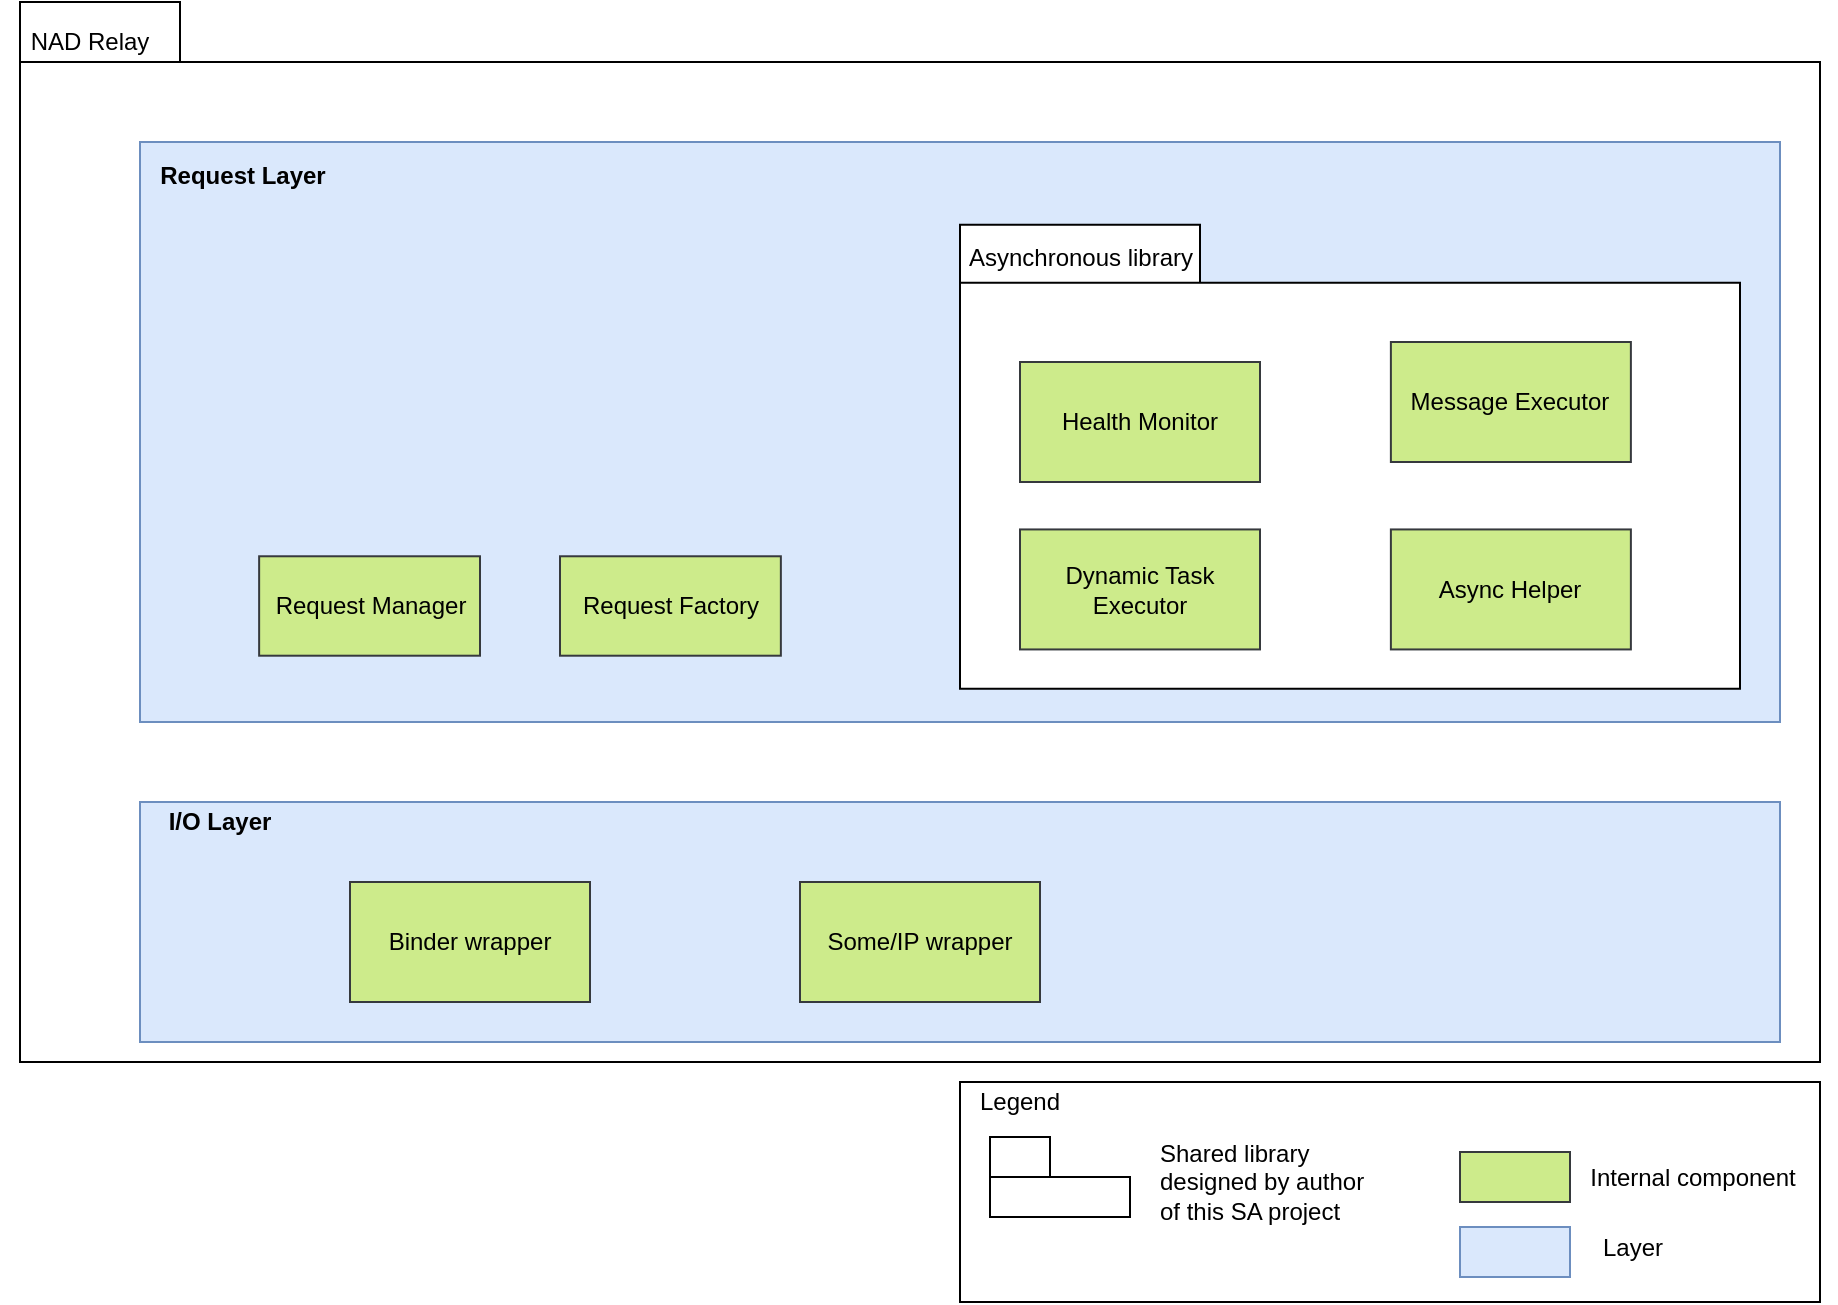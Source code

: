 <mxfile version="22.1.2" type="device" pages="7">
  <diagram id="3WmalaxDdcL299lWThp2" name="static">
    <mxGraphModel dx="2074" dy="1129" grid="1" gridSize="10" guides="1" tooltips="1" connect="1" arrows="1" fold="1" page="1" pageScale="1" pageWidth="850" pageHeight="1100" math="0" shadow="0">
      <root>
        <mxCell id="0" />
        <mxCell id="1" parent="0" />
        <mxCell id="0jfvfCZB1g9kh5apFzZK-11" style="edgeStyle=orthogonalEdgeStyle;rounded=0;orthogonalLoop=1;jettySize=auto;html=1;entryX=0.002;entryY=0.52;entryDx=0;entryDy=0;entryPerimeter=0;exitX=0.999;exitY=0.59;exitDx=0;exitDy=0;exitPerimeter=0;" parent="1" source="zAolCj1ES43xrOYAV-14-1" target="0jfvfCZB1g9kh5apFzZK-1" edge="1">
          <mxGeometry relative="1" as="geometry">
            <mxPoint x="834" y="566" as="sourcePoint" />
            <Array as="points">
              <mxPoint x="829" y="566" />
            </Array>
          </mxGeometry>
        </mxCell>
        <mxCell id="zAolCj1ES43xrOYAV-14-1" value="" style="shape=folder;fontStyle=1;tabWidth=80;tabHeight=30;tabPosition=left;html=1;boundedLbl=1;" parent="1" vertex="1">
          <mxGeometry x="10" y="430" width="900" height="530" as="geometry" />
        </mxCell>
        <mxCell id="zAolCj1ES43xrOYAV-14-2" value="NAD Relay" style="text;html=1;strokeColor=none;fillColor=none;align=center;verticalAlign=middle;whiteSpace=wrap;rounded=0;" parent="1" vertex="1">
          <mxGeometry y="440" width="90" height="20" as="geometry" />
        </mxCell>
        <mxCell id="Uy2T8kzb8adFujIgeDXh-22" value="" style="group;fillColor=#dae8fc;strokeColor=#6c8ebf;" parent="1" vertex="1" connectable="0">
          <mxGeometry x="70" y="500" width="820" height="290" as="geometry" />
        </mxCell>
        <mxCell id="Uy2T8kzb8adFujIgeDXh-1" value="" style="rounded=0;whiteSpace=wrap;html=1;fillColor=#dae8fc;strokeColor=#6c8ebf;" parent="Uy2T8kzb8adFujIgeDXh-22" vertex="1">
          <mxGeometry width="820" height="290" as="geometry" />
        </mxCell>
        <mxCell id="Uy2T8kzb8adFujIgeDXh-5" value="" style="group" parent="Uy2T8kzb8adFujIgeDXh-22" vertex="1" connectable="0">
          <mxGeometry x="410" y="41.43" width="390" height="232" as="geometry" />
        </mxCell>
        <mxCell id="0jfvfCZB1g9kh5apFzZK-1" value="" style="shape=folder;fontStyle=1;tabWidth=120;tabHeight=29;tabPosition=left;html=1;boundedLbl=1;" parent="Uy2T8kzb8adFujIgeDXh-5" vertex="1">
          <mxGeometry width="390.0" height="232" as="geometry" />
        </mxCell>
        <mxCell id="RjMGV01RUc9LWfl4xzey-3" value="Health Monitor" style="rounded=0;whiteSpace=wrap;html=1;fillColor=#cdeb8b;strokeColor=#36393d;" parent="Uy2T8kzb8adFujIgeDXh-5" vertex="1">
          <mxGeometry x="30" y="68.57" width="120" height="60" as="geometry" />
        </mxCell>
        <mxCell id="RjMGV01RUc9LWfl4xzey-4" value="Message Executor" style="rounded=0;whiteSpace=wrap;html=1;fillColor=#cdeb8b;strokeColor=#36393d;" parent="Uy2T8kzb8adFujIgeDXh-5" vertex="1">
          <mxGeometry x="215.44" y="58.57" width="120" height="60" as="geometry" />
        </mxCell>
        <mxCell id="RjMGV01RUc9LWfl4xzey-5" value="Dynamic Task Executor" style="rounded=0;whiteSpace=wrap;html=1;fillColor=#cdeb8b;strokeColor=#36393d;" parent="Uy2T8kzb8adFujIgeDXh-5" vertex="1">
          <mxGeometry x="30" y="152.29" width="120" height="60" as="geometry" />
        </mxCell>
        <mxCell id="RjMGV01RUc9LWfl4xzey-6" value="Async Helper" style="rounded=0;whiteSpace=wrap;html=1;fillColor=#cdeb8b;strokeColor=#36393d;" parent="Uy2T8kzb8adFujIgeDXh-5" vertex="1">
          <mxGeometry x="215.44" y="152.29" width="120" height="60" as="geometry" />
        </mxCell>
        <mxCell id="Uy2T8kzb8adFujIgeDXh-6" value="&lt;b&gt;Request Layer&lt;/b&gt;" style="text;html=1;strokeColor=none;fillColor=none;align=center;verticalAlign=middle;whiteSpace=wrap;rounded=0;" parent="Uy2T8kzb8adFujIgeDXh-22" vertex="1">
          <mxGeometry x="8.511" y="8.286" width="85.106" height="16.571" as="geometry" />
        </mxCell>
        <mxCell id="Uy2T8kzb8adFujIgeDXh-18" value="Request Manager" style="html=1;dropTarget=0;fillColor=#cdeb8b;strokeColor=#36393d;" parent="Uy2T8kzb8adFujIgeDXh-22" vertex="1">
          <mxGeometry x="59.57" y="207.14" width="110.43" height="49.71" as="geometry" />
        </mxCell>
        <mxCell id="l7VeJB8GNXYyBZmDeZ_B-1" value="Request Factory" style="html=1;dropTarget=0;fillColor=#cdeb8b;strokeColor=#36393d;" parent="Uy2T8kzb8adFujIgeDXh-22" vertex="1">
          <mxGeometry x="210" y="207.14" width="110.43" height="49.71" as="geometry" />
        </mxCell>
        <mxCell id="0jfvfCZB1g9kh5apFzZK-10" value="Asynchronous library" style="text;html=1;strokeColor=none;fillColor=none;align=center;verticalAlign=middle;whiteSpace=wrap;rounded=0;" parent="Uy2T8kzb8adFujIgeDXh-22" vertex="1">
          <mxGeometry x="400" y="50.0" width="140.5" height="16.57" as="geometry" />
        </mxCell>
        <mxCell id="fkhPY8gq4dQedrN3GQ9H-7" value="" style="rounded=0;whiteSpace=wrap;html=1;fillColor=#dae8fc;strokeColor=#6c8ebf;" parent="1" vertex="1">
          <mxGeometry x="70" y="830" width="820" height="120" as="geometry" />
        </mxCell>
        <mxCell id="fkhPY8gq4dQedrN3GQ9H-11" value="&lt;b&gt;I/O Layer&lt;/b&gt;" style="text;html=1;strokeColor=none;fillColor=none;align=center;verticalAlign=middle;whiteSpace=wrap;rounded=0;" parent="1" vertex="1">
          <mxGeometry x="60" y="830" width="100" height="20" as="geometry" />
        </mxCell>
        <mxCell id="RjMGV01RUc9LWfl4xzey-1" value="Binder wrapper" style="rounded=0;whiteSpace=wrap;html=1;fillColor=#cdeb8b;strokeColor=#36393d;" parent="1" vertex="1">
          <mxGeometry x="175" y="870" width="120" height="60" as="geometry" />
        </mxCell>
        <mxCell id="RjMGV01RUc9LWfl4xzey-2" value="Some/IP wrapper" style="rounded=0;whiteSpace=wrap;html=1;fillColor=#cdeb8b;strokeColor=#36393d;" parent="1" vertex="1">
          <mxGeometry x="400" y="870" width="120" height="60" as="geometry" />
        </mxCell>
        <mxCell id="N9NuCCEILPC_g5vVs7py-1" value="" style="rounded=0;whiteSpace=wrap;html=1;" parent="1" vertex="1">
          <mxGeometry x="480" y="970" width="430" height="110" as="geometry" />
        </mxCell>
        <mxCell id="N9NuCCEILPC_g5vVs7py-2" value="Legend" style="text;html=1;strokeColor=none;fillColor=none;align=center;verticalAlign=middle;whiteSpace=wrap;rounded=0;" parent="1" vertex="1">
          <mxGeometry x="490" y="970" width="40" height="20" as="geometry" />
        </mxCell>
        <mxCell id="N9NuCCEILPC_g5vVs7py-3" value="" style="html=1;dropTarget=0;fillColor=#cdeb8b;strokeColor=#36393d;" parent="1" vertex="1">
          <mxGeometry x="730" y="1005" width="55" height="25" as="geometry" />
        </mxCell>
        <mxCell id="N9NuCCEILPC_g5vVs7py-4" value="Internal component" style="text;html=1;strokeColor=none;fillColor=none;align=center;verticalAlign=middle;whiteSpace=wrap;rounded=0;" parent="1" vertex="1">
          <mxGeometry x="790" y="1007.5" width="112.5" height="20" as="geometry" />
        </mxCell>
        <mxCell id="N9NuCCEILPC_g5vVs7py-5" value="" style="html=1;dropTarget=0;fillColor=#dae8fc;strokeColor=#6c8ebf;" parent="1" vertex="1">
          <mxGeometry x="730" y="1042.5" width="55" height="25" as="geometry" />
        </mxCell>
        <mxCell id="N9NuCCEILPC_g5vVs7py-6" value="Layer" style="text;html=1;strokeColor=none;fillColor=none;align=center;verticalAlign=middle;whiteSpace=wrap;rounded=0;" parent="1" vertex="1">
          <mxGeometry x="760" y="1042.5" width="112.5" height="20" as="geometry" />
        </mxCell>
        <mxCell id="N9NuCCEILPC_g5vVs7py-7" value="" style="shape=folder;fontStyle=1;tabWidth=30;tabHeight=20;tabPosition=left;html=1;boundedLbl=1;" parent="1" vertex="1">
          <mxGeometry x="495" y="997.5" width="70" height="40" as="geometry" />
        </mxCell>
        <mxCell id="N9NuCCEILPC_g5vVs7py-8" value="Shared library designed by author of this SA project" style="text;html=1;strokeColor=none;fillColor=none;align=left;verticalAlign=middle;whiteSpace=wrap;rounded=0;" parent="1" vertex="1">
          <mxGeometry x="577.5" y="1010" width="112.5" height="20" as="geometry" />
        </mxCell>
      </root>
    </mxGraphModel>
  </diagram>
  <diagram name="static_HL" id="kW1XBEr20NJ0NjcDPHEI">
    <mxGraphModel dx="2924" dy="1129" grid="1" gridSize="10" guides="1" tooltips="1" connect="1" arrows="1" fold="1" page="1" pageScale="1" pageWidth="850" pageHeight="1100" math="0" shadow="0">
      <root>
        <mxCell id="qotU6viqQkt4nRAaQ7jl-0" />
        <mxCell id="qotU6viqQkt4nRAaQ7jl-1" parent="qotU6viqQkt4nRAaQ7jl-0" />
        <mxCell id="qotU6viqQkt4nRAaQ7jl-2" value="" style="shape=folder;fontStyle=1;tabWidth=80;tabHeight=30;tabPosition=left;html=1;boundedLbl=1;strokeColor=#36393d;fillColor=#eeeeee;" parent="qotU6viqQkt4nRAaQ7jl-1" vertex="1">
          <mxGeometry x="-20" y="720" width="1880" height="1180" as="geometry" />
        </mxCell>
        <mxCell id="qotU6viqQkt4nRAaQ7jl-3" value="NadProxy" style="text;html=1;strokeColor=none;fillColor=none;align=center;verticalAlign=middle;whiteSpace=wrap;rounded=0;" parent="qotU6viqQkt4nRAaQ7jl-1" vertex="1">
          <mxGeometry x="10" y="730" width="40" height="20" as="geometry" />
        </mxCell>
        <mxCell id="2o6GESQ2wpf_LnaKLs66-0" value="" style="group" parent="qotU6viqQkt4nRAaQ7jl-1" vertex="1" connectable="0">
          <mxGeometry x="50" y="1370" width="1900" height="510" as="geometry" />
        </mxCell>
        <mxCell id="GQWLnMnnqXkNqsEWw9Q0-0" value="" style="rounded=0;whiteSpace=wrap;html=1;fillColor=#ffffff;" parent="2o6GESQ2wpf_LnaKLs66-0" vertex="1">
          <mxGeometry width="1774.531" height="342.406" as="geometry" />
        </mxCell>
        <mxCell id="GQWLnMnnqXkNqsEWw9Q0-1" value="" style="group" parent="2o6GESQ2wpf_LnaKLs66-0" vertex="1" connectable="0">
          <mxGeometry x="233.019" y="376.239" width="198.729" height="101.507" as="geometry" />
        </mxCell>
        <mxCell id="z8DELMX0mdGXNFG_pZAe-40" value="" style="shape=folder;fontStyle=1;tabWidth=80;tabHeight=30;tabPosition=left;html=1;boundedLbl=1;fillColor=#e1d5e7;strokeColor=#9673a6;" parent="GQWLnMnnqXkNqsEWw9Q0-1" vertex="1">
          <mxGeometry width="198.729" height="84.589" as="geometry" />
        </mxCell>
        <mxCell id="z8DELMX0mdGXNFG_pZAe-42" value="commonAPI" style="shape=folder;fontStyle=1;spacingTop=10;tabWidth=40;tabHeight=14;tabPosition=left;html=1;" parent="GQWLnMnnqXkNqsEWw9Q0-1" vertex="1">
          <mxGeometry x="15.787" y="42.297" width="71.039" height="26.795" as="geometry" />
        </mxCell>
        <mxCell id="z8DELMX0mdGXNFG_pZAe-43" value="VSomeIP" style="shape=folder;fontStyle=1;spacingTop=10;tabWidth=40;tabHeight=14;tabPosition=left;html=1;" parent="GQWLnMnnqXkNqsEWw9Q0-1" vertex="1">
          <mxGeometry x="110.508" y="40.962" width="71.039" height="29.475" as="geometry" />
        </mxCell>
        <mxCell id="z8DELMX0mdGXNFG_pZAe-44" value="SomeIP Stack" style="text;html=1;strokeColor=none;fillColor=none;align=center;verticalAlign=middle;whiteSpace=wrap;rounded=0;" parent="GQWLnMnnqXkNqsEWw9Q0-1" vertex="1">
          <mxGeometry y="5.356" width="63.146" height="10.718" as="geometry" />
        </mxCell>
        <mxCell id="GQWLnMnnqXkNqsEWw9Q0-2" value="" style="group" parent="2o6GESQ2wpf_LnaKLs66-0" vertex="1" connectable="0">
          <mxGeometry x="896.226" y="376.239" width="286.792" height="133.761" as="geometry" />
        </mxCell>
        <mxCell id="rqL5SBEy0CXLUFXiVIKl-1" value="" style="shape=folder;fontStyle=1;tabWidth=80;tabHeight=30;tabPosition=left;html=1;boundedLbl=1;fillColor=#e1d5e7;strokeColor=#9673a6;" parent="GQWLnMnnqXkNqsEWw9Q0-2" vertex="1">
          <mxGeometry x="23.935" y="1.923e-13" width="262.857" height="133.761" as="geometry" />
        </mxCell>
        <mxCell id="rqL5SBEy0CXLUFXiVIKl-2" value="Binder Stack" style="text;html=1;strokeColor=none;fillColor=none;align=center;verticalAlign=middle;whiteSpace=wrap;rounded=0;" parent="GQWLnMnnqXkNqsEWw9Q0-2" vertex="1">
          <mxGeometry width="143.583" height="17.447" as="geometry" />
        </mxCell>
        <mxCell id="rqL5SBEy0CXLUFXiVIKl-3" value="Binder lib" style="shape=folder;fontStyle=1;spacingTop=10;tabWidth=40;tabHeight=14;tabPosition=left;html=1;" parent="GQWLnMnnqXkNqsEWw9Q0-2" vertex="1">
          <mxGeometry x="59.826" y="26.17" width="143.583" height="40.709" as="geometry" />
        </mxCell>
        <mxCell id="rqL5SBEy0CXLUFXiVIKl-4" value="Binder driver" style="shape=folder;fontStyle=1;spacingTop=10;tabWidth=40;tabHeight=14;tabPosition=left;html=1;" parent="GQWLnMnnqXkNqsEWw9Q0-2" vertex="1">
          <mxGeometry x="59.826" y="76.689" width="143.583" height="43.616" as="geometry" />
        </mxCell>
        <mxCell id="GQWLnMnnqXkNqsEWw9Q0-5" value="" style="group" parent="2o6GESQ2wpf_LnaKLs66-0" vertex="1" connectable="0">
          <mxGeometry x="17.925" y="46.341" width="618.396" height="253.768" as="geometry" />
        </mxCell>
        <mxCell id="z8DELMX0mdGXNFG_pZAe-1" value="" style="shape=folder;fontStyle=1;tabWidth=105;tabHeight=24;tabPosition=left;html=1;boundedLbl=1;fillColor=#fff2cc;strokeColor=#d6b656;" parent="GQWLnMnnqXkNqsEWw9Q0-5" vertex="1">
          <mxGeometry x="7.275" width="611.121" height="253.768" as="geometry" />
        </mxCell>
        <mxCell id="z8DELMX0mdGXNFG_pZAe-2" value="SomeIP wrapper" style="text;html=1;strokeColor=none;fillColor=none;align=center;verticalAlign=middle;whiteSpace=wrap;rounded=0;" parent="GQWLnMnnqXkNqsEWw9Q0-5" vertex="1">
          <mxGeometry width="110" height="20" as="geometry" />
        </mxCell>
        <mxCell id="z8DELMX0mdGXNFG_pZAe-3" value="" style="shape=folder;fontStyle=1;tabWidth=80;tabHeight=30;tabPosition=left;html=1;boundedLbl=1;" parent="GQWLnMnnqXkNqsEWw9Q0-5" vertex="1">
          <mxGeometry x="36.376" y="27.583" width="298.285" height="215.151" as="geometry" />
        </mxCell>
        <mxCell id="z8DELMX0mdGXNFG_pZAe-4" value="Stub&lt;br&gt;" style="text;html=1;strokeColor=none;fillColor=none;align=center;verticalAlign=middle;whiteSpace=wrap;rounded=0;" parent="GQWLnMnnqXkNqsEWw9Q0-5" vertex="1">
          <mxGeometry x="50.927" y="33.1" width="29.101" height="11.033" as="geometry" />
        </mxCell>
        <mxCell id="z8DELMX0mdGXNFG_pZAe-5" value="" style="shape=folder;fontStyle=1;tabWidth=80;tabHeight=30;tabPosition=left;html=1;boundedLbl=1;" parent="GQWLnMnnqXkNqsEWw9Q0-5" vertex="1">
          <mxGeometry x="341.937" y="44.136" width="269.184" height="182.051" as="geometry" />
        </mxCell>
        <mxCell id="z8DELMX0mdGXNFG_pZAe-6" value="Proxy" style="text;html=1;strokeColor=none;fillColor=none;align=center;verticalAlign=middle;whiteSpace=wrap;rounded=0;" parent="GQWLnMnnqXkNqsEWw9Q0-5" vertex="1">
          <mxGeometry x="356.487" y="49.653" width="29.101" height="11.033" as="geometry" />
        </mxCell>
        <mxCell id="z8DELMX0mdGXNFG_pZAe-7" value="Stub Base" style="html=1;dropTarget=0;fillColor=#ffe6cc;strokeColor=#d79b00;" parent="GQWLnMnnqXkNqsEWw9Q0-5" vertex="1">
          <mxGeometry x="152.78" y="60.689" width="65.477" height="33.1" as="geometry" />
        </mxCell>
        <mxCell id="z8DELMX0mdGXNFG_pZAe-9" value="Diagnostic" style="html=1;dropTarget=0;" parent="GQWLnMnnqXkNqsEWw9Q0-5" vertex="1">
          <mxGeometry x="43.649" y="104.823" width="65.477" height="33.1" as="geometry" />
        </mxCell>
        <mxCell id="z8DELMX0mdGXNFG_pZAe-11" value="Coding" style="html=1;dropTarget=0;" parent="GQWLnMnnqXkNqsEWw9Q0-5" vertex="1">
          <mxGeometry x="138.23" y="104.823" width="65.477" height="33.1" as="geometry" />
        </mxCell>
        <mxCell id="z8DELMX0mdGXNFG_pZAe-13" value="Variant" style="html=1;dropTarget=0;" parent="GQWLnMnnqXkNqsEWw9Q0-5" vertex="1">
          <mxGeometry x="152.778" y="159.984" width="65.477" height="33.1" as="geometry" />
        </mxCell>
        <mxCell id="z8DELMX0mdGXNFG_pZAe-15" value="eCall" style="html=1;dropTarget=0;" parent="GQWLnMnnqXkNqsEWw9Q0-5" vertex="1">
          <mxGeometry x="43.651" y="154.467" width="65.477" height="33.1" as="geometry" />
        </mxCell>
        <mxCell id="z8DELMX0mdGXNFG_pZAe-17" value="LPA" style="html=1;dropTarget=0;" parent="GQWLnMnnqXkNqsEWw9Q0-5" vertex="1">
          <mxGeometry x="254.637" y="159.987" width="65.477" height="33.1" as="geometry" />
        </mxCell>
        <mxCell id="z8DELMX0mdGXNFG_pZAe-19" value="Provisioning" style="html=1;dropTarget=0;" parent="GQWLnMnnqXkNqsEWw9Q0-5" vertex="1">
          <mxGeometry x="240.081" y="110.337" width="65.477" height="33.1" as="geometry" />
        </mxCell>
        <mxCell id="z8DELMX0mdGXNFG_pZAe-21" value="VIN" style="html=1;dropTarget=0;" parent="GQWLnMnnqXkNqsEWw9Q0-5" vertex="1">
          <mxGeometry x="50.927" y="198.601" width="65.477" height="33.1" as="geometry" />
        </mxCell>
        <mxCell id="z8DELMX0mdGXNFG_pZAe-23" value="Time Provider" style="html=1;dropTarget=0;" parent="GQWLnMnnqXkNqsEWw9Q0-5" vertex="1">
          <mxGeometry x="138.226" y="203.864" width="65.477" height="33.1" as="geometry" />
        </mxCell>
        <mxCell id="z8DELMX0mdGXNFG_pZAe-25" value="Mobile Communication&lt;br&gt;&amp;nbsp;Internal" style="html=1;dropTarget=0;" parent="GQWLnMnnqXkNqsEWw9Q0-5" vertex="1">
          <mxGeometry x="225.533" y="203.868" width="94.578" height="33.1" as="geometry" />
        </mxCell>
        <mxCell id="z8DELMX0mdGXNFG_pZAe-27" value="Proxy Base" style="html=1;dropTarget=0;fillColor=#ffe6cc;strokeColor=#d79b00;" parent="GQWLnMnnqXkNqsEWw9Q0-5" vertex="1">
          <mxGeometry x="432.93" y="82.749" width="65.477" height="33.1" as="geometry" />
        </mxCell>
        <mxCell id="z8DELMX0mdGXNFG_pZAe-29" value="eCall Proxy Client" style="html=1;dropTarget=0;" parent="GQWLnMnnqXkNqsEWw9Q0-5" vertex="1">
          <mxGeometry x="358.495" y="137.921" width="65.477" height="33.1" as="geometry" />
        </mxCell>
        <mxCell id="z8DELMX0mdGXNFG_pZAe-31" value="Diagnostic Client" style="html=1;dropTarget=0;" parent="GQWLnMnnqXkNqsEWw9Q0-5" vertex="1">
          <mxGeometry x="465.613" y="137.913" width="65.477" height="33.1" as="geometry" />
        </mxCell>
        <mxCell id="z8DELMX0mdGXNFG_pZAe-33" value="DirectHTTP Client" style="html=1;dropTarget=0;" parent="GQWLnMnnqXkNqsEWw9Q0-5" vertex="1">
          <mxGeometry x="367.455" y="186.091" width="65.477" height="33.1" as="geometry" />
        </mxCell>
        <mxCell id="z8DELMX0mdGXNFG_pZAe-35" value="Temp Monitor &lt;br&gt;Client" style="html=1;dropTarget=0;" parent="GQWLnMnnqXkNqsEWw9Q0-5" vertex="1">
          <mxGeometry x="443.79" y="186.092" width="65.477" height="33.1" as="geometry" />
        </mxCell>
        <mxCell id="GQWLnMnnqXkNqsEWw9Q0-57" style="edgeStyle=orthogonalEdgeStyle;rounded=0;orthogonalLoop=1;jettySize=auto;html=1;exitX=0;exitY=0;exitDx=0;exitDy=14;exitPerimeter=0;entryX=0.25;entryY=1;entryDx=0;entryDy=0;" parent="z8DELMX0mdGXNFG_pZAe-35" edge="1">
          <mxGeometry relative="1" as="geometry">
            <mxPoint x="38.477" y="21.0" as="sourcePoint" />
            <mxPoint x="43.477" y="27.0" as="targetPoint" />
          </mxGeometry>
        </mxCell>
        <mxCell id="z8DELMX0mdGXNFG_pZAe-37" value="WakeupD Client" style="html=1;dropTarget=0;" parent="GQWLnMnnqXkNqsEWw9Q0-5" vertex="1">
          <mxGeometry x="531.093" y="177.64" width="65.477" height="33.1" as="geometry" />
        </mxCell>
        <mxCell id="GQWLnMnnqXkNqsEWw9Q0-45" value="" style="group" parent="2o6GESQ2wpf_LnaKLs66-0" vertex="1" connectable="0">
          <mxGeometry x="684.269" y="46.341" width="630.04" height="279.145" as="geometry" />
        </mxCell>
        <mxCell id="GQWLnMnnqXkNqsEWw9Q0-9" value="" style="shape=folder;fontStyle=1;tabWidth=109;tabHeight=24;tabPosition=left;html=1;boundedLbl=1;fillColor=#fff2cc;strokeColor=#d6b656;" parent="GQWLnMnnqXkNqsEWw9Q0-45" vertex="1">
          <mxGeometry x="6.775" width="623.265" height="279.145" as="geometry" />
        </mxCell>
        <mxCell id="GQWLnMnnqXkNqsEWw9Q0-10" value="Binder&amp;nbsp;wrapper" style="text;html=1;strokeColor=none;fillColor=none;align=center;verticalAlign=middle;whiteSpace=wrap;rounded=0;" parent="GQWLnMnnqXkNqsEWw9Q0-45" vertex="1">
          <mxGeometry x="-14.27" width="130" height="17.44" as="geometry" />
        </mxCell>
        <mxCell id="GQWLnMnnqXkNqsEWw9Q0-11" value="" style="shape=folder;fontStyle=1;tabWidth=80;tabHeight=30;tabPosition=left;html=1;boundedLbl=1;" parent="GQWLnMnnqXkNqsEWw9Q0-45" vertex="1">
          <mxGeometry x="54.197" y="29.078" width="277.76" height="238.436" as="geometry" />
        </mxCell>
        <mxCell id="GQWLnMnnqXkNqsEWw9Q0-12" value="Proxy" style="text;html=1;strokeColor=none;fillColor=none;align=center;verticalAlign=middle;whiteSpace=wrap;rounded=0;" parent="GQWLnMnnqXkNqsEWw9Q0-45" vertex="1">
          <mxGeometry x="74.521" y="29.078" width="27.098" height="11.631" as="geometry" />
        </mxCell>
        <mxCell id="GQWLnMnnqXkNqsEWw9Q0-13" value="Proxy Base" style="html=1;dropTarget=0;fillColor=#ffe6cc;strokeColor=#d79b00;" parent="GQWLnMnnqXkNqsEWw9Q0-45" vertex="1">
          <mxGeometry x="142.267" y="63.971" width="60.972" height="34.893" as="geometry" />
        </mxCell>
        <mxCell id="GQWLnMnnqXkNqsEWw9Q0-15" value="HMIMgr&amp;nbsp;" style="html=1;dropTarget=0;" parent="GQWLnMnnqXkNqsEWw9Q0-45" vertex="1">
          <mxGeometry x="67.746" y="110.495" width="60.972" height="34.893" as="geometry" />
        </mxCell>
        <mxCell id="GQWLnMnnqXkNqsEWw9Q0-17" value="AudioManager" style="html=1;dropTarget=0;" parent="GQWLnMnnqXkNqsEWw9Q0-45" vertex="1">
          <mxGeometry x="149.042" y="113.402" width="60.972" height="34.893" as="geometry" />
        </mxCell>
        <mxCell id="GQWLnMnnqXkNqsEWw9Q0-19" value="AntenaManager" style="html=1;dropTarget=0;" parent="GQWLnMnnqXkNqsEWw9Q0-45" vertex="1">
          <mxGeometry x="74.521" y="162.834" width="60.972" height="34.893" as="geometry" />
        </mxCell>
        <mxCell id="GQWLnMnnqXkNqsEWw9Q0-21" value="ThermalManager" style="html=1;dropTarget=0;" parent="GQWLnMnnqXkNqsEWw9Q0-45" vertex="1">
          <mxGeometry x="149.042" y="168.65" width="60.972" height="34.893" as="geometry" />
        </mxCell>
        <mxCell id="GQWLnMnnqXkNqsEWw9Q0-23" value="TelephonyManager" style="html=1;dropTarget=0;" parent="GQWLnMnnqXkNqsEWw9Q0-45" vertex="1">
          <mxGeometry x="230.337" y="127.941" width="60.972" height="34.893" as="geometry" />
        </mxCell>
        <mxCell id="GQWLnMnnqXkNqsEWw9Q0-25" value="V2XManager" style="html=1;dropTarget=0;" parent="GQWLnMnnqXkNqsEWw9Q0-45" vertex="1">
          <mxGeometry x="230.337" y="180.281" width="60.972" height="34.893" as="geometry" />
        </mxCell>
        <mxCell id="GQWLnMnnqXkNqsEWw9Q0-27" value="DiagManager" style="html=1;dropTarget=0;" parent="GQWLnMnnqXkNqsEWw9Q0-45" vertex="1">
          <mxGeometry x="74.521" y="215.174" width="60.972" height="34.893" as="geometry" />
        </mxCell>
        <mxCell id="GQWLnMnnqXkNqsEWw9Q0-29" value="ConfigManager" style="html=1;dropTarget=0;" parent="GQWLnMnnqXkNqsEWw9Q0-45" vertex="1">
          <mxGeometry x="152.429" y="220.989" width="60.972" height="34.893" as="geometry" />
        </mxCell>
        <mxCell id="GQWLnMnnqXkNqsEWw9Q0-31" value="eCallManager" style="html=1;dropTarget=0;" parent="GQWLnMnnqXkNqsEWw9Q0-45" vertex="1">
          <mxGeometry x="230.337" y="220.989" width="60.972" height="34.893" as="geometry" />
        </mxCell>
        <mxCell id="GQWLnMnnqXkNqsEWw9Q0-33" value="" style="shape=folder;fontStyle=1;tabWidth=80;tabHeight=30;tabPosition=left;html=1;boundedLbl=1;" parent="GQWLnMnnqXkNqsEWw9Q0-45" vertex="1">
          <mxGeometry x="372.604" y="29.078" width="250.661" height="232.62" as="geometry" />
        </mxCell>
        <mxCell id="GQWLnMnnqXkNqsEWw9Q0-34" value="Stub" style="text;html=1;strokeColor=none;fillColor=none;align=center;verticalAlign=middle;whiteSpace=wrap;rounded=0;" parent="GQWLnMnnqXkNqsEWw9Q0-45" vertex="1">
          <mxGeometry x="386.154" y="29.078" width="27.098" height="11.631" as="geometry" />
        </mxCell>
        <mxCell id="GQWLnMnnqXkNqsEWw9Q0-35" value="Stub Base" style="html=1;dropTarget=0;fillColor=#ffe6cc;strokeColor=#d79b00;" parent="GQWLnMnnqXkNqsEWw9Q0-45" vertex="1">
          <mxGeometry x="453.9" y="63.971" width="60.972" height="34.893" as="geometry" />
        </mxCell>
        <mxCell id="GQWLnMnnqXkNqsEWw9Q0-37" value="NadProxy_eCall" style="html=1;dropTarget=0;" parent="GQWLnMnnqXkNqsEWw9Q0-45" vertex="1">
          <mxGeometry x="399.703" y="122.126" width="60.972" height="34.893" as="geometry" />
        </mxCell>
        <mxCell id="GQWLnMnnqXkNqsEWw9Q0-39" value="NadProxy_Diagnostic" style="html=1;dropTarget=0;" parent="GQWLnMnnqXkNqsEWw9Q0-45" vertex="1">
          <mxGeometry x="480.998" y="122.126" width="81.295" height="34.893" as="geometry" />
        </mxCell>
        <mxCell id="GQWLnMnnqXkNqsEWw9Q0-41" value="NadProxy_DirectHttp" style="html=1;dropTarget=0;" parent="GQWLnMnnqXkNqsEWw9Q0-45" vertex="1">
          <mxGeometry x="399.703" y="174.465" width="81.295" height="34.893" as="geometry" />
        </mxCell>
        <mxCell id="GQWLnMnnqXkNqsEWw9Q0-43" value="LPAMgr&amp;nbsp;" style="html=1;dropTarget=0;" parent="GQWLnMnnqXkNqsEWw9Q0-45" vertex="1">
          <mxGeometry x="250.661" y="75.602" width="60.972" height="34.893" as="geometry" />
        </mxCell>
        <mxCell id="GQWLnMnnqXkNqsEWw9Q0-58" style="edgeStyle=orthogonalEdgeStyle;rounded=0;orthogonalLoop=1;jettySize=auto;html=1;exitX=0.5;exitY=1;exitDx=0;exitDy=0;exitPerimeter=0;entryX=0.492;entryY=0.3;entryDx=0;entryDy=0;entryPerimeter=0;" parent="2o6GESQ2wpf_LnaKLs66-0" source="z8DELMX0mdGXNFG_pZAe-1" target="z8DELMX0mdGXNFG_pZAe-40" edge="1">
          <mxGeometry y="29.423" as="geometry" />
        </mxCell>
        <mxCell id="GQWLnMnnqXkNqsEWw9Q0-59" style="edgeStyle=orthogonalEdgeStyle;rounded=0;orthogonalLoop=1;jettySize=auto;html=1;exitX=0;exitY=0;exitDx=150.87;exitDy=30;exitPerimeter=0;entryX=0.563;entryY=0.997;entryDx=0;entryDy=0;entryPerimeter=0;" parent="2o6GESQ2wpf_LnaKLs66-0" source="z8DELMX0mdGXNFG_pZAe-40" target="z8DELMX0mdGXNFG_pZAe-1" edge="1">
          <mxGeometry y="29.423" as="geometry" />
        </mxCell>
        <mxCell id="GQWLnMnnqXkNqsEWw9Q0-60" style="edgeStyle=orthogonalEdgeStyle;rounded=0;orthogonalLoop=1;jettySize=auto;html=1;exitX=0.5;exitY=1;exitDx=0;exitDy=0;exitPerimeter=0;" parent="2o6GESQ2wpf_LnaKLs66-0" source="GQWLnMnnqXkNqsEWw9Q0-9" edge="1">
          <mxGeometry y="29.423" as="geometry">
            <mxPoint x="1012.736" y="403.308" as="targetPoint" />
          </mxGeometry>
        </mxCell>
        <mxCell id="GQWLnMnnqXkNqsEWw9Q0-62" style="edgeStyle=orthogonalEdgeStyle;rounded=0;orthogonalLoop=1;jettySize=auto;html=1;exitX=0;exitY=0;exitDx=186.647;exitDy=30;exitPerimeter=0;entryX=0.786;entryY=1;entryDx=0;entryDy=0;entryPerimeter=0;" parent="2o6GESQ2wpf_LnaKLs66-0" source="rqL5SBEy0CXLUFXiVIKl-1" target="GQWLnMnnqXkNqsEWw9Q0-9" edge="1">
          <mxGeometry y="29.423" as="geometry" />
        </mxCell>
        <mxCell id="GQWLnMnnqXkNqsEWw9Q0-66" value="Low IPC Layer" style="text;html=1;strokeColor=none;fillColor=none;align=center;verticalAlign=middle;whiteSpace=wrap;rounded=0;" parent="2o6GESQ2wpf_LnaKLs66-0" vertex="1">
          <mxGeometry x="9.794" width="97.938" height="19.615" as="geometry" />
        </mxCell>
        <mxCell id="Q7ShDQGM0BOKLqNpAqQj-0" value="" style="group;fillColor=#cce5ff;strokeColor=#36393d;" parent="qotU6viqQkt4nRAaQ7jl-1" vertex="1" connectable="0">
          <mxGeometry x="50" y="780" width="1780" height="540" as="geometry" />
        </mxCell>
        <mxCell id="2o6GESQ2wpf_LnaKLs66-1" value="" style="rounded=0;whiteSpace=wrap;html=1;fillColor=#ffffff;" parent="Q7ShDQGM0BOKLqNpAqQj-0" vertex="1">
          <mxGeometry width="1780" height="540" as="geometry" />
        </mxCell>
        <mxCell id="2o6GESQ2wpf_LnaKLs66-2" value="Request Manager" style="html=1;dropTarget=0;fillColor=#fff2cc;strokeColor=#d6b656;" parent="Q7ShDQGM0BOKLqNpAqQj-0" vertex="1">
          <mxGeometry x="261.196" y="90" width="304.728" height="140" as="geometry" />
        </mxCell>
        <mxCell id="2o6GESQ2wpf_LnaKLs66-4" value="" style="group" parent="Q7ShDQGM0BOKLqNpAqQj-0" vertex="1" connectable="0">
          <mxGeometry x="48.37" y="310" width="802.935" height="200" as="geometry" />
        </mxCell>
        <mxCell id="2o6GESQ2wpf_LnaKLs66-5" value="" style="shape=folder;fontStyle=1;tabWidth=80;tabHeight=30;tabPosition=left;html=1;boundedLbl=1;fillColor=#fff2cc;strokeColor=#d6b656;" parent="2o6GESQ2wpf_LnaKLs66-4" vertex="1">
          <mxGeometry width="802.935" height="200" as="geometry" />
        </mxCell>
        <mxCell id="2o6GESQ2wpf_LnaKLs66-7" value="Request Base" style="html=1;fillColor=#dae8fc;strokeColor=#6c8ebf;" parent="2o6GESQ2wpf_LnaKLs66-4" vertex="1">
          <mxGeometry x="336.112" y="23.256" width="102.701" height="23.256" as="geometry" />
        </mxCell>
        <mxCell id="2o6GESQ2wpf_LnaKLs66-8" value="eCall Request" style="html=1;" parent="2o6GESQ2wpf_LnaKLs66-4" vertex="1">
          <mxGeometry x="84.028" y="69.767" width="102.701" height="23.256" as="geometry" />
        </mxCell>
        <mxCell id="2o6GESQ2wpf_LnaKLs66-9" value="directHTTP" style="html=1;" parent="2o6GESQ2wpf_LnaKLs66-4" vertex="1">
          <mxGeometry x="308.103" y="69.767" width="102.701" height="23.256" as="geometry" />
        </mxCell>
        <mxCell id="2o6GESQ2wpf_LnaKLs66-10" value="Diagnostic Request" style="html=1;" parent="2o6GESQ2wpf_LnaKLs66-4" vertex="1">
          <mxGeometry x="522.841" y="65.116" width="102.701" height="23.256" as="geometry" />
        </mxCell>
        <mxCell id="2o6GESQ2wpf_LnaKLs66-11" value="Coding Request" style="html=1;" parent="2o6GESQ2wpf_LnaKLs66-4" vertex="1">
          <mxGeometry x="37.346" y="116.279" width="112.037" height="23.256" as="geometry" />
        </mxCell>
        <mxCell id="2o6GESQ2wpf_LnaKLs66-12" value="LPA" style="html=1;" parent="2o6GESQ2wpf_LnaKLs66-4" vertex="1">
          <mxGeometry x="233.411" y="116.279" width="102.701" height="23.256" as="geometry" />
        </mxCell>
        <mxCell id="2o6GESQ2wpf_LnaKLs66-13" value="Provisioning" style="html=1;" parent="2o6GESQ2wpf_LnaKLs66-4" vertex="1">
          <mxGeometry x="429.477" y="116.279" width="102.701" height="23.256" as="geometry" />
        </mxCell>
        <mxCell id="2o6GESQ2wpf_LnaKLs66-14" value="Security" style="html=1;" parent="2o6GESQ2wpf_LnaKLs66-4" vertex="1">
          <mxGeometry x="550.851" y="116.279" width="102.701" height="23.256" as="geometry" />
        </mxCell>
        <mxCell id="2o6GESQ2wpf_LnaKLs66-15" value="Variant" style="html=1;" parent="2o6GESQ2wpf_LnaKLs66-4" vertex="1">
          <mxGeometry x="672.224" y="116.279" width="102.701" height="23.256" as="geometry" />
        </mxCell>
        <mxCell id="2o6GESQ2wpf_LnaKLs66-16" value="Request Factory" style="html=1;fillColor=#dae8fc;strokeColor=#6c8ebf;" parent="2o6GESQ2wpf_LnaKLs66-4" vertex="1">
          <mxGeometry x="350.117" y="162.791" width="102.701" height="23.256" as="geometry" />
        </mxCell>
        <mxCell id="2o6GESQ2wpf_LnaKLs66-17" value="" style="group" parent="2o6GESQ2wpf_LnaKLs66-4" vertex="1" connectable="0">
          <mxGeometry width="802.935" height="200" as="geometry" />
        </mxCell>
        <mxCell id="2o6GESQ2wpf_LnaKLs66-18" value="" style="group" parent="2o6GESQ2wpf_LnaKLs66-17" vertex="1" connectable="0">
          <mxGeometry width="802.935" height="200" as="geometry" />
        </mxCell>
        <mxCell id="2o6GESQ2wpf_LnaKLs66-19" value="" style="shape=folder;fontStyle=1;tabWidth=122;tabHeight=30;tabPosition=left;html=1;boundedLbl=1;fillColor=#fff2cc;strokeColor=#d6b656;" parent="2o6GESQ2wpf_LnaKLs66-18" vertex="1">
          <mxGeometry width="802.935" height="200" as="geometry" />
        </mxCell>
        <mxCell id="2o6GESQ2wpf_LnaKLs66-20" value="Request Factory" style="text;html=1;strokeColor=none;fillColor=none;align=center;verticalAlign=middle;whiteSpace=wrap;rounded=0;" parent="2o6GESQ2wpf_LnaKLs66-18" vertex="1">
          <mxGeometry y="10" width="110" height="9.3" as="geometry" />
        </mxCell>
        <mxCell id="2o6GESQ2wpf_LnaKLs66-21" value="Request Base" style="html=1;fillColor=#dae8fc;strokeColor=#6c8ebf;" parent="2o6GESQ2wpf_LnaKLs66-18" vertex="1">
          <mxGeometry x="336.112" y="23.256" width="102.701" height="23.256" as="geometry" />
        </mxCell>
        <mxCell id="2o6GESQ2wpf_LnaKLs66-22" value="eCall Request" style="html=1;" parent="2o6GESQ2wpf_LnaKLs66-18" vertex="1">
          <mxGeometry x="84.028" y="69.767" width="102.701" height="23.256" as="geometry" />
        </mxCell>
        <mxCell id="2o6GESQ2wpf_LnaKLs66-23" value="directHTTP" style="html=1;" parent="2o6GESQ2wpf_LnaKLs66-18" vertex="1">
          <mxGeometry x="308.103" y="69.767" width="102.701" height="23.256" as="geometry" />
        </mxCell>
        <mxCell id="2o6GESQ2wpf_LnaKLs66-24" value="Diagnostic Request" style="html=1;" parent="2o6GESQ2wpf_LnaKLs66-18" vertex="1">
          <mxGeometry x="522.841" y="65.116" width="102.701" height="23.256" as="geometry" />
        </mxCell>
        <mxCell id="2o6GESQ2wpf_LnaKLs66-25" value="Coding Request" style="html=1;" parent="2o6GESQ2wpf_LnaKLs66-18" vertex="1">
          <mxGeometry x="37.346" y="116.279" width="112.037" height="23.256" as="geometry" />
        </mxCell>
        <mxCell id="2o6GESQ2wpf_LnaKLs66-26" value="LPA" style="html=1;" parent="2o6GESQ2wpf_LnaKLs66-18" vertex="1">
          <mxGeometry x="233.411" y="116.279" width="102.701" height="23.256" as="geometry" />
        </mxCell>
        <mxCell id="2o6GESQ2wpf_LnaKLs66-27" value="Provisioning" style="html=1;" parent="2o6GESQ2wpf_LnaKLs66-18" vertex="1">
          <mxGeometry x="429.477" y="116.279" width="102.701" height="23.256" as="geometry" />
        </mxCell>
        <mxCell id="2o6GESQ2wpf_LnaKLs66-28" value="Security" style="html=1;" parent="2o6GESQ2wpf_LnaKLs66-18" vertex="1">
          <mxGeometry x="550.851" y="116.279" width="102.701" height="23.256" as="geometry" />
        </mxCell>
        <mxCell id="2o6GESQ2wpf_LnaKLs66-29" value="Variant" style="html=1;" parent="2o6GESQ2wpf_LnaKLs66-18" vertex="1">
          <mxGeometry x="672.224" y="116.279" width="102.701" height="23.256" as="geometry" />
        </mxCell>
        <mxCell id="2o6GESQ2wpf_LnaKLs66-30" value="Request Factory" style="html=1;fillColor=#dae8fc;strokeColor=#6c8ebf;" parent="2o6GESQ2wpf_LnaKLs66-18" vertex="1">
          <mxGeometry x="350.117" y="162.791" width="102.701" height="23.256" as="geometry" />
        </mxCell>
        <mxCell id="2o6GESQ2wpf_LnaKLs66-31" value="" style="group" parent="Q7ShDQGM0BOKLqNpAqQj-0" vertex="1" connectable="0">
          <mxGeometry x="880" y="10" width="880.65" height="505.004" as="geometry" />
        </mxCell>
        <mxCell id="OQioquYHCavhhEm6FHEU-0" value="" style="shape=folder;fontStyle=1;tabWidth=80;tabHeight=30;tabPosition=left;html=1;boundedLbl=1;fillColor=#dae8fc;strokeColor=#6c8ebf;" parent="2o6GESQ2wpf_LnaKLs66-31" vertex="1">
          <mxGeometry width="880.65" height="505" as="geometry" />
        </mxCell>
        <mxCell id="OQioquYHCavhhEm6FHEU-1" value="Common" style="text;html=1;strokeColor=none;fillColor=none;align=center;verticalAlign=middle;whiteSpace=wrap;rounded=0;" parent="2o6GESQ2wpf_LnaKLs66-31" vertex="1">
          <mxGeometry x="20.245" y="10" width="40.49" height="20" as="geometry" />
        </mxCell>
        <mxCell id="OQioquYHCavhhEm6FHEU-2" value="" style="group" parent="2o6GESQ2wpf_LnaKLs66-31" vertex="1" connectable="0">
          <mxGeometry x="10.122" y="45" width="344.162" height="160" as="geometry" />
        </mxCell>
        <mxCell id="OQioquYHCavhhEm6FHEU-3" value="" style="shape=folder;fontStyle=1;tabWidth=80;tabHeight=30;tabPosition=left;html=1;boundedLbl=1;fillColor=#fff2cc;strokeColor=#d6b656;" parent="OQioquYHCavhhEm6FHEU-2" vertex="1">
          <mxGeometry width="344.162" height="160" as="geometry" />
        </mxCell>
        <mxCell id="OQioquYHCavhhEm6FHEU-4" value="Task Executor" style="text;html=1;strokeColor=none;fillColor=none;align=center;verticalAlign=middle;whiteSpace=wrap;rounded=0;" parent="OQioquYHCavhhEm6FHEU-2" vertex="1">
          <mxGeometry x="27.171" y="8.889" width="36.228" height="17.778" as="geometry" />
        </mxCell>
        <mxCell id="OQioquYHCavhhEm6FHEU-5" value="Task Queue" style="html=1;" parent="OQioquYHCavhhEm6FHEU-2" vertex="1">
          <mxGeometry x="54.341" y="35.556" width="99.626" height="44.444" as="geometry" />
        </mxCell>
        <mxCell id="OQioquYHCavhhEm6FHEU-6" value="Task Dispatcher" style="html=1;" parent="OQioquYHCavhhEm6FHEU-2" vertex="1">
          <mxGeometry x="126.797" y="106.667" width="99.626" height="44.444" as="geometry" />
        </mxCell>
        <mxCell id="OQioquYHCavhhEm6FHEU-7" value="Task Worker Thread" style="html=1;" parent="OQioquYHCavhhEm6FHEU-2" vertex="1">
          <mxGeometry x="208.309" y="35.556" width="99.626" height="44.444" as="geometry" />
        </mxCell>
        <mxCell id="OQioquYHCavhhEm6FHEU-29" value="" style="group" parent="2o6GESQ2wpf_LnaKLs66-31" vertex="1" connectable="0">
          <mxGeometry x="425.141" y="65" width="445.386" height="140" as="geometry" />
        </mxCell>
        <mxCell id="OQioquYHCavhhEm6FHEU-30" value="" style="shape=folder;fontStyle=1;tabWidth=80;tabHeight=30;tabPosition=left;html=1;boundedLbl=1;fillColor=#fff2cc;strokeColor=#d6b656;" parent="OQioquYHCavhhEm6FHEU-29" vertex="1">
          <mxGeometry width="445.386" height="140" as="geometry" />
        </mxCell>
        <mxCell id="OQioquYHCavhhEm6FHEU-31" value="Message Executor" style="text;html=1;strokeColor=none;fillColor=none;align=center;verticalAlign=middle;whiteSpace=wrap;rounded=0;" parent="OQioquYHCavhhEm6FHEU-29" vertex="1">
          <mxGeometry x="17.466" y="8.235" width="34.932" height="16.471" as="geometry" />
        </mxCell>
        <mxCell id="OQioquYHCavhhEm6FHEU-32" value="Message Queue" style="html=1;" parent="OQioquYHCavhhEm6FHEU-29" vertex="1">
          <mxGeometry x="209.594" y="32.941" width="96.064" height="41.176" as="geometry" />
        </mxCell>
        <mxCell id="OQioquYHCavhhEm6FHEU-33" value="Message Dispatcher" style="html=1;" parent="OQioquYHCavhhEm6FHEU-29" vertex="1">
          <mxGeometry x="180" y="90.59" width="121.29" height="41.18" as="geometry" />
        </mxCell>
        <mxCell id="OQioquYHCavhhEm6FHEU-34" value="Message Serializer/Deserializer" style="html=1;" parent="OQioquYHCavhhEm6FHEU-29" vertex="1">
          <mxGeometry x="10" y="32.94" width="173.39" height="41.18" as="geometry" />
        </mxCell>
        <mxCell id="OQioquYHCavhhEm6FHEU-35" value="Message worker thread" style="html=1;" parent="OQioquYHCavhhEm6FHEU-29" vertex="1">
          <mxGeometry x="318.757" y="32.941" width="122.263" height="41.176" as="geometry" />
        </mxCell>
        <mxCell id="N9k2dsuFGB0qE2a_s3XX-0" value="" style="group" parent="2o6GESQ2wpf_LnaKLs66-31" vertex="1" connectable="0">
          <mxGeometry x="344.162" y="245" width="526.366" height="250" as="geometry" />
        </mxCell>
        <mxCell id="N9k2dsuFGB0qE2a_s3XX-1" value="" style="shape=folder;fontStyle=1;tabWidth=80;tabHeight=30;tabPosition=left;html=1;boundedLbl=1;fillColor=#fff2cc;strokeColor=#d6b656;" parent="N9k2dsuFGB0qE2a_s3XX-0" vertex="1">
          <mxGeometry width="526.366" height="250" as="geometry" />
        </mxCell>
        <mxCell id="N9k2dsuFGB0qE2a_s3XX-2" value="Availability Monitor" style="text;html=1;strokeColor=none;fillColor=none;align=center;verticalAlign=middle;whiteSpace=wrap;rounded=0;" parent="N9k2dsuFGB0qE2a_s3XX-0" vertex="1">
          <mxGeometry x="16.71" y="6.579" width="33.42" height="13.158" as="geometry" />
        </mxCell>
        <mxCell id="N9k2dsuFGB0qE2a_s3XX-3" value="Process monitor" style="html=1;" parent="N9k2dsuFGB0qE2a_s3XX-0" vertex="1">
          <mxGeometry x="16.71" y="85.526" width="142.035" height="26.316" as="geometry" />
        </mxCell>
        <mxCell id="N9k2dsuFGB0qE2a_s3XX-4" value="" style="shape=folder;fontStyle=1;tabWidth=124;tabHeight=22;tabPosition=left;html=1;boundedLbl=1;" parent="N9k2dsuFGB0qE2a_s3XX-0" vertex="1">
          <mxGeometry x="242.295" y="32.895" width="267.36" height="111.842" as="geometry" />
        </mxCell>
        <mxCell id="N9k2dsuFGB0qE2a_s3XX-5" value="Request state monitor" style="text;html=1;strokeColor=none;fillColor=none;align=center;verticalAlign=middle;whiteSpace=wrap;rounded=0;" parent="N9k2dsuFGB0qE2a_s3XX-0" vertex="1">
          <mxGeometry x="242.3" y="32.89" width="127.7" height="19.74" as="geometry" />
        </mxCell>
        <mxCell id="N9k2dsuFGB0qE2a_s3XX-6" value="Trace Manager" style="html=1;" parent="N9k2dsuFGB0qE2a_s3XX-0" vertex="1">
          <mxGeometry x="300.78" y="111.842" width="150.39" height="26.316" as="geometry" />
        </mxCell>
        <mxCell id="N9k2dsuFGB0qE2a_s3XX-7" value="Trace Info" style="html=1;" parent="N9k2dsuFGB0qE2a_s3XX-0" vertex="1">
          <mxGeometry x="300.78" y="72.368" width="150.39" height="26.316" as="geometry" />
        </mxCell>
        <mxCell id="N9k2dsuFGB0qE2a_s3XX-8" value="" style="shape=folder;fontStyle=1;tabWidth=170;tabHeight=30;tabPosition=left;html=1;boundedLbl=1;" parent="N9k2dsuFGB0qE2a_s3XX-0" vertex="1">
          <mxGeometry x="125.325" y="171.053" width="309.135" height="72.368" as="geometry" />
        </mxCell>
        <mxCell id="N9k2dsuFGB0qE2a_s3XX-9" value="Remote Sub state monitor" style="text;html=1;strokeColor=none;fillColor=none;align=center;verticalAlign=middle;whiteSpace=wrap;rounded=0;" parent="N9k2dsuFGB0qE2a_s3XX-0" vertex="1">
          <mxGeometry x="133.68" y="177.632" width="125.325" height="13.158" as="geometry" />
        </mxCell>
        <mxCell id="N9k2dsuFGB0qE2a_s3XX-10" value="SomeIP Stub manager" style="html=1;" parent="N9k2dsuFGB0qE2a_s3XX-0" vertex="1">
          <mxGeometry x="142.035" y="203.947" width="125.325" height="26.316" as="geometry" />
        </mxCell>
        <mxCell id="N9k2dsuFGB0qE2a_s3XX-11" value="Binder Stub manager" style="html=1;" parent="N9k2dsuFGB0qE2a_s3XX-0" vertex="1">
          <mxGeometry x="300.78" y="203.947" width="125.325" height="26.316" as="geometry" />
        </mxCell>
        <mxCell id="HNt6NsIe_tpLABc0ol-T-0" value="" style="shape=folder;fontStyle=1;tabWidth=140;tabHeight=25;tabPosition=left;html=1;boundedLbl=1;fillColor=#fff2cc;strokeColor=#d6b656;" parent="2o6GESQ2wpf_LnaKLs66-31" vertex="1">
          <mxGeometry x="10.12" y="211.3" width="308.9" height="278.7" as="geometry" />
        </mxCell>
        <mxCell id="HNt6NsIe_tpLABc0ol-T-1" value="Asynchronous Helper" style="text;html=1;strokeColor=none;fillColor=none;align=center;verticalAlign=middle;whiteSpace=wrap;rounded=0;" parent="2o6GESQ2wpf_LnaKLs66-31" vertex="1">
          <mxGeometry x="10.12" y="220.45" width="150" height="18.289" as="geometry" />
        </mxCell>
        <mxCell id="HNt6NsIe_tpLABc0ol-T-2" value="" style="rounded=0;whiteSpace=wrap;html=1;" parent="2o6GESQ2wpf_LnaKLs66-31" vertex="1">
          <mxGeometry x="20.0" y="238.74" width="250" height="112.56" as="geometry" />
        </mxCell>
        <mxCell id="HNt6NsIe_tpLABc0ol-T-3" value="Promise" style="html=1;" parent="2o6GESQ2wpf_LnaKLs66-31" vertex="1">
          <mxGeometry x="99.02" y="304.49" width="70.12" height="35.47" as="geometry" />
        </mxCell>
        <mxCell id="HNt6NsIe_tpLABc0ol-T-4" value="Promise" style="text;html=1;strokeColor=none;fillColor=none;align=center;verticalAlign=middle;whiteSpace=wrap;rounded=0;" parent="2o6GESQ2wpf_LnaKLs66-31" vertex="1">
          <mxGeometry x="19.998" y="238.737" width="60" height="30" as="geometry" />
        </mxCell>
        <mxCell id="HNt6NsIe_tpLABc0ol-T-5" value="State" style="html=1;" parent="2o6GESQ2wpf_LnaKLs66-31" vertex="1">
          <mxGeometry x="100.0" y="250.11" width="69.14" height="40" as="geometry" />
        </mxCell>
        <mxCell id="HNt6NsIe_tpLABc0ol-T-6" value="Continuation" style="html=1;" parent="2o6GESQ2wpf_LnaKLs66-31" vertex="1">
          <mxGeometry x="183.3" y="250.11" width="76.82" height="35.73" as="geometry" />
        </mxCell>
        <mxCell id="HNt6NsIe_tpLABc0ol-T-7" value="Invocation" style="html=1;" parent="2o6GESQ2wpf_LnaKLs66-31" vertex="1">
          <mxGeometry x="180.12" y="301.81" width="80" height="38.15" as="geometry" />
        </mxCell>
        <mxCell id="HNt6NsIe_tpLABc0ol-T-8" value="" style="rounded=0;whiteSpace=wrap;html=1;" parent="2o6GESQ2wpf_LnaKLs66-31" vertex="1">
          <mxGeometry x="20.0" y="375.84" width="240.12" height="95.46" as="geometry" />
        </mxCell>
        <mxCell id="HNt6NsIe_tpLABc0ol-T-9" value="Subscription" style="text;html=1;strokeColor=none;fillColor=none;align=center;verticalAlign=middle;whiteSpace=wrap;rounded=0;" parent="2o6GESQ2wpf_LnaKLs66-31" vertex="1">
          <mxGeometry x="29.998" y="375.837" width="60" height="30" as="geometry" />
        </mxCell>
        <mxCell id="HNt6NsIe_tpLABc0ol-T-10" value="Signal" style="html=1;" parent="2o6GESQ2wpf_LnaKLs66-31" vertex="1">
          <mxGeometry x="50.0" y="413.57" width="69.14" height="40" as="geometry" />
        </mxCell>
        <mxCell id="HNt6NsIe_tpLABc0ol-T-11" value="Listener" style="html=1;" parent="2o6GESQ2wpf_LnaKLs66-31" vertex="1">
          <mxGeometry x="160.12" y="413.57" width="69.14" height="40" as="geometry" />
        </mxCell>
        <mxCell id="2o6GESQ2wpf_LnaKLs66-32" value="Request Layer" style="text;html=1;strokeColor=none;fillColor=none;align=center;verticalAlign=middle;whiteSpace=wrap;rounded=0;" parent="Q7ShDQGM0BOKLqNpAqQj-0" vertex="1">
          <mxGeometry x="9.674" y="10" width="77.391" height="20" as="geometry" />
        </mxCell>
      </root>
    </mxGraphModel>
  </diagram>
  <diagram name="dynamic_comdiagram" id="zdWJvXy9zs9AFIaQY1XF">
    <mxGraphModel dx="2074" dy="1129" grid="1" gridSize="10" guides="1" tooltips="1" connect="1" arrows="1" fold="1" page="1" pageScale="1" pageWidth="850" pageHeight="1100" math="0" shadow="0">
      <root>
        <mxCell id="u7DnehlTPjtOf6njC9do-0" />
        <mxCell id="u7DnehlTPjtOf6njC9do-1" parent="u7DnehlTPjtOf6njC9do-0" />
        <mxCell id="u7DnehlTPjtOf6njC9do-2" style="edgeStyle=orthogonalEdgeStyle;rounded=0;orthogonalLoop=1;jettySize=auto;html=1;entryX=0.002;entryY=0.52;entryDx=0;entryDy=0;entryPerimeter=0;exitX=0.999;exitY=0.59;exitDx=0;exitDy=0;exitPerimeter=0;" parent="u7DnehlTPjtOf6njC9do-1" source="u7DnehlTPjtOf6njC9do-3" edge="1">
          <mxGeometry relative="1" as="geometry">
            <mxPoint x="834" y="566" as="sourcePoint" />
            <mxPoint x="480.78" y="662.07" as="targetPoint" />
            <Array as="points">
              <mxPoint x="829" y="566" />
            </Array>
          </mxGeometry>
        </mxCell>
        <mxCell id="u7DnehlTPjtOf6njC9do-3" value="" style="shape=folder;fontStyle=1;tabWidth=80;tabHeight=30;tabPosition=left;html=1;boundedLbl=1;strokeColor=#666666;fillColor=#f5f5f5;fontColor=#333333;" parent="u7DnehlTPjtOf6njC9do-1" vertex="1">
          <mxGeometry x="460" y="160" width="900" height="800" as="geometry" />
        </mxCell>
        <mxCell id="u7DnehlTPjtOf6njC9do-4" value="NadProxy" style="text;html=1;strokeColor=none;fillColor=none;align=center;verticalAlign=middle;whiteSpace=wrap;rounded=0;" parent="u7DnehlTPjtOf6njC9do-1" vertex="1">
          <mxGeometry x="480" y="170" width="40" height="20" as="geometry" />
        </mxCell>
        <mxCell id="oTIC_lHXOKQSenUGJ3io-6" style="edgeStyle=orthogonalEdgeStyle;rounded=0;orthogonalLoop=1;jettySize=auto;html=1;exitX=0;exitY=0.5;exitDx=0;exitDy=0;strokeColor=#FF0080;" parent="u7DnehlTPjtOf6njC9do-1" source="oTIC_lHXOKQSenUGJ3io-0" target="oTIC_lHXOKQSenUGJ3io-3" edge="1">
          <mxGeometry relative="1" as="geometry" />
        </mxCell>
        <mxCell id="oTIC_lHXOKQSenUGJ3io-55" style="edgeStyle=orthogonalEdgeStyle;rounded=0;orthogonalLoop=1;jettySize=auto;html=1;exitX=1;exitY=0.25;exitDx=0;exitDy=0;entryX=0;entryY=0.25;entryDx=0;entryDy=0;dashed=1;" parent="u7DnehlTPjtOf6njC9do-1" source="oTIC_lHXOKQSenUGJ3io-0" target="oTIC_lHXOKQSenUGJ3io-2" edge="1">
          <mxGeometry relative="1" as="geometry" />
        </mxCell>
        <mxCell id="oTIC_lHXOKQSenUGJ3io-0" value="someIP Wrapper" style="rounded=0;whiteSpace=wrap;html=1;fillColor=#dae8fc;strokeColor=#6c8ebf;" parent="u7DnehlTPjtOf6njC9do-1" vertex="1">
          <mxGeometry x="1180" y="880" width="120" height="60" as="geometry" />
        </mxCell>
        <mxCell id="oTIC_lHXOKQSenUGJ3io-43" style="edgeStyle=orthogonalEdgeStyle;rounded=0;orthogonalLoop=1;jettySize=auto;html=1;exitX=1;exitY=0.75;exitDx=0;exitDy=0;entryX=0.25;entryY=1;entryDx=0;entryDy=0;dashed=1;" parent="u7DnehlTPjtOf6njC9do-1" source="oTIC_lHXOKQSenUGJ3io-1" target="oTIC_lHXOKQSenUGJ3io-17" edge="1">
          <mxGeometry relative="1" as="geometry" />
        </mxCell>
        <mxCell id="oTIC_lHXOKQSenUGJ3io-1" value="Provisioning" style="rounded=0;whiteSpace=wrap;html=1;fillColor=#60a917;strokeColor=#2D7600;fontColor=#ffffff;" parent="u7DnehlTPjtOf6njC9do-1" vertex="1">
          <mxGeometry x="190" y="350" width="120" height="60" as="geometry" />
        </mxCell>
        <mxCell id="oTIC_lHXOKQSenUGJ3io-5" style="edgeStyle=orthogonalEdgeStyle;rounded=0;orthogonalLoop=1;jettySize=auto;html=1;strokeColor=#CC0066;" parent="u7DnehlTPjtOf6njC9do-1" source="oTIC_lHXOKQSenUGJ3io-2" target="oTIC_lHXOKQSenUGJ3io-0" edge="1">
          <mxGeometry relative="1" as="geometry" />
        </mxCell>
        <mxCell id="oTIC_lHXOKQSenUGJ3io-2" value="Nad Manager" style="rounded=0;whiteSpace=wrap;html=1;fillColor=#f5f5f5;strokeColor=#666666;fontColor=#333333;" parent="u7DnehlTPjtOf6njC9do-1" vertex="1">
          <mxGeometry x="1490" y="880" width="130" height="60" as="geometry" />
        </mxCell>
        <mxCell id="oTIC_lHXOKQSenUGJ3io-7" style="edgeStyle=orthogonalEdgeStyle;rounded=0;orthogonalLoop=1;jettySize=auto;html=1;exitX=1;exitY=0.5;exitDx=0;exitDy=0;" parent="u7DnehlTPjtOf6njC9do-1" source="oTIC_lHXOKQSenUGJ3io-3" target="oTIC_lHXOKQSenUGJ3io-4" edge="1">
          <mxGeometry relative="1" as="geometry" />
        </mxCell>
        <mxCell id="oTIC_lHXOKQSenUGJ3io-14" style="edgeStyle=orthogonalEdgeStyle;rounded=0;orthogonalLoop=1;jettySize=auto;html=1;exitX=0.5;exitY=0;exitDx=0;exitDy=0;entryX=0;entryY=0.5;entryDx=0;entryDy=0;strokeColor=#CC0066;" parent="u7DnehlTPjtOf6njC9do-1" source="oTIC_lHXOKQSenUGJ3io-3" target="oTIC_lHXOKQSenUGJ3io-29" edge="1">
          <mxGeometry relative="1" as="geometry">
            <Array as="points">
              <mxPoint x="820" y="640" />
              <mxPoint x="740" y="640" />
              <mxPoint x="740" y="505" />
            </Array>
          </mxGeometry>
        </mxCell>
        <mxCell id="oTIC_lHXOKQSenUGJ3io-22" style="edgeStyle=orthogonalEdgeStyle;rounded=0;orthogonalLoop=1;jettySize=auto;html=1;exitX=0;exitY=0.5;exitDx=0;exitDy=0;entryX=1;entryY=0.5;entryDx=0;entryDy=0;" parent="u7DnehlTPjtOf6njC9do-1" source="oTIC_lHXOKQSenUGJ3io-3" target="oTIC_lHXOKQSenUGJ3io-21" edge="1">
          <mxGeometry relative="1" as="geometry" />
        </mxCell>
        <mxCell id="oTIC_lHXOKQSenUGJ3io-3" value="request Manager" style="rounded=1;whiteSpace=wrap;html=1;fillColor=#dae8fc;strokeColor=#6c8ebf;" parent="u7DnehlTPjtOf6njC9do-1" vertex="1">
          <mxGeometry x="760" y="710" width="120" height="60" as="geometry" />
        </mxCell>
        <mxCell id="oTIC_lHXOKQSenUGJ3io-9" style="edgeStyle=orthogonalEdgeStyle;rounded=0;orthogonalLoop=1;jettySize=auto;html=1;" parent="u7DnehlTPjtOf6njC9do-1" source="oTIC_lHXOKQSenUGJ3io-4" target="oTIC_lHXOKQSenUGJ3io-8" edge="1">
          <mxGeometry relative="1" as="geometry" />
        </mxCell>
        <mxCell id="oTIC_lHXOKQSenUGJ3io-12" style="edgeStyle=orthogonalEdgeStyle;rounded=0;orthogonalLoop=1;jettySize=auto;html=1;exitX=0;exitY=0.75;exitDx=0;exitDy=0;entryX=1;entryY=0.75;entryDx=0;entryDy=0;dashed=1;" parent="u7DnehlTPjtOf6njC9do-1" source="oTIC_lHXOKQSenUGJ3io-4" target="oTIC_lHXOKQSenUGJ3io-3" edge="1">
          <mxGeometry relative="1" as="geometry" />
        </mxCell>
        <mxCell id="oTIC_lHXOKQSenUGJ3io-61" style="edgeStyle=orthogonalEdgeStyle;rounded=0;orthogonalLoop=1;jettySize=auto;html=1;exitX=1;exitY=0.5;exitDx=0;exitDy=0;entryX=0.5;entryY=1;entryDx=0;entryDy=0;" parent="u7DnehlTPjtOf6njC9do-1" source="oTIC_lHXOKQSenUGJ3io-4" target="oTIC_lHXOKQSenUGJ3io-58" edge="1">
          <mxGeometry relative="1" as="geometry">
            <Array as="points">
              <mxPoint x="1100" y="750" />
              <mxPoint x="1200" y="750" />
            </Array>
          </mxGeometry>
        </mxCell>
        <mxCell id="oTIC_lHXOKQSenUGJ3io-66" style="edgeStyle=orthogonalEdgeStyle;rounded=0;orthogonalLoop=1;jettySize=auto;html=1;exitX=1;exitY=0.883;exitDx=0;exitDy=0;exitPerimeter=0;" parent="u7DnehlTPjtOf6njC9do-1" source="oTIC_lHXOKQSenUGJ3io-4" target="oTIC_lHXOKQSenUGJ3io-65" edge="1">
          <mxGeometry relative="1" as="geometry" />
        </mxCell>
        <mxCell id="wYnoTsfxecEWAlJ7JPaL-1" style="edgeStyle=orthogonalEdgeStyle;rounded=0;orthogonalLoop=1;jettySize=auto;html=1;exitX=0.5;exitY=1;exitDx=0;exitDy=0;entryX=0.5;entryY=0;entryDx=0;entryDy=0;" parent="u7DnehlTPjtOf6njC9do-1" source="oTIC_lHXOKQSenUGJ3io-4" target="oTIC_lHXOKQSenUGJ3io-10" edge="1">
          <mxGeometry relative="1" as="geometry" />
        </mxCell>
        <mxCell id="oTIC_lHXOKQSenUGJ3io-4" value="Request Factory" style="rounded=0;whiteSpace=wrap;html=1;fillColor=#dae8fc;strokeColor=#6c8ebf;" parent="u7DnehlTPjtOf6njC9do-1" vertex="1">
          <mxGeometry x="1010" y="710" width="120" height="60" as="geometry" />
        </mxCell>
        <mxCell id="oTIC_lHXOKQSenUGJ3io-8" value="Provisioning Request" style="rounded=1;whiteSpace=wrap;html=1;fillColor=#dae8fc;strokeColor=#6c8ebf;" parent="u7DnehlTPjtOf6njC9do-1" vertex="1">
          <mxGeometry x="1090" y="580" width="120" height="60" as="geometry" />
        </mxCell>
        <mxCell id="oTIC_lHXOKQSenUGJ3io-10" value="Coding Request" style="rounded=1;whiteSpace=wrap;html=1;fillColor=#dae8fc;strokeColor=#6c8ebf;" parent="u7DnehlTPjtOf6njC9do-1" vertex="1">
          <mxGeometry x="1010" y="800" width="120" height="60" as="geometry" />
        </mxCell>
        <mxCell id="oTIC_lHXOKQSenUGJ3io-13" value="" style="rounded=1;whiteSpace=wrap;html=1;fillColor=#dae8fc;strokeColor=#6c8ebf;" parent="u7DnehlTPjtOf6njC9do-1" vertex="1">
          <mxGeometry x="750" y="390" width="270" height="230" as="geometry" />
        </mxCell>
        <mxCell id="oTIC_lHXOKQSenUGJ3io-67" style="edgeStyle=orthogonalEdgeStyle;rounded=0;orthogonalLoop=1;jettySize=auto;html=1;exitX=1;exitY=0.75;exitDx=0;exitDy=0;entryX=0.25;entryY=1;entryDx=0;entryDy=0;dashed=1;" parent="u7DnehlTPjtOf6njC9do-1" source="oTIC_lHXOKQSenUGJ3io-15" target="oTIC_lHXOKQSenUGJ3io-17" edge="1">
          <mxGeometry relative="1" as="geometry" />
        </mxCell>
        <mxCell id="oTIC_lHXOKQSenUGJ3io-15" value="Coding" style="rounded=0;whiteSpace=wrap;html=1;fillColor=#60a917;strokeColor=#2D7600;fontColor=#ffffff;" parent="u7DnehlTPjtOf6njC9do-1" vertex="1">
          <mxGeometry x="190" y="460" width="120" height="60" as="geometry" />
        </mxCell>
        <mxCell id="oTIC_lHXOKQSenUGJ3io-68" style="edgeStyle=orthogonalEdgeStyle;rounded=0;orthogonalLoop=1;jettySize=auto;html=1;exitX=1;exitY=0.75;exitDx=0;exitDy=0;entryX=0.25;entryY=1;entryDx=0;entryDy=0;dashed=1;" parent="u7DnehlTPjtOf6njC9do-1" source="oTIC_lHXOKQSenUGJ3io-16" target="oTIC_lHXOKQSenUGJ3io-17" edge="1">
          <mxGeometry relative="1" as="geometry" />
        </mxCell>
        <mxCell id="oTIC_lHXOKQSenUGJ3io-16" value="LPA" style="rounded=0;whiteSpace=wrap;html=1;fillColor=#60a917;strokeColor=#2D7600;fontColor=#ffffff;" parent="u7DnehlTPjtOf6njC9do-1" vertex="1">
          <mxGeometry x="190" y="560" width="120" height="60" as="geometry" />
        </mxCell>
        <mxCell id="oTIC_lHXOKQSenUGJ3io-18" style="edgeStyle=orthogonalEdgeStyle;rounded=0;orthogonalLoop=1;jettySize=auto;html=1;exitX=0;exitY=0.25;exitDx=0;exitDy=0;" parent="u7DnehlTPjtOf6njC9do-1" source="oTIC_lHXOKQSenUGJ3io-17" target="oTIC_lHXOKQSenUGJ3io-1" edge="1">
          <mxGeometry relative="1" as="geometry" />
        </mxCell>
        <mxCell id="oTIC_lHXOKQSenUGJ3io-19" style="edgeStyle=orthogonalEdgeStyle;rounded=0;orthogonalLoop=1;jettySize=auto;html=1;exitX=0;exitY=0.5;exitDx=0;exitDy=0;entryX=1;entryY=0.5;entryDx=0;entryDy=0;" parent="u7DnehlTPjtOf6njC9do-1" source="oTIC_lHXOKQSenUGJ3io-17" target="oTIC_lHXOKQSenUGJ3io-15" edge="1">
          <mxGeometry relative="1" as="geometry" />
        </mxCell>
        <mxCell id="oTIC_lHXOKQSenUGJ3io-20" style="edgeStyle=orthogonalEdgeStyle;rounded=0;orthogonalLoop=1;jettySize=auto;html=1;exitX=0;exitY=0.75;exitDx=0;exitDy=0;entryX=1;entryY=0.5;entryDx=0;entryDy=0;" parent="u7DnehlTPjtOf6njC9do-1" source="oTIC_lHXOKQSenUGJ3io-17" target="oTIC_lHXOKQSenUGJ3io-16" edge="1">
          <mxGeometry relative="1" as="geometry" />
        </mxCell>
        <mxCell id="oTIC_lHXOKQSenUGJ3io-46" style="edgeStyle=orthogonalEdgeStyle;rounded=0;orthogonalLoop=1;jettySize=auto;html=1;exitX=0.5;exitY=1;exitDx=0;exitDy=0;dashed=1;" parent="u7DnehlTPjtOf6njC9do-1" source="oTIC_lHXOKQSenUGJ3io-17" target="oTIC_lHXOKQSenUGJ3io-21" edge="1">
          <mxGeometry relative="1" as="geometry" />
        </mxCell>
        <mxCell id="oTIC_lHXOKQSenUGJ3io-64" style="edgeStyle=orthogonalEdgeStyle;rounded=0;orthogonalLoop=1;jettySize=auto;html=1;exitX=0.25;exitY=0;exitDx=0;exitDy=0;entryX=1;entryY=0.5;entryDx=0;entryDy=0;" parent="u7DnehlTPjtOf6njC9do-1" source="oTIC_lHXOKQSenUGJ3io-17" target="oTIC_lHXOKQSenUGJ3io-63" edge="1">
          <mxGeometry relative="1" as="geometry" />
        </mxCell>
        <mxCell id="oTIC_lHXOKQSenUGJ3io-17" value="Binder Wrapper" style="rounded=0;whiteSpace=wrap;html=1;fillColor=#dae8fc;strokeColor=#6c8ebf;" parent="u7DnehlTPjtOf6njC9do-1" vertex="1">
          <mxGeometry x="520" y="300" width="100" height="60" as="geometry" />
        </mxCell>
        <mxCell id="oTIC_lHXOKQSenUGJ3io-23" style="edgeStyle=orthogonalEdgeStyle;rounded=1;orthogonalLoop=1;jettySize=auto;html=1;exitX=1;exitY=0.75;exitDx=0;exitDy=0;entryX=0;entryY=0.75;entryDx=0;entryDy=0;dashed=1;" parent="u7DnehlTPjtOf6njC9do-1" source="oTIC_lHXOKQSenUGJ3io-21" target="oTIC_lHXOKQSenUGJ3io-3" edge="1">
          <mxGeometry relative="1" as="geometry" />
        </mxCell>
        <mxCell id="oTIC_lHXOKQSenUGJ3io-50" style="edgeStyle=orthogonalEdgeStyle;rounded=0;orthogonalLoop=1;jettySize=auto;html=1;exitX=0.75;exitY=0;exitDx=0;exitDy=0;entryX=0;entryY=0.5;entryDx=0;entryDy=0;dashed=1;strokeColor=#CC0066;" parent="u7DnehlTPjtOf6njC9do-1" source="oTIC_lHXOKQSenUGJ3io-21" target="oTIC_lHXOKQSenUGJ3io-13" edge="1">
          <mxGeometry relative="1" as="geometry" />
        </mxCell>
        <mxCell id="oTIC_lHXOKQSenUGJ3io-21" value="Asynchronous Manager" style="rounded=1;whiteSpace=wrap;html=1;fillColor=#dae8fc;strokeColor=#6c8ebf;" parent="u7DnehlTPjtOf6njC9do-1" vertex="1">
          <mxGeometry x="510" y="710" width="120" height="60" as="geometry" />
        </mxCell>
        <mxCell id="oTIC_lHXOKQSenUGJ3io-24" value="1.3 create Promise&amp;nbsp;" style="text;html=1;strokeColor=none;fillColor=none;align=center;verticalAlign=middle;whiteSpace=wrap;rounded=0;" parent="u7DnehlTPjtOf6njC9do-1" vertex="1">
          <mxGeometry x="640" y="720" width="110" height="20" as="geometry" />
        </mxCell>
        <mxCell id="oTIC_lHXOKQSenUGJ3io-27" value="1.5 Send request with promise" style="text;html=1;strokeColor=none;fillColor=none;align=center;verticalAlign=middle;whiteSpace=wrap;rounded=0;" parent="u7DnehlTPjtOf6njC9do-1" vertex="1">
          <mxGeometry x="830" y="670" width="100" height="20" as="geometry" />
        </mxCell>
        <mxCell id="oTIC_lHXOKQSenUGJ3io-29" value="" style="ellipse;whiteSpace=wrap;html=1;aspect=fixed;fillColor=#d5e8d4;strokeColor=#82b366;" parent="u7DnehlTPjtOf6njC9do-1" vertex="1">
          <mxGeometry x="760" y="490" width="30" height="30" as="geometry" />
        </mxCell>
        <mxCell id="oTIC_lHXOKQSenUGJ3io-30" value="" style="ellipse;whiteSpace=wrap;html=1;aspect=fixed;fillColor=#d5e8d4;strokeColor=#82b366;" parent="u7DnehlTPjtOf6njC9do-1" vertex="1">
          <mxGeometry x="790" y="490" width="30" height="30" as="geometry" />
        </mxCell>
        <mxCell id="oTIC_lHXOKQSenUGJ3io-52" style="edgeStyle=orthogonalEdgeStyle;rounded=0;orthogonalLoop=1;jettySize=auto;html=1;exitX=1;exitY=0.5;exitDx=0;exitDy=0;entryX=0;entryY=0.5;entryDx=0;entryDy=0;" parent="u7DnehlTPjtOf6njC9do-1" source="oTIC_lHXOKQSenUGJ3io-31" target="oTIC_lHXOKQSenUGJ3io-33" edge="1">
          <mxGeometry relative="1" as="geometry" />
        </mxCell>
        <mxCell id="oTIC_lHXOKQSenUGJ3io-53" style="edgeStyle=orthogonalEdgeStyle;rounded=0;orthogonalLoop=1;jettySize=auto;html=1;exitX=1;exitY=1;exitDx=0;exitDy=0;entryX=0;entryY=0.75;entryDx=0;entryDy=0;" parent="u7DnehlTPjtOf6njC9do-1" source="oTIC_lHXOKQSenUGJ3io-31" target="oTIC_lHXOKQSenUGJ3io-34" edge="1">
          <mxGeometry relative="1" as="geometry" />
        </mxCell>
        <mxCell id="oTIC_lHXOKQSenUGJ3io-31" value="" style="ellipse;whiteSpace=wrap;html=1;aspect=fixed;fillColor=#d5e8d4;strokeColor=#82b366;" parent="u7DnehlTPjtOf6njC9do-1" vertex="1">
          <mxGeometry x="820" y="490" width="30" height="30" as="geometry" />
        </mxCell>
        <mxCell id="oTIC_lHXOKQSenUGJ3io-33" value="worker" style="rounded=1;whiteSpace=wrap;html=1;fillColor=#ffffff;" parent="u7DnehlTPjtOf6njC9do-1" vertex="1">
          <mxGeometry x="900" y="460" width="90" height="40" as="geometry" />
        </mxCell>
        <mxCell id="oTIC_lHXOKQSenUGJ3io-54" style="edgeStyle=orthogonalEdgeStyle;rounded=0;orthogonalLoop=1;jettySize=auto;html=1;exitX=1;exitY=0.5;exitDx=0;exitDy=0;entryX=0.75;entryY=0;entryDx=0;entryDy=0;dashed=1;" parent="u7DnehlTPjtOf6njC9do-1" source="oTIC_lHXOKQSenUGJ3io-34" target="oTIC_lHXOKQSenUGJ3io-0" edge="1">
          <mxGeometry relative="1" as="geometry" />
        </mxCell>
        <mxCell id="oTIC_lHXOKQSenUGJ3io-34" value="worker" style="rounded=1;whiteSpace=wrap;html=1;fillColor=#ffffff;" parent="u7DnehlTPjtOf6njC9do-1" vertex="1">
          <mxGeometry x="900" y="530" width="90" height="40" as="geometry" />
        </mxCell>
        <mxCell id="oTIC_lHXOKQSenUGJ3io-42" style="edgeStyle=orthogonalEdgeStyle;rounded=0;orthogonalLoop=1;jettySize=auto;html=1;exitX=0.5;exitY=0;exitDx=0;exitDy=0;entryX=1;entryY=0.25;entryDx=0;entryDy=0;" parent="u7DnehlTPjtOf6njC9do-1" source="oTIC_lHXOKQSenUGJ3io-33" target="oTIC_lHXOKQSenUGJ3io-17" edge="1">
          <mxGeometry relative="1" as="geometry">
            <mxPoint x="1000" y="470" as="sourcePoint" />
          </mxGeometry>
        </mxCell>
        <mxCell id="oTIC_lHXOKQSenUGJ3io-47" value="2.2. fullfil promise&amp;nbsp;" style="text;html=1;strokeColor=none;fillColor=none;align=center;verticalAlign=middle;whiteSpace=wrap;rounded=0;" parent="u7DnehlTPjtOf6njC9do-1" vertex="1">
          <mxGeometry x="570" y="620" width="100" height="20" as="geometry" />
        </mxCell>
        <mxCell id="oTIC_lHXOKQSenUGJ3io-48" value="2.1 Response" style="text;html=1;strokeColor=none;fillColor=none;align=center;verticalAlign=middle;whiteSpace=wrap;rounded=0;" parent="u7DnehlTPjtOf6njC9do-1" vertex="1">
          <mxGeometry x="490" y="410" width="80" height="20" as="geometry" />
        </mxCell>
        <mxCell id="oTIC_lHXOKQSenUGJ3io-49" value="1.6 sendRequest" style="text;html=1;strokeColor=none;fillColor=none;align=center;verticalAlign=middle;whiteSpace=wrap;rounded=0;" parent="u7DnehlTPjtOf6njC9do-1" vertex="1">
          <mxGeometry x="950" y="340" width="100" height="20" as="geometry" />
        </mxCell>
        <mxCell id="oTIC_lHXOKQSenUGJ3io-51" value="2.3.invoke continuation&amp;nbsp;" style="text;html=1;strokeColor=none;fillColor=none;align=center;verticalAlign=middle;whiteSpace=wrap;rounded=0;" parent="u7DnehlTPjtOf6njC9do-1" vertex="1">
          <mxGeometry x="600" y="540" width="40" height="20" as="geometry" />
        </mxCell>
        <mxCell id="oTIC_lHXOKQSenUGJ3io-56" value="2.5 response" style="text;html=1;strokeColor=none;fillColor=none;align=center;verticalAlign=middle;whiteSpace=wrap;rounded=0;" parent="u7DnehlTPjtOf6njC9do-1" vertex="1">
          <mxGeometry x="1380" y="870" width="90" height="20" as="geometry" />
        </mxCell>
        <mxCell id="oTIC_lHXOKQSenUGJ3io-57" value="1.1 request" style="text;html=1;strokeColor=none;fillColor=none;align=center;verticalAlign=middle;whiteSpace=wrap;rounded=0;" parent="u7DnehlTPjtOf6njC9do-1" vertex="1">
          <mxGeometry x="1380" y="920" width="80" height="20" as="geometry" />
        </mxCell>
        <mxCell id="oTIC_lHXOKQSenUGJ3io-58" value="LPA request" style="rounded=1;whiteSpace=wrap;html=1;fillColor=#dae8fc;strokeColor=#6c8ebf;" parent="u7DnehlTPjtOf6njC9do-1" vertex="1">
          <mxGeometry x="1150" y="690" width="100" height="40" as="geometry" />
        </mxCell>
        <mxCell id="oTIC_lHXOKQSenUGJ3io-62" value="2.4 invoke continuation&amp;nbsp;" style="text;html=1;strokeColor=none;fillColor=none;align=center;verticalAlign=middle;whiteSpace=wrap;rounded=0;" parent="u7DnehlTPjtOf6njC9do-1" vertex="1">
          <mxGeometry x="1210" y="520" width="40" height="20" as="geometry" />
        </mxCell>
        <mxCell id="oTIC_lHXOKQSenUGJ3io-69" style="edgeStyle=orthogonalEdgeStyle;rounded=0;orthogonalLoop=1;jettySize=auto;html=1;exitX=1;exitY=0.75;exitDx=0;exitDy=0;dashed=1;" parent="u7DnehlTPjtOf6njC9do-1" source="oTIC_lHXOKQSenUGJ3io-63" edge="1">
          <mxGeometry relative="1" as="geometry">
            <mxPoint x="550" y="360" as="targetPoint" />
            <Array as="points">
              <mxPoint x="530" y="695" />
              <mxPoint x="530" y="360" />
            </Array>
          </mxGeometry>
        </mxCell>
        <mxCell id="oTIC_lHXOKQSenUGJ3io-63" value="Diagnostic" style="rounded=0;whiteSpace=wrap;html=1;fillColor=#60a917;strokeColor=#2D7600;fontColor=#ffffff;" parent="u7DnehlTPjtOf6njC9do-1" vertex="1">
          <mxGeometry x="190" y="650" width="120" height="60" as="geometry" />
        </mxCell>
        <mxCell id="oTIC_lHXOKQSenUGJ3io-65" value="Diagnostic request" style="rounded=1;whiteSpace=wrap;html=1;fillColor=#dae8fc;strokeColor=#6c8ebf;" parent="u7DnehlTPjtOf6njC9do-1" vertex="1">
          <mxGeometry x="1160" y="770" width="100" height="40" as="geometry" />
        </mxCell>
        <mxCell id="oTIC_lHXOKQSenUGJ3io-70" value="" style="rounded=0;whiteSpace=wrap;html=1;fillColor=none;gradientColor=#ffffff;" parent="u7DnehlTPjtOf6njC9do-1" vertex="1">
          <mxGeometry x="760" y="490" width="100" height="30" as="geometry" />
        </mxCell>
        <mxCell id="oTIC_lHXOKQSenUGJ3io-71" value="" style="rounded=0;whiteSpace=wrap;html=1;strokeColor=#d6b656;fillColor=none;" parent="u7DnehlTPjtOf6njC9do-1" vertex="1">
          <mxGeometry x="890" y="440" width="110" height="150" as="geometry" />
        </mxCell>
        <mxCell id="oTIC_lHXOKQSenUGJ3io-73" value="Task executor" style="text;html=1;strokeColor=none;fillColor=none;align=center;verticalAlign=middle;whiteSpace=wrap;rounded=0;" parent="u7DnehlTPjtOf6njC9do-1" vertex="1">
          <mxGeometry x="760" y="400" width="40" height="20" as="geometry" />
        </mxCell>
        <mxCell id="oTIC_lHXOKQSenUGJ3io-74" value="thread pool" style="text;html=1;strokeColor=none;fillColor=none;align=center;verticalAlign=middle;whiteSpace=wrap;rounded=0;" parent="u7DnehlTPjtOf6njC9do-1" vertex="1">
          <mxGeometry x="920" y="590" width="70" height="20" as="geometry" />
        </mxCell>
        <mxCell id="oTIC_lHXOKQSenUGJ3io-75" value="task queue" style="text;html=1;strokeColor=none;fillColor=none;align=center;verticalAlign=middle;whiteSpace=wrap;rounded=0;" parent="u7DnehlTPjtOf6njC9do-1" vertex="1">
          <mxGeometry x="777.5" y="520" width="65" height="20" as="geometry" />
        </mxCell>
        <mxCell id="oTIC_lHXOKQSenUGJ3io-77" value="1.4 create request" style="text;html=1;strokeColor=none;fillColor=none;align=center;verticalAlign=middle;whiteSpace=wrap;rounded=0;" parent="u7DnehlTPjtOf6njC9do-1" vertex="1">
          <mxGeometry x="895" y="720" width="100" height="20" as="geometry" />
        </mxCell>
        <mxCell id="oTIC_lHXOKQSenUGJ3io-78" value="" style="rounded=0;whiteSpace=wrap;html=1;fillColor=none;gradientColor=none;" parent="u7DnehlTPjtOf6njC9do-1" vertex="1">
          <mxGeometry x="1150" y="1000" width="230" height="190" as="geometry" />
        </mxCell>
        <mxCell id="oTIC_lHXOKQSenUGJ3io-79" value="Key" style="text;html=1;strokeColor=none;fillColor=none;align=center;verticalAlign=middle;whiteSpace=wrap;rounded=0;" parent="u7DnehlTPjtOf6njC9do-1" vertex="1">
          <mxGeometry x="1160" y="1010" width="40" height="20" as="geometry" />
        </mxCell>
        <mxCell id="oTIC_lHXOKQSenUGJ3io-81" value="" style="endArrow=classic;html=1;rounded=0;" parent="u7DnehlTPjtOf6njC9do-1" edge="1">
          <mxGeometry width="50" height="50" relative="1" as="geometry">
            <mxPoint x="1160" y="1050" as="sourcePoint" />
            <mxPoint x="1220" y="1050" as="targetPoint" />
          </mxGeometry>
        </mxCell>
        <mxCell id="oTIC_lHXOKQSenUGJ3io-82" value="Request call" style="text;html=1;strokeColor=none;fillColor=none;align=center;verticalAlign=middle;whiteSpace=wrap;rounded=0;" parent="u7DnehlTPjtOf6njC9do-1" vertex="1">
          <mxGeometry x="1233" y="1040" width="85" height="20" as="geometry" />
        </mxCell>
        <mxCell id="oTIC_lHXOKQSenUGJ3io-83" value="" style="endArrow=classic;html=1;dashed=1;" parent="u7DnehlTPjtOf6njC9do-1" edge="1">
          <mxGeometry width="50" height="50" relative="1" as="geometry">
            <mxPoint x="1160" y="1070" as="sourcePoint" />
            <mxPoint x="1220" y="1070" as="targetPoint" />
          </mxGeometry>
        </mxCell>
        <mxCell id="oTIC_lHXOKQSenUGJ3io-84" value="Response call" style="text;html=1;strokeColor=none;fillColor=none;align=center;verticalAlign=middle;whiteSpace=wrap;rounded=0;" parent="u7DnehlTPjtOf6njC9do-1" vertex="1">
          <mxGeometry x="1235" y="1060" width="85" height="20" as="geometry" />
        </mxCell>
        <mxCell id="oTIC_lHXOKQSenUGJ3io-85" value="" style="endArrow=classic;html=1;strokeColor=#CC0066;" parent="u7DnehlTPjtOf6njC9do-1" edge="1">
          <mxGeometry width="50" height="50" relative="1" as="geometry">
            <mxPoint x="1160" y="1100" as="sourcePoint" />
            <mxPoint x="1220" y="1100" as="targetPoint" />
          </mxGeometry>
        </mxCell>
        <mxCell id="oTIC_lHXOKQSenUGJ3io-86" value="Asynchronous call" style="text;html=1;strokeColor=none;fillColor=none;align=center;verticalAlign=middle;whiteSpace=wrap;rounded=0;" parent="u7DnehlTPjtOf6njC9do-1" vertex="1">
          <mxGeometry x="1235" y="1090" width="115" height="20" as="geometry" />
        </mxCell>
        <mxCell id="oTIC_lHXOKQSenUGJ3io-90" value="" style="rounded=0;whiteSpace=wrap;html=1;fillColor=#60a917;strokeColor=#2D7600;fontColor=#ffffff;" parent="u7DnehlTPjtOf6njC9do-1" vertex="1">
          <mxGeometry x="1162" y="1150" width="70" height="30" as="geometry" />
        </mxCell>
        <mxCell id="oTIC_lHXOKQSenUGJ3io-91" value="External entity" style="text;html=1;strokeColor=none;fillColor=none;align=center;verticalAlign=middle;whiteSpace=wrap;rounded=0;" parent="u7DnehlTPjtOf6njC9do-1" vertex="1">
          <mxGeometry x="1235" y="1160" width="85" height="20" as="geometry" />
        </mxCell>
        <mxCell id="oTIC_lHXOKQSenUGJ3io-92" value="" style="endArrow=classic;html=1;strokeColor=#CC0066;dashed=1;" parent="u7DnehlTPjtOf6njC9do-1" edge="1">
          <mxGeometry width="50" height="50" relative="1" as="geometry">
            <mxPoint x="1160" y="1120" as="sourcePoint" />
            <mxPoint x="1220" y="1120" as="targetPoint" />
          </mxGeometry>
        </mxCell>
        <mxCell id="wYnoTsfxecEWAlJ7JPaL-0" value="1.2 request" style="text;html=1;strokeColor=none;fillColor=none;align=center;verticalAlign=middle;whiteSpace=wrap;rounded=0;" parent="u7DnehlTPjtOf6njC9do-1" vertex="1">
          <mxGeometry x="980" y="910" width="80" height="20" as="geometry" />
        </mxCell>
      </root>
    </mxGraphModel>
  </diagram>
  <diagram name="dynamic_1st_c&amp;c" id="qaoZ7vbbBT6Obu8wa_3w">
    <mxGraphModel dx="1422" dy="822" grid="1" gridSize="10" guides="1" tooltips="1" connect="1" arrows="1" fold="1" page="1" pageScale="1" pageWidth="850" pageHeight="1100" math="0" shadow="0">
      <root>
        <mxCell id="y7Q3YMziI9IZjdUlnoHe-0" />
        <mxCell id="y7Q3YMziI9IZjdUlnoHe-1" parent="y7Q3YMziI9IZjdUlnoHe-0" />
        <mxCell id="y7Q3YMziI9IZjdUlnoHe-2" style="edgeStyle=orthogonalEdgeStyle;rounded=0;orthogonalLoop=1;jettySize=auto;html=1;entryX=0.002;entryY=0.52;entryDx=0;entryDy=0;entryPerimeter=0;exitX=0.999;exitY=0.59;exitDx=0;exitDy=0;exitPerimeter=0;" parent="y7Q3YMziI9IZjdUlnoHe-1" source="y7Q3YMziI9IZjdUlnoHe-3" edge="1">
          <mxGeometry relative="1" as="geometry">
            <mxPoint x="834" y="566" as="sourcePoint" />
            <mxPoint x="480.78" y="662.07" as="targetPoint" />
            <Array as="points">
              <mxPoint x="829" y="566" />
            </Array>
          </mxGeometry>
        </mxCell>
        <mxCell id="y7Q3YMziI9IZjdUlnoHe-3" value="" style="shape=folder;fontStyle=1;tabWidth=80;tabHeight=30;tabPosition=left;html=1;boundedLbl=1;" parent="y7Q3YMziI9IZjdUlnoHe-1" vertex="1">
          <mxGeometry x="460" y="280" width="900" height="680" as="geometry" />
        </mxCell>
        <mxCell id="y7Q3YMziI9IZjdUlnoHe-4" value="NadProxy" style="text;html=1;strokeColor=none;fillColor=none;align=center;verticalAlign=middle;whiteSpace=wrap;rounded=0;" parent="y7Q3YMziI9IZjdUlnoHe-1" vertex="1">
          <mxGeometry x="480" y="290" width="40" height="20" as="geometry" />
        </mxCell>
        <mxCell id="y7Q3YMziI9IZjdUlnoHe-5" style="edgeStyle=orthogonalEdgeStyle;rounded=0;orthogonalLoop=1;jettySize=auto;html=1;exitX=0;exitY=0.5;exitDx=0;exitDy=0;startArrow=none;startFill=0;entryX=0.5;entryY=1;entryDx=0;entryDy=0;" parent="y7Q3YMziI9IZjdUlnoHe-1" source="T0NV5dgAp5sSK3R8n-Bc-4" target="T0NV5dgAp5sSK3R8n-Bc-6" edge="1">
          <mxGeometry relative="1" as="geometry" />
        </mxCell>
        <mxCell id="y7Q3YMziI9IZjdUlnoHe-6" value="someIP Wrapper" style="rounded=0;whiteSpace=wrap;html=1;fillColor=#dae8fc;strokeColor=#6c8ebf;" parent="y7Q3YMziI9IZjdUlnoHe-1" vertex="1">
          <mxGeometry x="1180" y="810" width="120" height="130" as="geometry" />
        </mxCell>
        <mxCell id="y7Q3YMziI9IZjdUlnoHe-7" value="" style="rounded=0;whiteSpace=wrap;html=1;fillColor=#60a917;strokeColor=#2D7600;fontColor=#ffffff;" parent="y7Q3YMziI9IZjdUlnoHe-1" vertex="1">
          <mxGeometry x="300" y="320" width="140" height="70" as="geometry" />
        </mxCell>
        <mxCell id="y7Q3YMziI9IZjdUlnoHe-8" value="" style="rounded=0;whiteSpace=wrap;html=1;fillColor=#60a917;strokeColor=#2D7600;fontColor=#ffffff;" parent="y7Q3YMziI9IZjdUlnoHe-1" vertex="1">
          <mxGeometry x="1380" y="810" width="110" height="70" as="geometry" />
        </mxCell>
        <mxCell id="y7Q3YMziI9IZjdUlnoHe-10" style="edgeStyle=orthogonalEdgeStyle;rounded=0;orthogonalLoop=1;jettySize=auto;html=1;exitX=0;exitY=0.5;exitDx=0;exitDy=0;entryX=1;entryY=0.5;entryDx=0;entryDy=0;" parent="y7Q3YMziI9IZjdUlnoHe-1" source="T0NV5dgAp5sSK3R8n-Bc-8" target="y7Q3YMziI9IZjdUlnoHe-27" edge="1">
          <mxGeometry relative="1" as="geometry" />
        </mxCell>
        <mxCell id="3-7-SMD2t-KgD6OBcFJ8-10" style="edgeStyle=orthogonalEdgeStyle;rounded=0;orthogonalLoop=1;jettySize=auto;html=1;exitX=0.5;exitY=0;exitDx=0;exitDy=0;entryX=0.991;entryY=0.409;entryDx=0;entryDy=0;entryPerimeter=0;startArrow=classicThin;startFill=1;" parent="y7Q3YMziI9IZjdUlnoHe-1" source="T0NV5dgAp5sSK3R8n-Bc-0" target="y7Q3YMziI9IZjdUlnoHe-25" edge="1">
          <mxGeometry relative="1" as="geometry" />
        </mxCell>
        <mxCell id="y7Q3YMziI9IZjdUlnoHe-12" value="request Manager" style="rounded=1;whiteSpace=wrap;html=1;fillColor=#dae8fc;strokeColor=#6c8ebf;" parent="y7Q3YMziI9IZjdUlnoHe-1" vertex="1">
          <mxGeometry x="790" y="530" width="190" height="130" as="geometry" />
        </mxCell>
        <mxCell id="y7Q3YMziI9IZjdUlnoHe-18" value="Request Factory" style="rounded=0;whiteSpace=wrap;html=1;fillColor=#dae8fc;strokeColor=#6c8ebf;" parent="y7Q3YMziI9IZjdUlnoHe-1" vertex="1">
          <mxGeometry x="1093" y="550" width="167" height="90" as="geometry" />
        </mxCell>
        <mxCell id="y7Q3YMziI9IZjdUlnoHe-22" value="" style="rounded=1;whiteSpace=wrap;html=1;fillColor=#dae8fc;strokeColor=#6c8ebf;" parent="y7Q3YMziI9IZjdUlnoHe-1" vertex="1">
          <mxGeometry x="490" y="730" width="210" height="110" as="geometry" />
        </mxCell>
        <mxCell id="y7Q3YMziI9IZjdUlnoHe-25" value="Binder Wrapper" style="rounded=0;whiteSpace=wrap;html=1;fillColor=#dae8fc;strokeColor=#6c8ebf;" parent="y7Q3YMziI9IZjdUlnoHe-1" vertex="1">
          <mxGeometry x="550" y="350" width="110" height="110" as="geometry" />
        </mxCell>
        <mxCell id="y7Q3YMziI9IZjdUlnoHe-27" value="Asynchronous Helper" style="rounded=1;whiteSpace=wrap;html=1;fillColor=#dae8fc;strokeColor=#6c8ebf;" parent="y7Q3YMziI9IZjdUlnoHe-1" vertex="1">
          <mxGeometry x="515" y="545" width="160" height="100" as="geometry" />
        </mxCell>
        <mxCell id="y7Q3YMziI9IZjdUlnoHe-31" value="Task executor" style="text;html=1;strokeColor=none;fillColor=none;align=center;verticalAlign=middle;whiteSpace=wrap;rounded=0;" parent="y7Q3YMziI9IZjdUlnoHe-1" vertex="1">
          <mxGeometry x="530" y="800" width="40" height="20" as="geometry" />
        </mxCell>
        <mxCell id="y7Q3YMziI9IZjdUlnoHe-32" value="" style="rounded=0;whiteSpace=wrap;html=1;fillColor=none;gradientColor=none;" parent="y7Q3YMziI9IZjdUlnoHe-1" vertex="1">
          <mxGeometry x="1140" y="990" width="230" height="130" as="geometry" />
        </mxCell>
        <mxCell id="y7Q3YMziI9IZjdUlnoHe-33" value="Key" style="text;html=1;strokeColor=none;fillColor=none;align=center;verticalAlign=middle;whiteSpace=wrap;rounded=0;" parent="y7Q3YMziI9IZjdUlnoHe-1" vertex="1">
          <mxGeometry x="1150" y="1000" width="40" height="20" as="geometry" />
        </mxCell>
        <mxCell id="y7Q3YMziI9IZjdUlnoHe-34" value="" style="endArrow=classic;html=1;rounded=0;" parent="y7Q3YMziI9IZjdUlnoHe-1" edge="1">
          <mxGeometry width="50" height="50" relative="1" as="geometry">
            <mxPoint x="1150" y="1040" as="sourcePoint" />
            <mxPoint x="1210" y="1040" as="targetPoint" />
          </mxGeometry>
        </mxCell>
        <mxCell id="y7Q3YMziI9IZjdUlnoHe-35" value="Function call" style="text;html=1;strokeColor=none;fillColor=none;align=center;verticalAlign=middle;whiteSpace=wrap;rounded=0;" parent="y7Q3YMziI9IZjdUlnoHe-1" vertex="1">
          <mxGeometry x="1223" y="1030" width="85" height="20" as="geometry" />
        </mxCell>
        <mxCell id="y7Q3YMziI9IZjdUlnoHe-38" value="" style="rounded=0;whiteSpace=wrap;html=1;fillColor=#60a917;strokeColor=#2D7600;fontColor=#ffffff;" parent="y7Q3YMziI9IZjdUlnoHe-1" vertex="1">
          <mxGeometry x="1150" y="1080" width="70" height="30" as="geometry" />
        </mxCell>
        <mxCell id="y7Q3YMziI9IZjdUlnoHe-39" value="External entity" style="text;html=1;strokeColor=none;fillColor=none;align=center;verticalAlign=middle;whiteSpace=wrap;rounded=0;" parent="y7Q3YMziI9IZjdUlnoHe-1" vertex="1">
          <mxGeometry x="1225" y="1085" width="85" height="20" as="geometry" />
        </mxCell>
        <mxCell id="y7Q3YMziI9IZjdUlnoHe-40" value="" style="whiteSpace=wrap;html=1;aspect=fixed;fillColor=#bac8d3;strokeColor=#23445d;" parent="y7Q3YMziI9IZjdUlnoHe-1" vertex="1">
          <mxGeometry x="1290" y="820" width="20" height="20" as="geometry" />
        </mxCell>
        <mxCell id="y7Q3YMziI9IZjdUlnoHe-41" style="edgeStyle=orthogonalEdgeStyle;rounded=0;orthogonalLoop=1;jettySize=auto;html=1;exitX=0;exitY=0.75;exitDx=0;exitDy=0;entryX=1;entryY=0.25;entryDx=0;entryDy=0;strokeColor=#000000;endArrow=classicThin;endFill=1;startArrow=classicThin;startFill=1;" parent="y7Q3YMziI9IZjdUlnoHe-1" source="y7Q3YMziI9IZjdUlnoHe-42" target="3-7-SMD2t-KgD6OBcFJ8-4" edge="1">
          <mxGeometry relative="1" as="geometry" />
        </mxCell>
        <mxCell id="y7Q3YMziI9IZjdUlnoHe-42" value="" style="whiteSpace=wrap;html=1;aspect=fixed;fillColor=#bac8d3;strokeColor=#23445d;" parent="y7Q3YMziI9IZjdUlnoHe-1" vertex="1">
          <mxGeometry x="1350" y="820" width="20" height="20" as="geometry" />
        </mxCell>
        <mxCell id="y7Q3YMziI9IZjdUlnoHe-46" style="edgeStyle=orthogonalEdgeStyle;rounded=0;orthogonalLoop=1;jettySize=auto;html=1;exitX=1;exitY=0.5;exitDx=0;exitDy=0;entryX=0;entryY=0.5;entryDx=0;entryDy=0;endArrow=classic;endFill=1;strokeColor=#000000;startArrow=classic;startFill=1;" parent="y7Q3YMziI9IZjdUlnoHe-1" source="y7Q3YMziI9IZjdUlnoHe-47" target="y7Q3YMziI9IZjdUlnoHe-48" edge="1">
          <mxGeometry relative="1" as="geometry" />
        </mxCell>
        <mxCell id="y7Q3YMziI9IZjdUlnoHe-47" value="" style="whiteSpace=wrap;html=1;aspect=fixed;fillColor=#bac8d3;strokeColor=#23445d;" parent="y7Q3YMziI9IZjdUlnoHe-1" vertex="1">
          <mxGeometry x="450" y="360" width="20" height="20" as="geometry" />
        </mxCell>
        <mxCell id="y7Q3YMziI9IZjdUlnoHe-48" value="" style="whiteSpace=wrap;html=1;aspect=fixed;fillColor=#bac8d3;strokeColor=#23445d;" parent="y7Q3YMziI9IZjdUlnoHe-1" vertex="1">
          <mxGeometry x="540" y="360" width="20" height="20" as="geometry" />
        </mxCell>
        <mxCell id="3-7-SMD2t-KgD6OBcFJ8-0" value="NAD services" style="rounded=0;whiteSpace=wrap;html=1;fillColor=#60a917;strokeColor=#2D7600;fontColor=#ffffff;" parent="y7Q3YMziI9IZjdUlnoHe-1" vertex="1">
          <mxGeometry x="330" y="330" width="120" height="70" as="geometry" />
        </mxCell>
        <mxCell id="3-7-SMD2t-KgD6OBcFJ8-1" value="" style="whiteSpace=wrap;html=1;aspect=fixed;fillColor=#bac8d3;strokeColor=#23445d;" parent="y7Q3YMziI9IZjdUlnoHe-1" vertex="1">
          <mxGeometry x="460" y="370" width="20" height="20" as="geometry" />
        </mxCell>
        <mxCell id="3-7-SMD2t-KgD6OBcFJ8-2" value="" style="whiteSpace=wrap;html=1;aspect=fixed;fillColor=#bac8d3;strokeColor=#23445d;" parent="y7Q3YMziI9IZjdUlnoHe-1" vertex="1">
          <mxGeometry x="550" y="370" width="20" height="20" as="geometry" />
        </mxCell>
        <mxCell id="3-7-SMD2t-KgD6OBcFJ8-3" style="edgeStyle=orthogonalEdgeStyle;rounded=0;orthogonalLoop=1;jettySize=auto;html=1;exitX=1;exitY=0.5;exitDx=0;exitDy=0;entryX=0;entryY=0.5;entryDx=0;entryDy=0;endArrow=classic;endFill=1;strokeColor=#000000;startArrow=classic;startFill=1;" parent="y7Q3YMziI9IZjdUlnoHe-1" edge="1">
          <mxGeometry relative="1" as="geometry">
            <mxPoint x="480" y="380" as="sourcePoint" />
            <mxPoint x="550" y="380" as="targetPoint" />
          </mxGeometry>
        </mxCell>
        <mxCell id="3-7-SMD2t-KgD6OBcFJ8-4" value="" style="whiteSpace=wrap;html=1;aspect=fixed;fillColor=#bac8d3;strokeColor=#23445d;" parent="y7Q3YMziI9IZjdUlnoHe-1" vertex="1">
          <mxGeometry x="1300" y="830" width="20" height="20" as="geometry" />
        </mxCell>
        <mxCell id="3-7-SMD2t-KgD6OBcFJ8-5" value="" style="whiteSpace=wrap;html=1;aspect=fixed;fillColor=#bac8d3;strokeColor=#23445d;" parent="y7Q3YMziI9IZjdUlnoHe-1" vertex="1">
          <mxGeometry x="1360" y="830" width="20" height="20" as="geometry" />
        </mxCell>
        <mxCell id="3-7-SMD2t-KgD6OBcFJ8-6" value="BAM services" style="rounded=0;whiteSpace=wrap;html=1;fillColor=#60a917;strokeColor=#2D7600;fontColor=#ffffff;" parent="y7Q3YMziI9IZjdUlnoHe-1" vertex="1">
          <mxGeometry x="1390" y="820" width="120" height="70" as="geometry" />
        </mxCell>
        <mxCell id="3-7-SMD2t-KgD6OBcFJ8-7" style="edgeStyle=orthogonalEdgeStyle;rounded=0;orthogonalLoop=1;jettySize=auto;html=1;exitX=0;exitY=0.75;exitDx=0;exitDy=0;entryX=1;entryY=0.75;entryDx=0;entryDy=0;strokeColor=#000000;endArrow=classicThin;endFill=1;startArrow=classic;startFill=1;" parent="y7Q3YMziI9IZjdUlnoHe-1" edge="1">
          <mxGeometry relative="1" as="geometry">
            <mxPoint x="1360" y="845" as="sourcePoint" />
            <mxPoint x="1320" y="845" as="targetPoint" />
          </mxGeometry>
        </mxCell>
        <mxCell id="3-7-SMD2t-KgD6OBcFJ8-9" value="Use" style="endArrow=open;endSize=12;dashed=1;html=1;rounded=0;exitX=0.456;exitY=0.99;exitDx=0;exitDy=0;entryX=0.471;entryY=0.009;entryDx=0;entryDy=0;entryPerimeter=0;exitPerimeter=0;" parent="y7Q3YMziI9IZjdUlnoHe-1" source="y7Q3YMziI9IZjdUlnoHe-27" target="y7Q3YMziI9IZjdUlnoHe-22" edge="1">
          <mxGeometry width="160" relative="1" as="geometry">
            <mxPoint x="850" y="680" as="sourcePoint" />
            <mxPoint x="1010" y="680" as="targetPoint" />
          </mxGeometry>
        </mxCell>
        <mxCell id="-94rH-awUiMhkD5JIEsJ-0" value="NAD Manager" style="rounded=0;whiteSpace=wrap;html=1;fillColor=#fff2cc;strokeColor=#d6b656;" parent="y7Q3YMziI9IZjdUlnoHe-1" vertex="1">
          <mxGeometry x="1388" y="905" width="120" height="50" as="geometry" />
        </mxCell>
        <mxCell id="-94rH-awUiMhkD5JIEsJ-1" value="" style="whiteSpace=wrap;html=1;aspect=fixed;fillColor=#bac8d3;strokeColor=#23445d;" parent="y7Q3YMziI9IZjdUlnoHe-1" vertex="1">
          <mxGeometry x="1300" y="920" width="20" height="20" as="geometry" />
        </mxCell>
        <mxCell id="-94rH-awUiMhkD5JIEsJ-2" value="" style="whiteSpace=wrap;html=1;aspect=fixed;fillColor=#bac8d3;strokeColor=#23445d;" parent="y7Q3YMziI9IZjdUlnoHe-1" vertex="1">
          <mxGeometry x="1368" y="920" width="20" height="20" as="geometry" />
        </mxCell>
        <mxCell id="-94rH-awUiMhkD5JIEsJ-3" style="edgeStyle=orthogonalEdgeStyle;rounded=0;orthogonalLoop=1;jettySize=auto;html=1;exitX=0;exitY=0.5;exitDx=0;exitDy=0;entryX=1;entryY=0.5;entryDx=0;entryDy=0;strokeColor=#000000;endArrow=classic;endFill=1;startArrow=classic;startFill=1;" parent="y7Q3YMziI9IZjdUlnoHe-1" source="-94rH-awUiMhkD5JIEsJ-2" target="-94rH-awUiMhkD5JIEsJ-1" edge="1">
          <mxGeometry relative="1" as="geometry">
            <mxPoint x="1368" y="935" as="sourcePoint" />
            <mxPoint x="1328" y="935" as="targetPoint" />
          </mxGeometry>
        </mxCell>
        <mxCell id="GJ3uehZnlnws1ylmwQcR-0" value="Create Promise" style="text;html=1;strokeColor=none;fillColor=none;align=center;verticalAlign=middle;whiteSpace=wrap;rounded=0;" parent="y7Q3YMziI9IZjdUlnoHe-1" vertex="1">
          <mxGeometry x="720" y="560" width="40" height="20" as="geometry" />
        </mxCell>
        <mxCell id="pYd8MRkXsZDo0vnxHSde-0" value="Use" style="endArrow=open;endSize=12;dashed=1;html=1;rounded=0;exitX=0.1;exitY=1;exitDx=0;exitDy=0;entryX=1;entryY=0.5;entryDx=0;entryDy=0;exitPerimeter=0;" parent="y7Q3YMziI9IZjdUlnoHe-1" source="y7Q3YMziI9IZjdUlnoHe-12" target="y7Q3YMziI9IZjdUlnoHe-22" edge="1">
          <mxGeometry width="160" relative="1" as="geometry">
            <mxPoint x="600" y="655" as="sourcePoint" />
            <mxPoint x="598.07" y="740.99" as="targetPoint" />
            <Array as="points">
              <mxPoint x="809" y="785" />
            </Array>
          </mxGeometry>
        </mxCell>
        <mxCell id="T0NV5dgAp5sSK3R8n-Bc-1" value="" style="edgeStyle=orthogonalEdgeStyle;rounded=0;orthogonalLoop=1;jettySize=auto;html=1;exitX=0.5;exitY=0;exitDx=0;exitDy=0;entryX=0.991;entryY=0.409;entryDx=0;entryDy=0;entryPerimeter=0;startArrow=none;startFill=0;endArrow=classic;endFill=1;" parent="y7Q3YMziI9IZjdUlnoHe-1" source="T0NV5dgAp5sSK3R8n-Bc-2" target="T0NV5dgAp5sSK3R8n-Bc-0" edge="1">
          <mxGeometry relative="1" as="geometry">
            <mxPoint x="885" y="530" as="sourcePoint" />
            <mxPoint x="659" y="395" as="targetPoint" />
          </mxGeometry>
        </mxCell>
        <mxCell id="T0NV5dgAp5sSK3R8n-Bc-0" value="" style="whiteSpace=wrap;html=1;aspect=fixed;fillColor=#bac8d3;strokeColor=#23445d;" parent="y7Q3YMziI9IZjdUlnoHe-1" vertex="1">
          <mxGeometry x="655" y="380" width="20" height="20" as="geometry" />
        </mxCell>
        <mxCell id="T0NV5dgAp5sSK3R8n-Bc-2" value="" style="whiteSpace=wrap;html=1;aspect=fixed;fillColor=#bac8d3;strokeColor=#23445d;" parent="y7Q3YMziI9IZjdUlnoHe-1" vertex="1">
          <mxGeometry x="875" y="520" width="20" height="20" as="geometry" />
        </mxCell>
        <mxCell id="T0NV5dgAp5sSK3R8n-Bc-4" value="" style="whiteSpace=wrap;html=1;aspect=fixed;fillColor=#bac8d3;strokeColor=#23445d;" parent="y7Q3YMziI9IZjdUlnoHe-1" vertex="1">
          <mxGeometry x="1162.5" y="862.5" width="17.5" height="17.5" as="geometry" />
        </mxCell>
        <mxCell id="T0NV5dgAp5sSK3R8n-Bc-6" value="" style="whiteSpace=wrap;html=1;aspect=fixed;fillColor=#bac8d3;strokeColor=#23445d;" parent="y7Q3YMziI9IZjdUlnoHe-1" vertex="1">
          <mxGeometry x="872.5" y="660" width="20" height="20" as="geometry" />
        </mxCell>
        <mxCell id="zX0EmntWdkdXPCdEinf1-1" style="edgeStyle=orthogonalEdgeStyle;rounded=0;orthogonalLoop=1;jettySize=auto;html=1;exitX=0;exitY=0.75;exitDx=0;exitDy=0;entryX=1;entryY=0.5;entryDx=0;entryDy=0;" parent="y7Q3YMziI9IZjdUlnoHe-1" source="T0NV5dgAp5sSK3R8n-Bc-7" target="T0NV5dgAp5sSK3R8n-Bc-8" edge="1">
          <mxGeometry relative="1" as="geometry" />
        </mxCell>
        <mxCell id="T0NV5dgAp5sSK3R8n-Bc-7" value="" style="whiteSpace=wrap;html=1;aspect=fixed;fillColor=#bac8d3;strokeColor=#23445d;" parent="y7Q3YMziI9IZjdUlnoHe-1" vertex="1">
          <mxGeometry x="780" y="582.5" width="17.5" height="17.5" as="geometry" />
        </mxCell>
        <mxCell id="T0NV5dgAp5sSK3R8n-Bc-8" value="" style="whiteSpace=wrap;html=1;aspect=fixed;fillColor=#bac8d3;strokeColor=#23445d;" parent="y7Q3YMziI9IZjdUlnoHe-1" vertex="1">
          <mxGeometry x="670" y="582.5" width="17.5" height="17.5" as="geometry" />
        </mxCell>
        <mxCell id="T0NV5dgAp5sSK3R8n-Bc-10" value="" style="whiteSpace=wrap;html=1;aspect=fixed;fillColor=#bac8d3;strokeColor=#23445d;" parent="y7Q3YMziI9IZjdUlnoHe-1" vertex="1">
          <mxGeometry x="970" y="582.5" width="17.5" height="17.5" as="geometry" />
        </mxCell>
        <mxCell id="T0NV5dgAp5sSK3R8n-Bc-13" value="" style="edgeStyle=orthogonalEdgeStyle;rounded=0;orthogonalLoop=1;jettySize=auto;html=1;exitX=1;exitY=0.5;exitDx=0;exitDy=0;" parent="y7Q3YMziI9IZjdUlnoHe-1" source="T0NV5dgAp5sSK3R8n-Bc-10" target="T0NV5dgAp5sSK3R8n-Bc-12" edge="1">
          <mxGeometry relative="1" as="geometry">
            <mxPoint x="995" y="595" as="sourcePoint" />
            <mxPoint x="1093" y="595" as="targetPoint" />
          </mxGeometry>
        </mxCell>
        <mxCell id="T0NV5dgAp5sSK3R8n-Bc-12" value="" style="whiteSpace=wrap;html=1;aspect=fixed;fillColor=#bac8d3;strokeColor=#23445d;" parent="y7Q3YMziI9IZjdUlnoHe-1" vertex="1">
          <mxGeometry x="1080" y="582.5" width="17.5" height="17.5" as="geometry" />
        </mxCell>
        <mxCell id="T0NV5dgAp5sSK3R8n-Bc-14" value="Receive Request" style="text;html=1;strokeColor=none;fillColor=none;align=center;verticalAlign=middle;whiteSpace=wrap;rounded=0;" parent="y7Q3YMziI9IZjdUlnoHe-1" vertex="1">
          <mxGeometry x="950" y="845" width="40" height="20" as="geometry" />
        </mxCell>
        <mxCell id="T0NV5dgAp5sSK3R8n-Bc-15" value="create Request" style="text;html=1;strokeColor=none;fillColor=none;align=center;verticalAlign=middle;whiteSpace=wrap;rounded=0;" parent="y7Q3YMziI9IZjdUlnoHe-1" vertex="1">
          <mxGeometry x="987.5" y="570" width="100" height="20" as="geometry" />
        </mxCell>
        <mxCell id="T0NV5dgAp5sSK3R8n-Bc-16" value="send Request" style="text;html=1;strokeColor=none;fillColor=none;align=center;verticalAlign=middle;whiteSpace=wrap;rounded=0;" parent="y7Q3YMziI9IZjdUlnoHe-1" vertex="1">
          <mxGeometry x="890" y="440" width="80" height="20" as="geometry" />
        </mxCell>
        <mxCell id="uJwpwoCDIBa7BUcK-inn-0" value="" style="rounded=0;whiteSpace=wrap;html=1;fillColor=none;dashed=1;strokeWidth=2;strokeColor=#0000FF;" vertex="1" parent="y7Q3YMziI9IZjdUlnoHe-1">
          <mxGeometry x="480" y="540" width="230" height="310" as="geometry" />
        </mxCell>
        <mxCell id="uJwpwoCDIBa7BUcK-inn-1" value="Asynchronous library" style="text;html=1;strokeColor=none;fillColor=none;align=center;verticalAlign=middle;whiteSpace=wrap;rounded=0;dashed=1;" vertex="1" parent="y7Q3YMziI9IZjdUlnoHe-1">
          <mxGeometry x="470" y="520" width="130" height="20" as="geometry" />
        </mxCell>
      </root>
    </mxGraphModel>
  </diagram>
  <diagram name="dynamic_1st" id="HcCWKwVabo0NFQngkEE3">
    <mxGraphModel dx="2074" dy="1129" grid="1" gridSize="10" guides="1" tooltips="1" connect="1" arrows="1" fold="1" page="1" pageScale="1" pageWidth="850" pageHeight="1100" math="0" shadow="0">
      <root>
        <mxCell id="JO8qKHwNls9_7v73YU_r-0" />
        <mxCell id="JO8qKHwNls9_7v73YU_r-1" parent="JO8qKHwNls9_7v73YU_r-0" />
        <mxCell id="JO8qKHwNls9_7v73YU_r-3" value="" style="shape=folder;fontStyle=1;tabWidth=637;tabHeight=0;tabPosition=left;html=1;boundedLbl=1;strokeColor=#36393d;strokeWidth=1;fillColor=none;" parent="JO8qKHwNls9_7v73YU_r-1" vertex="1">
          <mxGeometry x="388.57" y="280" width="685.71" height="450" as="geometry" />
        </mxCell>
        <mxCell id="JO8qKHwNls9_7v73YU_r-4" value="&lt;b&gt;NAD Relay&lt;/b&gt;" style="text;html=1;strokeColor=none;fillColor=none;align=center;verticalAlign=middle;whiteSpace=wrap;rounded=0;" parent="JO8qKHwNls9_7v73YU_r-1" vertex="1">
          <mxGeometry x="380.952" y="284.082" width="105.28" height="16.338" as="geometry" />
        </mxCell>
        <mxCell id="JO8qKHwNls9_7v73YU_r-6" value="Some/IP wrapper" style="rounded=0;whiteSpace=wrap;html=1;fillColor=#dae8fc;strokeColor=#6c8ebf;" parent="JO8qKHwNls9_7v73YU_r-1" vertex="1">
          <mxGeometry x="937.143" y="619.018" width="91.429" height="106.197" as="geometry" />
        </mxCell>
        <mxCell id="JO8qKHwNls9_7v73YU_r-7" value="" style="rounded=0;whiteSpace=wrap;html=1;fillColor=#60a917;strokeColor=#2D7600;fontColor=#ffffff;" parent="JO8qKHwNls9_7v73YU_r-1" vertex="1">
          <mxGeometry x="160" y="308.59" width="104.29" height="59.86" as="geometry" />
        </mxCell>
        <mxCell id="JO8qKHwNls9_7v73YU_r-11" value="Request Manager" style="rounded=1;whiteSpace=wrap;html=1;fillColor=#dae8fc;strokeColor=#6c8ebf;" parent="JO8qKHwNls9_7v73YU_r-1" vertex="1">
          <mxGeometry x="639.55" y="443.995" width="144.762" height="106.197" as="geometry" />
        </mxCell>
        <mxCell id="JO8qKHwNls9_7v73YU_r-14" value="Binder wrapper" style="rounded=0;whiteSpace=wrap;html=1;fillColor=#dae8fc;strokeColor=#6c8ebf;" parent="JO8qKHwNls9_7v73YU_r-1" vertex="1">
          <mxGeometry x="453.333" y="324.933" width="83.81" height="89.859" as="geometry" />
        </mxCell>
        <mxCell id="JO8qKHwNls9_7v73YU_r-27" value="" style="whiteSpace=wrap;html=1;aspect=fixed;fillColor=#bac8d3;strokeColor=#23445d;" parent="JO8qKHwNls9_7v73YU_r-1" vertex="1">
          <mxGeometry x="380.952" y="341.268" width="14.344" height="14.344" as="geometry" />
        </mxCell>
        <mxCell id="JO8qKHwNls9_7v73YU_r-28" value="" style="whiteSpace=wrap;html=1;aspect=fixed;fillColor=#bac8d3;strokeColor=#23445d;" parent="JO8qKHwNls9_7v73YU_r-1" vertex="1">
          <mxGeometry x="449.524" y="341.272" width="14.344" height="14.344" as="geometry" />
        </mxCell>
        <mxCell id="dveSdD6ROq4yHPd5T9q4-17" style="edgeStyle=orthogonalEdgeStyle;rounded=0;orthogonalLoop=1;jettySize=auto;html=1;exitX=1;exitY=0.5;exitDx=0;exitDy=0;entryX=0;entryY=0.5;entryDx=0;entryDy=0;startArrow=none;startFill=0;endArrow=none;endFill=0;" parent="JO8qKHwNls9_7v73YU_r-1" source="JO8qKHwNls9_7v73YU_r-27" target="JO8qKHwNls9_7v73YU_r-28" edge="1">
          <mxGeometry relative="1" as="geometry" />
        </mxCell>
        <mxCell id="JO8qKHwNls9_7v73YU_r-29" value="External Service" style="rounded=0;whiteSpace=wrap;html=1;fillColor=#60a917;strokeColor=#2D7600;fontColor=#ffffff;" parent="JO8qKHwNls9_7v73YU_r-1" vertex="1">
          <mxGeometry x="173.57" y="319.86" width="97.14" height="59.15" as="geometry" />
        </mxCell>
        <mxCell id="JO8qKHwNls9_7v73YU_r-38" value="NAD Manager" style="rounded=0;whiteSpace=wrap;html=1;fillColor=#f9f7ed;strokeColor=#36393d;" parent="JO8qKHwNls9_7v73YU_r-1" vertex="1">
          <mxGeometry x="1179.429" y="651.694" width="91.429" height="40.845" as="geometry" />
        </mxCell>
        <mxCell id="JO8qKHwNls9_7v73YU_r-39" value="" style="whiteSpace=wrap;html=1;aspect=fixed;fillColor=#bac8d3;strokeColor=#23445d;" parent="JO8qKHwNls9_7v73YU_r-1" vertex="1">
          <mxGeometry x="1028.571" y="663.947" width="14.344" height="14.344" as="geometry" />
        </mxCell>
        <mxCell id="JO8qKHwNls9_7v73YU_r-45" value="" style="whiteSpace=wrap;html=1;aspect=fixed;fillColor=#bac8d3;strokeColor=#23445d;" parent="JO8qKHwNls9_7v73YU_r-1" vertex="1">
          <mxGeometry x="537.143" y="361.69" width="14.344" height="14.344" as="geometry" />
        </mxCell>
        <mxCell id="JO8qKHwNls9_7v73YU_r-46" value="" style="whiteSpace=wrap;html=1;aspect=fixed;fillColor=#bac8d3;strokeColor=#23445d;" parent="JO8qKHwNls9_7v73YU_r-1" vertex="1">
          <mxGeometry x="728.062" y="429.646" width="14.344" height="14.344" as="geometry" />
        </mxCell>
        <mxCell id="JO8qKHwNls9_7v73YU_r-47" value="" style="whiteSpace=wrap;html=1;aspect=fixed;fillColor=#bac8d3;strokeColor=#23445d;" parent="JO8qKHwNls9_7v73YU_r-1" vertex="1">
          <mxGeometry x="923.81" y="661.905" width="12.551" height="12.551" as="geometry" />
        </mxCell>
        <mxCell id="JO8qKHwNls9_7v73YU_r-48" value="" style="whiteSpace=wrap;html=1;aspect=fixed;fillColor=#bac8d3;strokeColor=#23445d;" parent="JO8qKHwNls9_7v73YU_r-1" vertex="1">
          <mxGeometry x="702.857" y="543.004" width="14.344" height="14.344" as="geometry" />
        </mxCell>
        <mxCell id="JO8qKHwNls9_7v73YU_r-55" value="Receive Request" style="text;html=1;strokeColor=none;fillColor=none;align=center;verticalAlign=middle;whiteSpace=wrap;rounded=0;" parent="JO8qKHwNls9_7v73YU_r-1" vertex="1">
          <mxGeometry x="702.86" y="643.52" width="138.57" height="16.34" as="geometry" />
        </mxCell>
        <mxCell id="JO8qKHwNls9_7v73YU_r-57" value="send Request" style="text;html=1;strokeColor=none;fillColor=none;align=center;verticalAlign=middle;whiteSpace=wrap;rounded=0;" parent="JO8qKHwNls9_7v73YU_r-1" vertex="1">
          <mxGeometry x="557.62" y="353.52" width="112.86" height="16.34" as="geometry" />
        </mxCell>
        <mxCell id="dveSdD6ROq4yHPd5T9q4-1" value="" style="rounded=0;whiteSpace=wrap;html=1;fillColor=#ffff88;strokeColor=#36393d;" parent="JO8qKHwNls9_7v73YU_r-1" vertex="1">
          <mxGeometry x="289.524" y="280" width="60.952" height="138.873" as="geometry" />
        </mxCell>
        <mxCell id="dveSdD6ROq4yHPd5T9q4-2" value="Binder" style="text;html=1;strokeColor=none;fillColor=none;align=center;verticalAlign=middle;whiteSpace=wrap;rounded=0;" parent="JO8qKHwNls9_7v73YU_r-1" vertex="1">
          <mxGeometry x="289.524" y="284.085" width="45.714" height="24.507" as="geometry" />
        </mxCell>
        <mxCell id="dveSdD6ROq4yHPd5T9q4-11" value="" style="ellipse;whiteSpace=wrap;html=1;align=center;aspect=fixed;fillColor=none;strokeColor=none;resizable=0;perimeter=centerPerimeter;rotatable=0;allowArrows=0;points=[];outlineConnect=1;" parent="JO8qKHwNls9_7v73YU_r-1" vertex="1">
          <mxGeometry x="312.381" y="349.437" width="10" height="10" as="geometry" />
        </mxCell>
        <mxCell id="dveSdD6ROq4yHPd5T9q4-15" style="edgeStyle=orthogonalEdgeStyle;rounded=0;orthogonalLoop=1;jettySize=auto;html=1;exitX=1;exitY=0.5;exitDx=0;exitDy=0;exitPerimeter=0;endArrow=none;endFill=0;" parent="JO8qKHwNls9_7v73YU_r-1" source="dveSdD6ROq4yHPd5T9q4-13" edge="1">
          <mxGeometry relative="1" as="geometry">
            <mxPoint x="380.952" y="349.437" as="targetPoint" />
          </mxGeometry>
        </mxCell>
        <mxCell id="dveSdD6ROq4yHPd5T9q4-16" value="" style="edgeStyle=orthogonalEdgeStyle;rounded=0;orthogonalLoop=1;jettySize=auto;html=1;endArrow=none;endFill=0;" parent="JO8qKHwNls9_7v73YU_r-1" source="dveSdD6ROq4yHPd5T9q4-13" target="JO8qKHwNls9_7v73YU_r-29" edge="1">
          <mxGeometry relative="1" as="geometry" />
        </mxCell>
        <mxCell id="dveSdD6ROq4yHPd5T9q4-13" value="" style="shape=providedRequiredInterface;html=1;verticalLabelPosition=bottom;sketch=0;" parent="JO8qKHwNls9_7v73YU_r-1" vertex="1">
          <mxGeometry x="312.381" y="341.268" width="15.238" height="16.338" as="geometry" />
        </mxCell>
        <mxCell id="dveSdD6ROq4yHPd5T9q4-20" style="edgeStyle=orthogonalEdgeStyle;rounded=0;orthogonalLoop=1;jettySize=auto;html=1;exitX=1;exitY=0.5;exitDx=0;exitDy=0;exitPerimeter=0;entryX=0.5;entryY=0;entryDx=0;entryDy=0;endArrow=none;endFill=0;" parent="JO8qKHwNls9_7v73YU_r-1" source="dveSdD6ROq4yHPd5T9q4-18" target="JO8qKHwNls9_7v73YU_r-46" edge="1">
          <mxGeometry relative="1" as="geometry" />
        </mxCell>
        <mxCell id="dveSdD6ROq4yHPd5T9q4-18" value="" style="shape=providedRequiredInterface;html=1;verticalLabelPosition=bottom;sketch=0;" parent="JO8qKHwNls9_7v73YU_r-1" vertex="1">
          <mxGeometry x="670.476" y="361.69" width="15.238" height="16.338" as="geometry" />
        </mxCell>
        <mxCell id="dveSdD6ROq4yHPd5T9q4-23" style="edgeStyle=orthogonalEdgeStyle;rounded=0;orthogonalLoop=1;jettySize=auto;html=1;exitX=1;exitY=0.5;exitDx=0;exitDy=0;exitPerimeter=0;entryX=0;entryY=0.5;entryDx=0;entryDy=0;endArrow=none;endFill=0;" parent="JO8qKHwNls9_7v73YU_r-1" source="dveSdD6ROq4yHPd5T9q4-21" target="JO8qKHwNls9_7v73YU_r-47" edge="1">
          <mxGeometry relative="1" as="geometry" />
        </mxCell>
        <mxCell id="dveSdD6ROq4yHPd5T9q4-21" value="" style="shape=providedRequiredInterface;html=1;verticalLabelPosition=bottom;sketch=0;" parent="JO8qKHwNls9_7v73YU_r-1" vertex="1">
          <mxGeometry x="731.429" y="660.011" width="15.238" height="16.338" as="geometry" />
        </mxCell>
        <mxCell id="dveSdD6ROq4yHPd5T9q4-22" style="edgeStyle=orthogonalEdgeStyle;rounded=0;orthogonalLoop=1;jettySize=auto;html=1;exitX=0.5;exitY=1;exitDx=0;exitDy=0;entryX=0;entryY=0.5;entryDx=0;entryDy=0;entryPerimeter=0;endArrow=none;endFill=0;" parent="JO8qKHwNls9_7v73YU_r-1" source="JO8qKHwNls9_7v73YU_r-48" target="dveSdD6ROq4yHPd5T9q4-21" edge="1">
          <mxGeometry relative="1" as="geometry" />
        </mxCell>
        <mxCell id="dveSdD6ROq4yHPd5T9q4-25" value="" style="rounded=0;whiteSpace=wrap;html=1;fillColor=#ffff88;strokeColor=#36393d;" parent="JO8qKHwNls9_7v73YU_r-1" vertex="1">
          <mxGeometry x="1100.004" y="619.018" width="57.143" height="106.197" as="geometry" />
        </mxCell>
        <mxCell id="dveSdD6ROq4yHPd5T9q4-26" value="SomeIP" style="text;html=1;strokeColor=none;fillColor=none;align=center;verticalAlign=middle;whiteSpace=wrap;rounded=0;" parent="JO8qKHwNls9_7v73YU_r-1" vertex="1">
          <mxGeometry x="1105.714" y="619.018" width="45.714" height="24.507" as="geometry" />
        </mxCell>
        <mxCell id="dveSdD6ROq4yHPd5T9q4-30" value="" style="shape=providedRequiredInterface;html=1;verticalLabelPosition=bottom;sketch=0;" parent="JO8qKHwNls9_7v73YU_r-1" vertex="1">
          <mxGeometry x="1106.667" y="663.947" width="15.238" height="16.338" as="geometry" />
        </mxCell>
        <mxCell id="dveSdD6ROq4yHPd5T9q4-31" style="edgeStyle=orthogonalEdgeStyle;rounded=0;orthogonalLoop=1;jettySize=auto;html=1;exitX=1;exitY=0.5;exitDx=0;exitDy=0;entryX=0;entryY=0.5;entryDx=0;entryDy=0;entryPerimeter=0;endArrow=none;endFill=0;" parent="JO8qKHwNls9_7v73YU_r-1" source="JO8qKHwNls9_7v73YU_r-39" target="dveSdD6ROq4yHPd5T9q4-30" edge="1">
          <mxGeometry relative="1" as="geometry" />
        </mxCell>
        <mxCell id="JO8qKHwNls9_7v73YU_r-40" value="" style="whiteSpace=wrap;html=1;aspect=fixed;fillColor=#bac8d3;strokeColor=#23445d;" parent="JO8qKHwNls9_7v73YU_r-1" vertex="1">
          <mxGeometry x="1165.714" y="663.947" width="14.344" height="14.344" as="geometry" />
        </mxCell>
        <mxCell id="dveSdD6ROq4yHPd5T9q4-35" style="edgeStyle=orthogonalEdgeStyle;rounded=0;orthogonalLoop=1;jettySize=auto;html=1;exitX=0;exitY=0.5;exitDx=0;exitDy=0;entryX=1;entryY=0.5;entryDx=0;entryDy=0;entryPerimeter=0;endArrow=none;endFill=0;" parent="JO8qKHwNls9_7v73YU_r-1" source="JO8qKHwNls9_7v73YU_r-40" target="dveSdD6ROq4yHPd5T9q4-30" edge="1">
          <mxGeometry relative="1" as="geometry" />
        </mxCell>
        <mxCell id="edZKU39jRVYeN_uoh1m2-1" value="" style="rounded=0;whiteSpace=wrap;html=1;strokeWidth=2;fillColor=none;strokeColor=#FF0000;dashed=1;" parent="JO8qKHwNls9_7v73YU_r-1" vertex="1">
          <mxGeometry x="384.76" y="270" width="700.95" height="470" as="geometry" />
        </mxCell>
        <mxCell id="edZKU39jRVYeN_uoh1m2-2" value="" style="rounded=0;whiteSpace=wrap;html=1;dashed=1;strokeColor=#FF0000;strokeWidth=2;fillColor=none;" parent="JO8qKHwNls9_7v73YU_r-1" vertex="1">
          <mxGeometry x="1173.333" y="643.525" width="106.667" height="57.183" as="geometry" />
        </mxCell>
        <mxCell id="fWF8Xx8c8sZjcmOBRfxF-3" style="edgeStyle=orthogonalEdgeStyle;rounded=0;orthogonalLoop=1;jettySize=auto;html=1;entryX=0;entryY=0.5;entryDx=0;entryDy=0;entryPerimeter=0;endArrow=none;endFill=0;" parent="JO8qKHwNls9_7v73YU_r-1" target="dveSdD6ROq4yHPd5T9q4-18" edge="1">
          <mxGeometry relative="1" as="geometry">
            <mxPoint x="550" y="370" as="sourcePoint" />
          </mxGeometry>
        </mxCell>
        <mxCell id="fWF8Xx8c8sZjcmOBRfxF-4" value="" style="rounded=0;whiteSpace=wrap;html=1;fillColor=none;gradientColor=none;" parent="JO8qKHwNls9_7v73YU_r-1" vertex="1">
          <mxGeometry x="757.73" y="760" width="320" height="120" as="geometry" />
        </mxCell>
        <mxCell id="fWF8Xx8c8sZjcmOBRfxF-5" value="Legend" style="text;html=1;strokeColor=none;fillColor=none;align=center;verticalAlign=middle;whiteSpace=wrap;rounded=0;" parent="JO8qKHwNls9_7v73YU_r-1" vertex="1">
          <mxGeometry x="764.81" y="760" width="40" height="20" as="geometry" />
        </mxCell>
        <mxCell id="fWF8Xx8c8sZjcmOBRfxF-6" value="" style="rounded=0;whiteSpace=wrap;html=1;fillColor=#60a917;strokeColor=#2D7600;fontColor=#ffffff;" parent="JO8qKHwNls9_7v73YU_r-1" vertex="1">
          <mxGeometry x="766.03" y="800" width="51.7" height="20" as="geometry" />
        </mxCell>
        <mxCell id="fWF8Xx8c8sZjcmOBRfxF-7" value="External entity" style="text;html=1;strokeColor=none;fillColor=none;align=center;verticalAlign=middle;whiteSpace=wrap;rounded=0;" parent="JO8qKHwNls9_7v73YU_r-1" vertex="1">
          <mxGeometry x="817.73" y="800" width="85" height="20" as="geometry" />
        </mxCell>
        <mxCell id="fWF8Xx8c8sZjcmOBRfxF-8" value="" style="rounded=0;whiteSpace=wrap;html=1;strokeColor=#CC0000;fontColor=#ffffff;fillColor=none;strokeWidth=2;dashed=1;" parent="JO8qKHwNls9_7v73YU_r-1" vertex="1">
          <mxGeometry x="766.03" y="840" width="70" height="30" as="geometry" />
        </mxCell>
        <mxCell id="fWF8Xx8c8sZjcmOBRfxF-9" value="System boundary" style="text;html=1;strokeColor=none;fillColor=none;align=center;verticalAlign=middle;whiteSpace=wrap;rounded=0;" parent="JO8qKHwNls9_7v73YU_r-1" vertex="1">
          <mxGeometry x="847.73" y="845" width="85" height="20" as="geometry" />
        </mxCell>
        <mxCell id="fWF8Xx8c8sZjcmOBRfxF-10" value="" style="rounded=0;whiteSpace=wrap;html=1;strokeWidth=1;fillColor=#ffff88;strokeColor=#36393d;" parent="JO8qKHwNls9_7v73YU_r-1" vertex="1">
          <mxGeometry x="947.73" y="800" width="40" height="20" as="geometry" />
        </mxCell>
        <mxCell id="fWF8Xx8c8sZjcmOBRfxF-11" value="IPC method" style="text;html=1;strokeColor=none;fillColor=none;align=center;verticalAlign=middle;whiteSpace=wrap;rounded=0;" parent="JO8qKHwNls9_7v73YU_r-1" vertex="1">
          <mxGeometry x="993.23" y="800" width="85" height="20" as="geometry" />
        </mxCell>
        <mxCell id="fWF8Xx8c8sZjcmOBRfxF-12" value="" style="rounded=0;whiteSpace=wrap;html=1;fillColor=#dae8fc;strokeColor=#6c8ebf;" parent="JO8qKHwNls9_7v73YU_r-1" vertex="1">
          <mxGeometry x="947.73" y="845" width="51.7" height="20" as="geometry" />
        </mxCell>
        <mxCell id="fWF8Xx8c8sZjcmOBRfxF-13" value="Internal Component" style="text;html=1;strokeColor=none;fillColor=none;align=center;verticalAlign=middle;whiteSpace=wrap;rounded=0;" parent="JO8qKHwNls9_7v73YU_r-1" vertex="1">
          <mxGeometry x="1000.71" y="845" width="85" height="20" as="geometry" />
        </mxCell>
        <mxCell id="fWF8Xx8c8sZjcmOBRfxF-14" value="" style="whiteSpace=wrap;html=1;aspect=fixed;fillColor=#bac8d3;strokeColor=#23445d;" parent="JO8qKHwNls9_7v73YU_r-1" vertex="1">
          <mxGeometry x="270.004" y="341.267" width="14.344" height="14.344" as="geometry" />
        </mxCell>
        <mxCell id="F2WJI0bQazXHzcjWJBdW-0" value="&lt;b&gt;I/O Layer&lt;/b&gt;" style="text;html=1;strokeColor=none;fillColor=none;align=center;verticalAlign=middle;whiteSpace=wrap;rounded=0;" vertex="1" parent="JO8qKHwNls9_7v73YU_r-1">
          <mxGeometry x="453.331" y="324.696" width="85.106" height="16.571" as="geometry" />
        </mxCell>
        <mxCell id="F2WJI0bQazXHzcjWJBdW-1" value="&lt;b&gt;Request Layer&lt;/b&gt;" style="text;html=1;strokeColor=none;fillColor=none;align=center;verticalAlign=middle;whiteSpace=wrap;rounded=0;" vertex="1" parent="JO8qKHwNls9_7v73YU_r-1">
          <mxGeometry x="646.321" y="443.996" width="85.106" height="16.571" as="geometry" />
        </mxCell>
        <mxCell id="F2WJI0bQazXHzcjWJBdW-2" value="&lt;b&gt;I/O Layer&lt;/b&gt;" style="text;html=1;strokeColor=none;fillColor=none;align=center;verticalAlign=middle;whiteSpace=wrap;rounded=0;" vertex="1" parent="JO8qKHwNls9_7v73YU_r-1">
          <mxGeometry x="940.301" y="619.016" width="85.106" height="16.571" as="geometry" />
        </mxCell>
      </root>
    </mxGraphModel>
  </diagram>
  <diagram name="dynamic_2nd" id="_H7r9Qv2lCWOg5phQBNa">
    <mxGraphModel dx="2074" dy="1129" grid="1" gridSize="10" guides="1" tooltips="1" connect="1" arrows="1" fold="1" page="1" pageScale="1" pageWidth="850" pageHeight="1100" math="0" shadow="0">
      <root>
        <mxCell id="S8onDoyM3kSZVtjD0IMZ-0" />
        <mxCell id="S8onDoyM3kSZVtjD0IMZ-1" parent="S8onDoyM3kSZVtjD0IMZ-0" />
        <mxCell id="S8onDoyM3kSZVtjD0IMZ-2" value="" style="shape=folder;fontStyle=1;tabWidth=80;tabHeight=30;tabPosition=left;html=1;boundedLbl=1;strokeColor=#36393d;strokeWidth=1;fillColor=none;" parent="S8onDoyM3kSZVtjD0IMZ-1" vertex="1">
          <mxGeometry x="460" y="280" width="900" height="700" as="geometry" />
        </mxCell>
        <mxCell id="S8onDoyM3kSZVtjD0IMZ-3" value="NAD Relay" style="text;html=1;strokeColor=none;fillColor=none;align=center;verticalAlign=middle;whiteSpace=wrap;rounded=0;" parent="S8onDoyM3kSZVtjD0IMZ-1" vertex="1">
          <mxGeometry x="460" y="290" width="80" height="20" as="geometry" />
        </mxCell>
        <mxCell id="S8onDoyM3kSZVtjD0IMZ-4" value="someIP Wrapper" style="rounded=0;whiteSpace=wrap;html=1;fillColor=#dae8fc;strokeColor=#6c8ebf;" parent="S8onDoyM3kSZVtjD0IMZ-1" vertex="1">
          <mxGeometry x="1180" y="810" width="120" height="130" as="geometry" />
        </mxCell>
        <mxCell id="S8onDoyM3kSZVtjD0IMZ-5" value="" style="rounded=0;whiteSpace=wrap;html=1;fillColor=#60a917;strokeColor=#2D7600;fontColor=#ffffff;" parent="S8onDoyM3kSZVtjD0IMZ-1" vertex="1">
          <mxGeometry x="160" y="320" width="140" height="70" as="geometry" />
        </mxCell>
        <mxCell id="S8onDoyM3kSZVtjD0IMZ-6" style="edgeStyle=orthogonalEdgeStyle;rounded=0;orthogonalLoop=1;jettySize=auto;html=1;exitX=0;exitY=0.5;exitDx=0;exitDy=0;entryX=1;entryY=0.5;entryDx=0;entryDy=0;" parent="S8onDoyM3kSZVtjD0IMZ-1" source="S8onDoyM3kSZVtjD0IMZ-32" target="S8onDoyM3kSZVtjD0IMZ-12" edge="1">
          <mxGeometry relative="1" as="geometry" />
        </mxCell>
        <mxCell id="S8onDoyM3kSZVtjD0IMZ-7" style="edgeStyle=orthogonalEdgeStyle;rounded=0;orthogonalLoop=1;jettySize=auto;html=1;exitX=0.5;exitY=0;exitDx=0;exitDy=0;entryX=0.991;entryY=0.409;entryDx=0;entryDy=0;entryPerimeter=0;startArrow=classicThin;startFill=1;" parent="S8onDoyM3kSZVtjD0IMZ-1" source="S8onDoyM3kSZVtjD0IMZ-27" target="S8onDoyM3kSZVtjD0IMZ-11" edge="1">
          <mxGeometry relative="1" as="geometry" />
        </mxCell>
        <mxCell id="S8onDoyM3kSZVtjD0IMZ-8" value="request Manager" style="rounded=1;whiteSpace=wrap;html=1;fillColor=#dae8fc;strokeColor=#6c8ebf;" parent="S8onDoyM3kSZVtjD0IMZ-1" vertex="1">
          <mxGeometry x="790" y="530" width="190" height="130" as="geometry" />
        </mxCell>
        <mxCell id="S8onDoyM3kSZVtjD0IMZ-9" value="Request Factory" style="rounded=0;whiteSpace=wrap;html=1;fillColor=#dae8fc;strokeColor=#6c8ebf;" parent="S8onDoyM3kSZVtjD0IMZ-1" vertex="1">
          <mxGeometry x="1133" y="550" width="167" height="90" as="geometry" />
        </mxCell>
        <mxCell id="S8onDoyM3kSZVtjD0IMZ-10" value="" style="rounded=1;whiteSpace=wrap;html=1;fillColor=#dae8fc;strokeColor=#6c8ebf;" parent="S8onDoyM3kSZVtjD0IMZ-1" vertex="1">
          <mxGeometry x="490" y="752.5" width="210" height="110" as="geometry" />
        </mxCell>
        <mxCell id="S8onDoyM3kSZVtjD0IMZ-11" value="Binder Wrapper" style="rounded=0;whiteSpace=wrap;html=1;fillColor=#dae8fc;strokeColor=#6c8ebf;" parent="S8onDoyM3kSZVtjD0IMZ-1" vertex="1">
          <mxGeometry x="550" y="340" width="110" height="110" as="geometry" />
        </mxCell>
        <mxCell id="S8onDoyM3kSZVtjD0IMZ-12" value="Asynchronous Helper" style="rounded=1;whiteSpace=wrap;html=1;fillColor=#dae8fc;strokeColor=#6c8ebf;" parent="S8onDoyM3kSZVtjD0IMZ-1" vertex="1">
          <mxGeometry x="515" y="545" width="160" height="100" as="geometry" />
        </mxCell>
        <mxCell id="S8onDoyM3kSZVtjD0IMZ-13" value="Task executor" style="text;html=1;strokeColor=none;fillColor=none;align=center;verticalAlign=middle;whiteSpace=wrap;rounded=0;" parent="S8onDoyM3kSZVtjD0IMZ-1" vertex="1">
          <mxGeometry x="530" y="822.5" width="40" height="20" as="geometry" />
        </mxCell>
        <mxCell id="S8onDoyM3kSZVtjD0IMZ-20" style="edgeStyle=orthogonalEdgeStyle;rounded=0;orthogonalLoop=1;jettySize=auto;html=1;exitX=1;exitY=0.5;exitDx=0;exitDy=0;entryX=0;entryY=0.5;entryDx=0;entryDy=0;startArrow=classic;startFill=1;endArrow=none;endFill=0;" parent="S8onDoyM3kSZVtjD0IMZ-1" source="S8onDoyM3kSZVtjD0IMZ-21" target="S8onDoyM3kSZVtjD0IMZ-22" edge="1">
          <mxGeometry relative="1" as="geometry" />
        </mxCell>
        <mxCell id="S8onDoyM3kSZVtjD0IMZ-21" value="" style="whiteSpace=wrap;html=1;aspect=fixed;fillColor=#bac8d3;strokeColor=#23445d;" parent="S8onDoyM3kSZVtjD0IMZ-1" vertex="1">
          <mxGeometry x="450" y="355" width="20" height="20" as="geometry" />
        </mxCell>
        <mxCell id="S8onDoyM3kSZVtjD0IMZ-22" value="" style="whiteSpace=wrap;html=1;aspect=fixed;fillColor=#bac8d3;strokeColor=#23445d;" parent="S8onDoyM3kSZVtjD0IMZ-1" vertex="1">
          <mxGeometry x="540" y="355" width="20" height="20" as="geometry" />
        </mxCell>
        <mxCell id="S8onDoyM3kSZVtjD0IMZ-23" value="NAD services" style="rounded=0;whiteSpace=wrap;html=1;fillColor=#60a917;strokeColor=#2D7600;fontColor=#ffffff;" parent="S8onDoyM3kSZVtjD0IMZ-1" vertex="1">
          <mxGeometry x="190" y="330" width="120" height="70" as="geometry" />
        </mxCell>
        <mxCell id="S8onDoyM3kSZVtjD0IMZ-24" value="NAD Manager" style="rounded=0;whiteSpace=wrap;html=1;fillColor=none;strokeColor=#36393d;" parent="S8onDoyM3kSZVtjD0IMZ-1" vertex="1">
          <mxGeometry x="1498" y="850" width="120" height="50" as="geometry" />
        </mxCell>
        <mxCell id="S8onDoyM3kSZVtjD0IMZ-25" value="" style="whiteSpace=wrap;html=1;aspect=fixed;fillColor=#bac8d3;strokeColor=#23445d;" parent="S8onDoyM3kSZVtjD0IMZ-1" vertex="1">
          <mxGeometry x="1300" y="865" width="20" height="20" as="geometry" />
        </mxCell>
        <mxCell id="S8onDoyM3kSZVtjD0IMZ-26" value="Create Promise" style="text;html=1;strokeColor=none;fillColor=none;align=center;verticalAlign=middle;whiteSpace=wrap;rounded=0;" parent="S8onDoyM3kSZVtjD0IMZ-1" vertex="1">
          <mxGeometry x="720" y="601.25" width="40" height="20" as="geometry" />
        </mxCell>
        <mxCell id="S8onDoyM3kSZVtjD0IMZ-27" value="" style="whiteSpace=wrap;html=1;aspect=fixed;fillColor=#bac8d3;strokeColor=#23445d;" parent="S8onDoyM3kSZVtjD0IMZ-1" vertex="1">
          <mxGeometry x="655" y="380" width="20" height="20" as="geometry" />
        </mxCell>
        <mxCell id="S8onDoyM3kSZVtjD0IMZ-28" value="" style="whiteSpace=wrap;html=1;aspect=fixed;fillColor=#bac8d3;strokeColor=#23445d;" parent="S8onDoyM3kSZVtjD0IMZ-1" vertex="1">
          <mxGeometry x="890" y="520" width="20" height="20" as="geometry" />
        </mxCell>
        <mxCell id="S8onDoyM3kSZVtjD0IMZ-29" value="" style="whiteSpace=wrap;html=1;aspect=fixed;fillColor=#bac8d3;strokeColor=#23445d;" parent="S8onDoyM3kSZVtjD0IMZ-1" vertex="1">
          <mxGeometry x="1162.5" y="862.5" width="17.5" height="17.5" as="geometry" />
        </mxCell>
        <mxCell id="S8onDoyM3kSZVtjD0IMZ-30" value="" style="whiteSpace=wrap;html=1;aspect=fixed;fillColor=#bac8d3;strokeColor=#23445d;" parent="S8onDoyM3kSZVtjD0IMZ-1" vertex="1">
          <mxGeometry x="872.5" y="650" width="20" height="20" as="geometry" />
        </mxCell>
        <mxCell id="S8onDoyM3kSZVtjD0IMZ-31" value="" style="whiteSpace=wrap;html=1;aspect=fixed;fillColor=#bac8d3;strokeColor=#23445d;" parent="S8onDoyM3kSZVtjD0IMZ-1" vertex="1">
          <mxGeometry x="780" y="582.5" width="17.5" height="17.5" as="geometry" />
        </mxCell>
        <mxCell id="S8onDoyM3kSZVtjD0IMZ-32" value="" style="whiteSpace=wrap;html=1;aspect=fixed;fillColor=#bac8d3;strokeColor=#23445d;" parent="S8onDoyM3kSZVtjD0IMZ-1" vertex="1">
          <mxGeometry x="670" y="581.25" width="17.5" height="17.5" as="geometry" />
        </mxCell>
        <mxCell id="S8onDoyM3kSZVtjD0IMZ-33" value="" style="whiteSpace=wrap;html=1;aspect=fixed;fillColor=#bac8d3;strokeColor=#23445d;" parent="S8onDoyM3kSZVtjD0IMZ-1" vertex="1">
          <mxGeometry x="970" y="582.5" width="17.5" height="17.5" as="geometry" />
        </mxCell>
        <mxCell id="S8onDoyM3kSZVtjD0IMZ-34" value="" style="whiteSpace=wrap;html=1;aspect=fixed;fillColor=#bac8d3;strokeColor=#23445d;" parent="S8onDoyM3kSZVtjD0IMZ-1" vertex="1">
          <mxGeometry x="1120" y="582.5" width="17.5" height="17.5" as="geometry" />
        </mxCell>
        <mxCell id="S8onDoyM3kSZVtjD0IMZ-35" value="Receive Request" style="text;html=1;strokeColor=none;fillColor=none;align=center;verticalAlign=middle;whiteSpace=wrap;rounded=0;" parent="S8onDoyM3kSZVtjD0IMZ-1" vertex="1">
          <mxGeometry x="900" y="750" width="40" height="20" as="geometry" />
        </mxCell>
        <mxCell id="S8onDoyM3kSZVtjD0IMZ-36" value="create Request" style="text;html=1;strokeColor=none;fillColor=none;align=center;verticalAlign=middle;whiteSpace=wrap;rounded=0;" parent="S8onDoyM3kSZVtjD0IMZ-1" vertex="1">
          <mxGeometry x="993" y="540" width="100" height="20" as="geometry" />
        </mxCell>
        <mxCell id="S8onDoyM3kSZVtjD0IMZ-37" value="send Request" style="text;html=1;strokeColor=none;fillColor=none;align=center;verticalAlign=middle;whiteSpace=wrap;rounded=0;" parent="S8onDoyM3kSZVtjD0IMZ-1" vertex="1">
          <mxGeometry x="812.5" y="355" width="80" height="20" as="geometry" />
        </mxCell>
        <mxCell id="S8onDoyM3kSZVtjD0IMZ-38" value="" style="rounded=0;whiteSpace=wrap;html=1;fillColor=#ffff88;strokeColor=#36393d;" parent="S8onDoyM3kSZVtjD0IMZ-1" vertex="1">
          <mxGeometry x="330" y="280" width="80" height="170" as="geometry" />
        </mxCell>
        <mxCell id="S8onDoyM3kSZVtjD0IMZ-39" value="Binder" style="text;html=1;strokeColor=none;fillColor=none;align=center;verticalAlign=middle;whiteSpace=wrap;rounded=0;" parent="S8onDoyM3kSZVtjD0IMZ-1" vertex="1">
          <mxGeometry x="330" y="285" width="60" height="30" as="geometry" />
        </mxCell>
        <mxCell id="S8onDoyM3kSZVtjD0IMZ-40" value="" style="ellipse;whiteSpace=wrap;html=1;align=center;aspect=fixed;fillColor=none;strokeColor=none;resizable=0;perimeter=centerPerimeter;rotatable=0;allowArrows=0;points=[];outlineConnect=1;" parent="S8onDoyM3kSZVtjD0IMZ-1" vertex="1">
          <mxGeometry x="360" y="365" width="10" height="10" as="geometry" />
        </mxCell>
        <mxCell id="S8onDoyM3kSZVtjD0IMZ-41" style="edgeStyle=orthogonalEdgeStyle;rounded=0;orthogonalLoop=1;jettySize=auto;html=1;exitX=1;exitY=0.5;exitDx=0;exitDy=0;exitPerimeter=0;endArrow=none;endFill=0;" parent="S8onDoyM3kSZVtjD0IMZ-1" source="S8onDoyM3kSZVtjD0IMZ-43" edge="1">
          <mxGeometry relative="1" as="geometry">
            <mxPoint x="450" y="365" as="targetPoint" />
          </mxGeometry>
        </mxCell>
        <mxCell id="S8onDoyM3kSZVtjD0IMZ-42" value="" style="edgeStyle=orthogonalEdgeStyle;rounded=0;orthogonalLoop=1;jettySize=auto;html=1;endArrow=none;endFill=0;" parent="S8onDoyM3kSZVtjD0IMZ-1" source="S8onDoyM3kSZVtjD0IMZ-43" target="S8onDoyM3kSZVtjD0IMZ-23" edge="1">
          <mxGeometry relative="1" as="geometry" />
        </mxCell>
        <mxCell id="S8onDoyM3kSZVtjD0IMZ-43" value="" style="shape=providedRequiredInterface;html=1;verticalLabelPosition=bottom;sketch=0;" parent="S8onDoyM3kSZVtjD0IMZ-1" vertex="1">
          <mxGeometry x="360" y="355" width="20" height="20" as="geometry" />
        </mxCell>
        <mxCell id="S8onDoyM3kSZVtjD0IMZ-44" style="edgeStyle=orthogonalEdgeStyle;rounded=0;orthogonalLoop=1;jettySize=auto;html=1;exitX=1;exitY=0.5;exitDx=0;exitDy=0;exitPerimeter=0;entryX=0.5;entryY=0;entryDx=0;entryDy=0;endArrow=none;endFill=0;" parent="S8onDoyM3kSZVtjD0IMZ-1" source="S8onDoyM3kSZVtjD0IMZ-45" target="S8onDoyM3kSZVtjD0IMZ-28" edge="1">
          <mxGeometry relative="1" as="geometry" />
        </mxCell>
        <mxCell id="S8onDoyM3kSZVtjD0IMZ-45" value="" style="shape=providedRequiredInterface;html=1;verticalLabelPosition=bottom;sketch=0;" parent="S8onDoyM3kSZVtjD0IMZ-1" vertex="1">
          <mxGeometry x="830" y="380" width="20" height="20" as="geometry" />
        </mxCell>
        <mxCell id="S8onDoyM3kSZVtjD0IMZ-46" style="edgeStyle=orthogonalEdgeStyle;rounded=0;orthogonalLoop=1;jettySize=auto;html=1;exitX=1;exitY=0.5;exitDx=0;exitDy=0;entryX=0;entryY=0.5;entryDx=0;entryDy=0;entryPerimeter=0;endArrow=none;endFill=0;" parent="S8onDoyM3kSZVtjD0IMZ-1" source="S8onDoyM3kSZVtjD0IMZ-27" target="S8onDoyM3kSZVtjD0IMZ-45" edge="1">
          <mxGeometry relative="1" as="geometry" />
        </mxCell>
        <mxCell id="S8onDoyM3kSZVtjD0IMZ-47" style="edgeStyle=orthogonalEdgeStyle;rounded=0;orthogonalLoop=1;jettySize=auto;html=1;exitX=1;exitY=0.5;exitDx=0;exitDy=0;exitPerimeter=0;entryX=0;entryY=0.5;entryDx=0;entryDy=0;endArrow=none;endFill=0;" parent="S8onDoyM3kSZVtjD0IMZ-1" source="S8onDoyM3kSZVtjD0IMZ-48" target="S8onDoyM3kSZVtjD0IMZ-29" edge="1">
          <mxGeometry relative="1" as="geometry" />
        </mxCell>
        <mxCell id="S8onDoyM3kSZVtjD0IMZ-48" value="" style="shape=providedRequiredInterface;html=1;verticalLabelPosition=bottom;sketch=0;" parent="S8onDoyM3kSZVtjD0IMZ-1" vertex="1">
          <mxGeometry x="910" y="780" width="20" height="20" as="geometry" />
        </mxCell>
        <mxCell id="S8onDoyM3kSZVtjD0IMZ-49" style="edgeStyle=orthogonalEdgeStyle;rounded=0;orthogonalLoop=1;jettySize=auto;html=1;exitX=0.5;exitY=1;exitDx=0;exitDy=0;entryX=0;entryY=0.5;entryDx=0;entryDy=0;entryPerimeter=0;endArrow=none;endFill=0;" parent="S8onDoyM3kSZVtjD0IMZ-1" source="S8onDoyM3kSZVtjD0IMZ-30" target="S8onDoyM3kSZVtjD0IMZ-48" edge="1">
          <mxGeometry relative="1" as="geometry" />
        </mxCell>
        <mxCell id="S8onDoyM3kSZVtjD0IMZ-50" value="" style="rounded=0;whiteSpace=wrap;html=1;fillColor=#ffff88;strokeColor=#36393d;" parent="S8onDoyM3kSZVtjD0IMZ-1" vertex="1">
          <mxGeometry x="1375" y="810" width="75" height="130" as="geometry" />
        </mxCell>
        <mxCell id="S8onDoyM3kSZVtjD0IMZ-51" value="SomeIP" style="text;html=1;strokeColor=none;fillColor=none;align=center;verticalAlign=middle;whiteSpace=wrap;rounded=0;" parent="S8onDoyM3kSZVtjD0IMZ-1" vertex="1">
          <mxGeometry x="1375" y="810" width="60" height="30" as="geometry" />
        </mxCell>
        <mxCell id="S8onDoyM3kSZVtjD0IMZ-52" value="" style="shape=providedRequiredInterface;html=1;verticalLabelPosition=bottom;sketch=0;" parent="S8onDoyM3kSZVtjD0IMZ-1" vertex="1">
          <mxGeometry x="1402.5" y="865" width="20" height="20" as="geometry" />
        </mxCell>
        <mxCell id="S8onDoyM3kSZVtjD0IMZ-53" style="edgeStyle=orthogonalEdgeStyle;rounded=0;orthogonalLoop=1;jettySize=auto;html=1;exitX=1;exitY=0.5;exitDx=0;exitDy=0;entryX=0;entryY=0.5;entryDx=0;entryDy=0;entryPerimeter=0;endArrow=none;endFill=0;" parent="S8onDoyM3kSZVtjD0IMZ-1" source="S8onDoyM3kSZVtjD0IMZ-25" target="S8onDoyM3kSZVtjD0IMZ-52" edge="1">
          <mxGeometry relative="1" as="geometry" />
        </mxCell>
        <mxCell id="S8onDoyM3kSZVtjD0IMZ-54" value="" style="whiteSpace=wrap;html=1;aspect=fixed;fillColor=#bac8d3;strokeColor=#23445d;" parent="S8onDoyM3kSZVtjD0IMZ-1" vertex="1">
          <mxGeometry x="1480" y="865" width="20" height="20" as="geometry" />
        </mxCell>
        <mxCell id="S8onDoyM3kSZVtjD0IMZ-55" style="edgeStyle=orthogonalEdgeStyle;rounded=0;orthogonalLoop=1;jettySize=auto;html=1;exitX=0;exitY=0.5;exitDx=0;exitDy=0;entryX=1;entryY=0.5;entryDx=0;entryDy=0;entryPerimeter=0;endArrow=none;endFill=0;" parent="S8onDoyM3kSZVtjD0IMZ-1" source="S8onDoyM3kSZVtjD0IMZ-54" target="S8onDoyM3kSZVtjD0IMZ-52" edge="1">
          <mxGeometry relative="1" as="geometry" />
        </mxCell>
        <mxCell id="S8onDoyM3kSZVtjD0IMZ-56" style="edgeStyle=orthogonalEdgeStyle;rounded=0;orthogonalLoop=1;jettySize=auto;html=1;exitX=0;exitY=0.5;exitDx=0;exitDy=0;exitPerimeter=0;entryX=0;entryY=0.5;entryDx=0;entryDy=0;endArrow=none;endFill=0;" parent="S8onDoyM3kSZVtjD0IMZ-1" source="S8onDoyM3kSZVtjD0IMZ-57" target="S8onDoyM3kSZVtjD0IMZ-34" edge="1">
          <mxGeometry relative="1" as="geometry" />
        </mxCell>
        <mxCell id="S8onDoyM3kSZVtjD0IMZ-57" value="" style="shape=providedRequiredInterface;html=1;verticalLabelPosition=bottom;sketch=0;rotation=-180;" parent="S8onDoyM3kSZVtjD0IMZ-1" vertex="1">
          <mxGeometry x="1040" y="581.25" width="20" height="20" as="geometry" />
        </mxCell>
        <mxCell id="S8onDoyM3kSZVtjD0IMZ-58" style="edgeStyle=orthogonalEdgeStyle;rounded=0;orthogonalLoop=1;jettySize=auto;html=1;exitX=1;exitY=0.5;exitDx=0;exitDy=0;entryX=1;entryY=0.5;entryDx=0;entryDy=0;entryPerimeter=0;endArrow=none;endFill=0;" parent="S8onDoyM3kSZVtjD0IMZ-1" source="S8onDoyM3kSZVtjD0IMZ-33" target="S8onDoyM3kSZVtjD0IMZ-57" edge="1">
          <mxGeometry relative="1" as="geometry" />
        </mxCell>
        <mxCell id="S8onDoyM3kSZVtjD0IMZ-59" style="edgeStyle=orthogonalEdgeStyle;rounded=0;orthogonalLoop=1;jettySize=auto;html=1;exitX=1;exitY=0.5;exitDx=0;exitDy=0;exitPerimeter=0;entryX=0;entryY=0.5;entryDx=0;entryDy=0;endArrow=none;endFill=0;" parent="S8onDoyM3kSZVtjD0IMZ-1" source="S8onDoyM3kSZVtjD0IMZ-60" target="S8onDoyM3kSZVtjD0IMZ-31" edge="1">
          <mxGeometry relative="1" as="geometry" />
        </mxCell>
        <mxCell id="S8onDoyM3kSZVtjD0IMZ-60" value="" style="shape=providedRequiredInterface;html=1;verticalLabelPosition=bottom;sketch=0;" parent="S8onDoyM3kSZVtjD0IMZ-1" vertex="1">
          <mxGeometry x="730" y="580" width="20" height="20" as="geometry" />
        </mxCell>
        <mxCell id="S8onDoyM3kSZVtjD0IMZ-61" style="edgeStyle=orthogonalEdgeStyle;rounded=0;orthogonalLoop=1;jettySize=auto;html=1;exitX=1;exitY=0.5;exitDx=0;exitDy=0;entryX=0;entryY=0.5;entryDx=0;entryDy=0;entryPerimeter=0;startArrow=none;startFill=0;endArrow=none;endFill=0;" parent="S8onDoyM3kSZVtjD0IMZ-1" source="S8onDoyM3kSZVtjD0IMZ-32" target="S8onDoyM3kSZVtjD0IMZ-60" edge="1">
          <mxGeometry relative="1" as="geometry" />
        </mxCell>
        <mxCell id="S8onDoyM3kSZVtjD0IMZ-62" value="" style="whiteSpace=wrap;html=1;aspect=fixed;fillColor=#bac8d3;strokeColor=#23445d;" parent="S8onDoyM3kSZVtjD0IMZ-1" vertex="1">
          <mxGeometry x="585" y="630" width="20" height="20" as="geometry" />
        </mxCell>
        <mxCell id="S8onDoyM3kSZVtjD0IMZ-63" value="" style="whiteSpace=wrap;html=1;aspect=fixed;fillColor=#bac8d3;strokeColor=#23445d;" parent="S8onDoyM3kSZVtjD0IMZ-1" vertex="1">
          <mxGeometry x="585" y="742.5" width="20" height="20" as="geometry" />
        </mxCell>
        <mxCell id="S8onDoyM3kSZVtjD0IMZ-64" style="edgeStyle=orthogonalEdgeStyle;rounded=0;orthogonalLoop=1;jettySize=auto;html=1;exitX=0.5;exitY=0;exitDx=0;exitDy=0;entryX=0;entryY=0.5;entryDx=0;entryDy=0;entryPerimeter=0;endArrow=none;endFill=0;" parent="S8onDoyM3kSZVtjD0IMZ-1" source="S8onDoyM3kSZVtjD0IMZ-63" edge="1">
          <mxGeometry relative="1" as="geometry">
            <mxPoint x="595" y="722.5" as="targetPoint" />
          </mxGeometry>
        </mxCell>
        <mxCell id="S8onDoyM3kSZVtjD0IMZ-65" value="" style="whiteSpace=wrap;html=1;aspect=fixed;fillColor=#bac8d3;strokeColor=#23445d;" parent="S8onDoyM3kSZVtjD0IMZ-1" vertex="1">
          <mxGeometry x="820" y="650" width="20" height="20" as="geometry" />
        </mxCell>
        <mxCell id="S8onDoyM3kSZVtjD0IMZ-66" value="Deliver task" style="text;html=1;strokeColor=none;fillColor=none;align=center;verticalAlign=middle;whiteSpace=wrap;rounded=0;" parent="S8onDoyM3kSZVtjD0IMZ-1" vertex="1">
          <mxGeometry x="545" y="697.5" width="40" height="20" as="geometry" />
        </mxCell>
        <mxCell id="S8onDoyM3kSZVtjD0IMZ-67" value="" style="ellipse;whiteSpace=wrap;html=1;aspect=fixed;points=[[0,0,0,0,0],[0,0.5,0,0,0],[0,1,0,0,0],[0.5,0,0,0,0],[0.5,1,0,0,0],[1,0,0,0,0],[1,0.5,0,0,0],[1,1,0,0,0]];" parent="S8onDoyM3kSZVtjD0IMZ-1" vertex="1">
          <mxGeometry x="585" y="702.5" width="20" height="20" as="geometry" />
        </mxCell>
        <mxCell id="S8onDoyM3kSZVtjD0IMZ-68" style="edgeStyle=orthogonalEdgeStyle;rounded=0;orthogonalLoop=1;jettySize=auto;html=1;exitX=0.5;exitY=1;exitDx=0;exitDy=0;entryX=0.5;entryY=0;entryDx=0;entryDy=0;entryPerimeter=0;" parent="S8onDoyM3kSZVtjD0IMZ-1" source="S8onDoyM3kSZVtjD0IMZ-62" target="S8onDoyM3kSZVtjD0IMZ-67" edge="1">
          <mxGeometry relative="1" as="geometry" />
        </mxCell>
        <mxCell id="S8onDoyM3kSZVtjD0IMZ-69" style="edgeStyle=orthogonalEdgeStyle;rounded=0;orthogonalLoop=1;jettySize=auto;html=1;exitX=0.5;exitY=1;exitDx=0;exitDy=0;entryX=1;entryY=0.5;entryDx=0;entryDy=0;entryPerimeter=0;" parent="S8onDoyM3kSZVtjD0IMZ-1" source="S8onDoyM3kSZVtjD0IMZ-65" target="S8onDoyM3kSZVtjD0IMZ-67" edge="1">
          <mxGeometry relative="1" as="geometry" />
        </mxCell>
        <mxCell id="S8onDoyM3kSZVtjD0IMZ-73" value="" style="rounded=0;whiteSpace=wrap;html=1;strokeWidth=2;fillColor=none;strokeColor=#FF0000;dashed=1;" parent="S8onDoyM3kSZVtjD0IMZ-1" vertex="1">
          <mxGeometry x="450" y="270" width="920" height="720" as="geometry" />
        </mxCell>
        <mxCell id="S8onDoyM3kSZVtjD0IMZ-74" value="" style="rounded=0;whiteSpace=wrap;html=1;dashed=1;strokeColor=#FF0000;strokeWidth=2;fillColor=none;" parent="S8onDoyM3kSZVtjD0IMZ-1" vertex="1">
          <mxGeometry x="1490" y="840" width="140" height="70" as="geometry" />
        </mxCell>
        <mxCell id="6kOaTkVhnjrfXR3L0x5A-0" value="" style="rounded=0;whiteSpace=wrap;html=1;fillColor=none;gradientColor=none;" parent="S8onDoyM3kSZVtjD0IMZ-1" vertex="1">
          <mxGeometry x="1040" y="1000" width="320" height="120" as="geometry" />
        </mxCell>
        <mxCell id="6kOaTkVhnjrfXR3L0x5A-1" value="Legend" style="text;html=1;strokeColor=none;fillColor=none;align=center;verticalAlign=middle;whiteSpace=wrap;rounded=0;" parent="S8onDoyM3kSZVtjD0IMZ-1" vertex="1">
          <mxGeometry x="1047.08" y="1000" width="40" height="20" as="geometry" />
        </mxCell>
        <mxCell id="6kOaTkVhnjrfXR3L0x5A-2" value="" style="rounded=0;whiteSpace=wrap;html=1;fillColor=#60a917;strokeColor=#2D7600;fontColor=#ffffff;" parent="S8onDoyM3kSZVtjD0IMZ-1" vertex="1">
          <mxGeometry x="1048.3" y="1040" width="51.7" height="20" as="geometry" />
        </mxCell>
        <mxCell id="6kOaTkVhnjrfXR3L0x5A-3" value="External entity" style="text;html=1;strokeColor=none;fillColor=none;align=center;verticalAlign=middle;whiteSpace=wrap;rounded=0;" parent="S8onDoyM3kSZVtjD0IMZ-1" vertex="1">
          <mxGeometry x="1100" y="1040" width="85" height="20" as="geometry" />
        </mxCell>
        <mxCell id="6kOaTkVhnjrfXR3L0x5A-4" value="" style="rounded=0;whiteSpace=wrap;html=1;strokeColor=#CC0000;fontColor=#ffffff;fillColor=none;strokeWidth=2;dashed=1;" parent="S8onDoyM3kSZVtjD0IMZ-1" vertex="1">
          <mxGeometry x="1048.3" y="1080" width="70" height="30" as="geometry" />
        </mxCell>
        <mxCell id="6kOaTkVhnjrfXR3L0x5A-5" value="System boundary" style="text;html=1;strokeColor=none;fillColor=none;align=center;verticalAlign=middle;whiteSpace=wrap;rounded=0;" parent="S8onDoyM3kSZVtjD0IMZ-1" vertex="1">
          <mxGeometry x="1130" y="1085" width="85" height="20" as="geometry" />
        </mxCell>
        <mxCell id="6kOaTkVhnjrfXR3L0x5A-6" value="" style="rounded=0;whiteSpace=wrap;html=1;strokeWidth=1;fillColor=#ffff88;strokeColor=#36393d;" parent="S8onDoyM3kSZVtjD0IMZ-1" vertex="1">
          <mxGeometry x="1230" y="1040" width="40" height="20" as="geometry" />
        </mxCell>
        <mxCell id="6kOaTkVhnjrfXR3L0x5A-7" value="IPC method" style="text;html=1;strokeColor=none;fillColor=none;align=center;verticalAlign=middle;whiteSpace=wrap;rounded=0;" parent="S8onDoyM3kSZVtjD0IMZ-1" vertex="1">
          <mxGeometry x="1275.5" y="1040" width="85" height="20" as="geometry" />
        </mxCell>
        <mxCell id="6kOaTkVhnjrfXR3L0x5A-8" value="" style="rounded=0;whiteSpace=wrap;html=1;fillColor=#dae8fc;strokeColor=#6c8ebf;" parent="S8onDoyM3kSZVtjD0IMZ-1" vertex="1">
          <mxGeometry x="1230" y="1085" width="51.7" height="20" as="geometry" />
        </mxCell>
        <mxCell id="6kOaTkVhnjrfXR3L0x5A-9" value="Internal Component" style="text;html=1;strokeColor=none;fillColor=none;align=center;verticalAlign=middle;whiteSpace=wrap;rounded=0;" parent="S8onDoyM3kSZVtjD0IMZ-1" vertex="1">
          <mxGeometry x="1282.98" y="1085" width="85" height="20" as="geometry" />
        </mxCell>
        <mxCell id="DQZUzMQvTjcpx2ONuwbM-0" value="" style="rounded=0;whiteSpace=wrap;html=1;fillColor=none;dashed=1;strokeWidth=2;strokeColor=#0000FF;" parent="S8onDoyM3kSZVtjD0IMZ-1" vertex="1">
          <mxGeometry x="480" y="540" width="230" height="330" as="geometry" />
        </mxCell>
        <mxCell id="DQZUzMQvTjcpx2ONuwbM-1" value="Asynchronous library" style="text;html=1;strokeColor=none;fillColor=none;align=center;verticalAlign=middle;whiteSpace=wrap;rounded=0;dashed=1;" parent="S8onDoyM3kSZVtjD0IMZ-1" vertex="1">
          <mxGeometry x="470" y="520" width="130" height="20" as="geometry" />
        </mxCell>
        <mxCell id="w-3IrFZRdeA3z-GAbeEW-0" value="&lt;b&gt;I/O Layer&lt;/b&gt;" style="text;html=1;strokeColor=none;fillColor=none;align=center;verticalAlign=middle;whiteSpace=wrap;rounded=0;" vertex="1" parent="S8onDoyM3kSZVtjD0IMZ-1">
          <mxGeometry x="1173.951" y="809.996" width="85.106" height="16.571" as="geometry" />
        </mxCell>
        <mxCell id="w-3IrFZRdeA3z-GAbeEW-1" value="&lt;b&gt;I/O Layer&lt;/b&gt;" style="text;html=1;strokeColor=none;fillColor=none;align=center;verticalAlign=middle;whiteSpace=wrap;rounded=0;" vertex="1" parent="S8onDoyM3kSZVtjD0IMZ-1">
          <mxGeometry x="569.891" y="338.426" width="85.106" height="16.571" as="geometry" />
        </mxCell>
        <mxCell id="w-3IrFZRdeA3z-GAbeEW-2" value="&lt;b&gt;Request Layer&lt;/b&gt;" style="text;html=1;strokeColor=none;fillColor=none;align=center;verticalAlign=middle;whiteSpace=wrap;rounded=0;" vertex="1" parent="S8onDoyM3kSZVtjD0IMZ-1">
          <mxGeometry x="797.451" y="532.996" width="85.106" height="16.571" as="geometry" />
        </mxCell>
        <mxCell id="w-3IrFZRdeA3z-GAbeEW-4" value="&lt;b&gt;Request Layer&lt;/b&gt;" style="text;html=1;strokeColor=none;fillColor=none;align=center;verticalAlign=middle;whiteSpace=wrap;rounded=0;" vertex="1" parent="S8onDoyM3kSZVtjD0IMZ-1">
          <mxGeometry x="1137.501" y="549.996" width="85.106" height="16.571" as="geometry" />
        </mxCell>
        <mxCell id="w-3IrFZRdeA3z-GAbeEW-5" value="&lt;b&gt;Request Layer&lt;/b&gt;" style="text;html=1;strokeColor=none;fillColor=none;align=center;verticalAlign=middle;whiteSpace=wrap;rounded=0;" vertex="1" parent="S8onDoyM3kSZVtjD0IMZ-1">
          <mxGeometry x="522.451" y="544.996" width="85.106" height="16.571" as="geometry" />
        </mxCell>
        <mxCell id="w-3IrFZRdeA3z-GAbeEW-6" value="&lt;b&gt;Request Layer&lt;/b&gt;" style="text;html=1;strokeColor=none;fillColor=none;align=center;verticalAlign=middle;whiteSpace=wrap;rounded=0;" vertex="1" parent="S8onDoyM3kSZVtjD0IMZ-1">
          <mxGeometry x="499.891" y="753.426" width="85.106" height="16.571" as="geometry" />
        </mxCell>
      </root>
    </mxGraphModel>
  </diagram>
  <diagram name="dynamic_3rd" id="HG5Q-LMyNDkvzQNkOZt_">
    <mxGraphModel dx="2074" dy="1129" grid="1" gridSize="10" guides="1" tooltips="1" connect="1" arrows="1" fold="1" page="1" pageScale="1" pageWidth="850" pageHeight="1100" math="0" shadow="0">
      <root>
        <mxCell id="ED9rHscGrs4-qsoMxLXo-0" />
        <mxCell id="ED9rHscGrs4-qsoMxLXo-1" parent="ED9rHscGrs4-qsoMxLXo-0" />
        <mxCell id="ED9rHscGrs4-qsoMxLXo-2" value="" style="shape=folder;fontStyle=1;tabWidth=80;tabHeight=30;tabPosition=left;html=1;boundedLbl=1;strokeColor=#36393d;fillColor=none;" parent="ED9rHscGrs4-qsoMxLXo-1" vertex="1">
          <mxGeometry x="460" y="220" width="900" height="850" as="geometry" />
        </mxCell>
        <mxCell id="ED9rHscGrs4-qsoMxLXo-3" value="NAD Relay" style="text;html=1;strokeColor=none;fillColor=none;align=center;verticalAlign=middle;whiteSpace=wrap;rounded=0;" parent="ED9rHscGrs4-qsoMxLXo-1" vertex="1">
          <mxGeometry x="455" y="230" width="90" height="20" as="geometry" />
        </mxCell>
        <mxCell id="ED9rHscGrs4-qsoMxLXo-4" value="" style="rounded=0;whiteSpace=wrap;html=1;" parent="ED9rHscGrs4-qsoMxLXo-1" vertex="1">
          <mxGeometry x="1180" y="800" width="120" height="260" as="geometry" />
        </mxCell>
        <mxCell id="ED9rHscGrs4-qsoMxLXo-7" style="edgeStyle=orthogonalEdgeStyle;rounded=0;orthogonalLoop=1;jettySize=auto;html=1;exitX=0;exitY=0.5;exitDx=0;exitDy=0;entryX=1;entryY=0.5;entryDx=0;entryDy=0;" parent="ED9rHscGrs4-qsoMxLXo-1" source="ED9rHscGrs4-qsoMxLXo-36" target="ED9rHscGrs4-qsoMxLXo-13" edge="1">
          <mxGeometry relative="1" as="geometry" />
        </mxCell>
        <mxCell id="ED9rHscGrs4-qsoMxLXo-9" value="request Manager" style="rounded=1;whiteSpace=wrap;html=1;fillColor=#dae8fc;strokeColor=#6c8ebf;" parent="ED9rHscGrs4-qsoMxLXo-1" vertex="1">
          <mxGeometry x="790" y="610" width="190" height="130" as="geometry" />
        </mxCell>
        <mxCell id="ivxPDJBeCdopKz9eYobV-5" style="edgeStyle=orthogonalEdgeStyle;rounded=0;orthogonalLoop=1;jettySize=auto;html=1;exitX=0.5;exitY=0;exitDx=0;exitDy=0;entryX=0.75;entryY=1;entryDx=0;entryDy=0;" parent="ED9rHscGrs4-qsoMxLXo-1" source="ED9rHscGrs4-qsoMxLXo-10" target="ivxPDJBeCdopKz9eYobV-1" edge="1">
          <mxGeometry relative="1" as="geometry">
            <Array as="points">
              <mxPoint x="1190" y="630" />
              <mxPoint x="1190" y="500" />
              <mxPoint x="1143" y="500" />
            </Array>
          </mxGeometry>
        </mxCell>
        <mxCell id="ivxPDJBeCdopKz9eYobV-6" style="edgeStyle=orthogonalEdgeStyle;rounded=0;orthogonalLoop=1;jettySize=auto;html=1;exitX=0.75;exitY=0;exitDx=0;exitDy=0;" parent="ED9rHscGrs4-qsoMxLXo-1" source="ED9rHscGrs4-qsoMxLXo-10" target="ivxPDJBeCdopKz9eYobV-3" edge="1">
          <mxGeometry relative="1" as="geometry" />
        </mxCell>
        <mxCell id="ED9rHscGrs4-qsoMxLXo-10" value="Request Factory" style="rounded=0;whiteSpace=wrap;html=1;fillColor=#dae8fc;strokeColor=#6c8ebf;" parent="ED9rHscGrs4-qsoMxLXo-1" vertex="1">
          <mxGeometry x="1133" y="630" width="167" height="90" as="geometry" />
        </mxCell>
        <mxCell id="ED9rHscGrs4-qsoMxLXo-11" value="" style="rounded=1;whiteSpace=wrap;html=1;fillColor=#dae8fc;strokeColor=#6c8ebf;" parent="ED9rHscGrs4-qsoMxLXo-1" vertex="1">
          <mxGeometry x="490" y="832.5" width="210" height="110" as="geometry" />
        </mxCell>
        <mxCell id="ED9rHscGrs4-qsoMxLXo-13" value="Asynchronous Helper" style="rounded=1;whiteSpace=wrap;html=1;fillColor=#dae8fc;strokeColor=#6c8ebf;" parent="ED9rHscGrs4-qsoMxLXo-1" vertex="1">
          <mxGeometry x="515" y="625" width="160" height="100" as="geometry" />
        </mxCell>
        <mxCell id="ED9rHscGrs4-qsoMxLXo-14" value="Task executor" style="text;html=1;strokeColor=none;fillColor=none;align=center;verticalAlign=middle;whiteSpace=wrap;rounded=0;" parent="ED9rHscGrs4-qsoMxLXo-1" vertex="1">
          <mxGeometry x="530" y="902.5" width="40" height="20" as="geometry" />
        </mxCell>
        <mxCell id="ED9rHscGrs4-qsoMxLXo-21" value="" style="whiteSpace=wrap;html=1;aspect=fixed;fillColor=#bac8d3;strokeColor=#23445d;" parent="ED9rHscGrs4-qsoMxLXo-1" vertex="1">
          <mxGeometry x="1290" y="900" width="20" height="20" as="geometry" />
        </mxCell>
        <mxCell id="ED9rHscGrs4-qsoMxLXo-22" value="" style="whiteSpace=wrap;html=1;aspect=fixed;fillColor=#bac8d3;strokeColor=#23445d;" parent="ED9rHscGrs4-qsoMxLXo-1" vertex="1">
          <mxGeometry x="1478" y="900" width="20" height="20" as="geometry" />
        </mxCell>
        <mxCell id="ED9rHscGrs4-qsoMxLXo-23" style="edgeStyle=orthogonalEdgeStyle;rounded=0;orthogonalLoop=1;jettySize=auto;html=1;exitX=1;exitY=0.5;exitDx=0;exitDy=0;entryX=0;entryY=0.5;entryDx=0;entryDy=0;startArrow=classic;startFill=1;endArrow=none;endFill=0;" parent="ED9rHscGrs4-qsoMxLXo-1" source="ED9rHscGrs4-qsoMxLXo-24" target="ED9rHscGrs4-qsoMxLXo-25" edge="1">
          <mxGeometry relative="1" as="geometry" />
        </mxCell>
        <mxCell id="ED9rHscGrs4-qsoMxLXo-24" value="" style="whiteSpace=wrap;html=1;aspect=fixed;fillColor=#bac8d3;strokeColor=#23445d;" parent="ED9rHscGrs4-qsoMxLXo-1" vertex="1">
          <mxGeometry x="450" y="355" width="20" height="20" as="geometry" />
        </mxCell>
        <mxCell id="ED9rHscGrs4-qsoMxLXo-25" value="" style="whiteSpace=wrap;html=1;aspect=fixed;fillColor=#bac8d3;strokeColor=#23445d;" parent="ED9rHscGrs4-qsoMxLXo-1" vertex="1">
          <mxGeometry x="540" y="355" width="20" height="20" as="geometry" />
        </mxCell>
        <mxCell id="ED9rHscGrs4-qsoMxLXo-28" value="NAD Manager" style="rounded=0;whiteSpace=wrap;html=1;fillColor=none;strokeColor=#36393d;" parent="ED9rHscGrs4-qsoMxLXo-1" vertex="1">
          <mxGeometry x="1498" y="810" width="120" height="225" as="geometry" />
        </mxCell>
        <mxCell id="ED9rHscGrs4-qsoMxLXo-29" value="" style="whiteSpace=wrap;html=1;aspect=fixed;fillColor=#bac8d3;strokeColor=#23445d;" parent="ED9rHscGrs4-qsoMxLXo-1" vertex="1">
          <mxGeometry x="1290" y="1000" width="20" height="20" as="geometry" />
        </mxCell>
        <mxCell id="ED9rHscGrs4-qsoMxLXo-30" value="Create Promise" style="text;html=1;strokeColor=none;fillColor=none;align=center;verticalAlign=middle;whiteSpace=wrap;rounded=0;" parent="ED9rHscGrs4-qsoMxLXo-1" vertex="1">
          <mxGeometry x="720" y="681.25" width="40" height="20" as="geometry" />
        </mxCell>
        <mxCell id="ED9rHscGrs4-qsoMxLXo-31" value="" style="whiteSpace=wrap;html=1;aspect=fixed;fillColor=#bac8d3;strokeColor=#23445d;" parent="ED9rHscGrs4-qsoMxLXo-1" vertex="1">
          <mxGeometry x="650" y="352.5" width="20" height="20" as="geometry" />
        </mxCell>
        <mxCell id="ED9rHscGrs4-qsoMxLXo-32" value="" style="whiteSpace=wrap;html=1;aspect=fixed;fillColor=#bac8d3;strokeColor=#23445d;" parent="ED9rHscGrs4-qsoMxLXo-1" vertex="1">
          <mxGeometry x="930" y="600" width="20" height="20" as="geometry" />
        </mxCell>
        <mxCell id="ED9rHscGrs4-qsoMxLXo-33" value="" style="whiteSpace=wrap;html=1;aspect=fixed;fillColor=#bac8d3;strokeColor=#23445d;" parent="ED9rHscGrs4-qsoMxLXo-1" vertex="1">
          <mxGeometry x="1162.5" y="942.5" width="17.5" height="17.5" as="geometry" />
        </mxCell>
        <mxCell id="ED9rHscGrs4-qsoMxLXo-34" value="" style="whiteSpace=wrap;html=1;aspect=fixed;fillColor=#bac8d3;strokeColor=#23445d;" parent="ED9rHscGrs4-qsoMxLXo-1" vertex="1">
          <mxGeometry x="872.5" y="730" width="20" height="20" as="geometry" />
        </mxCell>
        <mxCell id="ED9rHscGrs4-qsoMxLXo-35" value="" style="whiteSpace=wrap;html=1;aspect=fixed;fillColor=#bac8d3;strokeColor=#23445d;" parent="ED9rHscGrs4-qsoMxLXo-1" vertex="1">
          <mxGeometry x="780" y="662.5" width="17.5" height="17.5" as="geometry" />
        </mxCell>
        <mxCell id="ED9rHscGrs4-qsoMxLXo-36" value="" style="whiteSpace=wrap;html=1;aspect=fixed;fillColor=#bac8d3;strokeColor=#23445d;" parent="ED9rHscGrs4-qsoMxLXo-1" vertex="1">
          <mxGeometry x="670" y="661.25" width="17.5" height="17.5" as="geometry" />
        </mxCell>
        <mxCell id="ED9rHscGrs4-qsoMxLXo-37" value="" style="whiteSpace=wrap;html=1;aspect=fixed;fillColor=#bac8d3;strokeColor=#23445d;" parent="ED9rHscGrs4-qsoMxLXo-1" vertex="1">
          <mxGeometry x="970" y="662.5" width="17.5" height="17.5" as="geometry" />
        </mxCell>
        <mxCell id="ED9rHscGrs4-qsoMxLXo-38" value="" style="whiteSpace=wrap;html=1;aspect=fixed;fillColor=#bac8d3;strokeColor=#23445d;" parent="ED9rHscGrs4-qsoMxLXo-1" vertex="1">
          <mxGeometry x="1120" y="662.5" width="17.5" height="17.5" as="geometry" />
        </mxCell>
        <mxCell id="ED9rHscGrs4-qsoMxLXo-39" value="Receive Request" style="text;html=1;strokeColor=none;fillColor=none;align=center;verticalAlign=middle;whiteSpace=wrap;rounded=0;" parent="ED9rHscGrs4-qsoMxLXo-1" vertex="1">
          <mxGeometry x="900" y="830" width="40" height="20" as="geometry" />
        </mxCell>
        <mxCell id="ED9rHscGrs4-qsoMxLXo-40" value="create Request" style="text;html=1;strokeColor=none;fillColor=none;align=center;verticalAlign=middle;whiteSpace=wrap;rounded=0;" parent="ED9rHscGrs4-qsoMxLXo-1" vertex="1">
          <mxGeometry x="993" y="620" width="100" height="20" as="geometry" />
        </mxCell>
        <mxCell id="ED9rHscGrs4-qsoMxLXo-41" value="send provisioning request" style="text;html=1;strokeColor=none;fillColor=none;align=center;verticalAlign=middle;whiteSpace=wrap;rounded=0;" parent="ED9rHscGrs4-qsoMxLXo-1" vertex="1">
          <mxGeometry x="803.75" y="332.5" width="157.5" height="20" as="geometry" />
        </mxCell>
        <mxCell id="ED9rHscGrs4-qsoMxLXo-42" value="" style="rounded=0;whiteSpace=wrap;html=1;fillColor=#ffff88;strokeColor=#36393d;" parent="ED9rHscGrs4-qsoMxLXo-1" vertex="1">
          <mxGeometry x="320" y="320" width="80" height="270" as="geometry" />
        </mxCell>
        <mxCell id="ED9rHscGrs4-qsoMxLXo-43" value="Binder" style="text;html=1;strokeColor=none;fillColor=none;align=center;verticalAlign=middle;whiteSpace=wrap;rounded=0;" parent="ED9rHscGrs4-qsoMxLXo-1" vertex="1">
          <mxGeometry x="330" y="285" width="60" height="30" as="geometry" />
        </mxCell>
        <mxCell id="ED9rHscGrs4-qsoMxLXo-44" value="" style="ellipse;whiteSpace=wrap;html=1;align=center;aspect=fixed;fillColor=none;strokeColor=none;resizable=0;perimeter=centerPerimeter;rotatable=0;allowArrows=0;points=[];outlineConnect=1;" parent="ED9rHscGrs4-qsoMxLXo-1" vertex="1">
          <mxGeometry x="360" y="365" width="10" height="10" as="geometry" />
        </mxCell>
        <mxCell id="ED9rHscGrs4-qsoMxLXo-45" style="edgeStyle=orthogonalEdgeStyle;rounded=0;orthogonalLoop=1;jettySize=auto;html=1;exitX=1;exitY=0.5;exitDx=0;exitDy=0;exitPerimeter=0;endArrow=none;endFill=0;" parent="ED9rHscGrs4-qsoMxLXo-1" source="ED9rHscGrs4-qsoMxLXo-47" edge="1">
          <mxGeometry relative="1" as="geometry">
            <mxPoint x="450" y="365" as="targetPoint" />
          </mxGeometry>
        </mxCell>
        <mxCell id="ED9rHscGrs4-qsoMxLXo-46" value="" style="edgeStyle=orthogonalEdgeStyle;rounded=0;orthogonalLoop=1;jettySize=auto;html=1;endArrow=none;endFill=0;entryX=1;entryY=0.5;entryDx=0;entryDy=0;" parent="ED9rHscGrs4-qsoMxLXo-1" source="ED9rHscGrs4-qsoMxLXo-47" target="e7XxTfaLpCLkWDs7Zuun-0" edge="1">
          <mxGeometry relative="1" as="geometry">
            <mxPoint x="280" y="365" as="targetPoint" />
            <Array as="points">
              <mxPoint x="340" y="365" />
              <mxPoint x="340" y="395" />
            </Array>
          </mxGeometry>
        </mxCell>
        <mxCell id="ED9rHscGrs4-qsoMxLXo-47" value="" style="shape=providedRequiredInterface;html=1;verticalLabelPosition=bottom;sketch=0;" parent="ED9rHscGrs4-qsoMxLXo-1" vertex="1">
          <mxGeometry x="360" y="355" width="20" height="20" as="geometry" />
        </mxCell>
        <mxCell id="ED9rHscGrs4-qsoMxLXo-48" style="edgeStyle=orthogonalEdgeStyle;rounded=0;orthogonalLoop=1;jettySize=auto;html=1;exitX=1;exitY=0.5;exitDx=0;exitDy=0;exitPerimeter=0;entryX=0.5;entryY=0;entryDx=0;entryDy=0;endArrow=none;endFill=0;" parent="ED9rHscGrs4-qsoMxLXo-1" source="ED9rHscGrs4-qsoMxLXo-49" target="ED9rHscGrs4-qsoMxLXo-32" edge="1">
          <mxGeometry relative="1" as="geometry" />
        </mxCell>
        <mxCell id="ED9rHscGrs4-qsoMxLXo-49" value="" style="shape=providedRequiredInterface;html=1;verticalLabelPosition=bottom;sketch=0;" parent="ED9rHscGrs4-qsoMxLXo-1" vertex="1">
          <mxGeometry x="892.5" y="352.5" width="20" height="20" as="geometry" />
        </mxCell>
        <mxCell id="ED9rHscGrs4-qsoMxLXo-50" style="edgeStyle=orthogonalEdgeStyle;rounded=0;orthogonalLoop=1;jettySize=auto;html=1;exitX=1;exitY=0.5;exitDx=0;exitDy=0;entryX=0;entryY=0.5;entryDx=0;entryDy=0;entryPerimeter=0;endArrow=none;endFill=0;" parent="ED9rHscGrs4-qsoMxLXo-1" source="ED9rHscGrs4-qsoMxLXo-31" target="ED9rHscGrs4-qsoMxLXo-49" edge="1">
          <mxGeometry relative="1" as="geometry" />
        </mxCell>
        <mxCell id="ED9rHscGrs4-qsoMxLXo-51" style="edgeStyle=orthogonalEdgeStyle;rounded=0;orthogonalLoop=1;jettySize=auto;html=1;exitX=1;exitY=0.5;exitDx=0;exitDy=0;exitPerimeter=0;entryX=0;entryY=0.5;entryDx=0;entryDy=0;endArrow=none;endFill=0;" parent="ED9rHscGrs4-qsoMxLXo-1" source="ED9rHscGrs4-qsoMxLXo-52" target="ED9rHscGrs4-qsoMxLXo-33" edge="1">
          <mxGeometry relative="1" as="geometry" />
        </mxCell>
        <mxCell id="ED9rHscGrs4-qsoMxLXo-52" value="" style="shape=providedRequiredInterface;html=1;verticalLabelPosition=bottom;sketch=0;" parent="ED9rHscGrs4-qsoMxLXo-1" vertex="1">
          <mxGeometry x="910" y="860" width="20" height="20" as="geometry" />
        </mxCell>
        <mxCell id="ED9rHscGrs4-qsoMxLXo-53" style="edgeStyle=orthogonalEdgeStyle;rounded=0;orthogonalLoop=1;jettySize=auto;html=1;exitX=0.5;exitY=1;exitDx=0;exitDy=0;entryX=0;entryY=0.5;entryDx=0;entryDy=0;entryPerimeter=0;endArrow=none;endFill=0;" parent="ED9rHscGrs4-qsoMxLXo-1" source="ED9rHscGrs4-qsoMxLXo-34" target="ED9rHscGrs4-qsoMxLXo-52" edge="1">
          <mxGeometry relative="1" as="geometry" />
        </mxCell>
        <mxCell id="ED9rHscGrs4-qsoMxLXo-54" value="" style="rounded=0;whiteSpace=wrap;html=1;fillColor=#ffff88;strokeColor=#36393d;" parent="ED9rHscGrs4-qsoMxLXo-1" vertex="1">
          <mxGeometry x="1375" y="770" width="75" height="290" as="geometry" />
        </mxCell>
        <mxCell id="ED9rHscGrs4-qsoMxLXo-55" value="SomeIP" style="text;html=1;strokeColor=none;fillColor=none;align=center;verticalAlign=middle;whiteSpace=wrap;rounded=0;" parent="ED9rHscGrs4-qsoMxLXo-1" vertex="1">
          <mxGeometry x="1375" y="777.5" width="60" height="30" as="geometry" />
        </mxCell>
        <mxCell id="ED9rHscGrs4-qsoMxLXo-56" style="edgeStyle=orthogonalEdgeStyle;rounded=0;orthogonalLoop=1;jettySize=auto;html=1;exitX=1;exitY=0.5;exitDx=0;exitDy=0;exitPerimeter=0;entryX=0;entryY=0.5;entryDx=0;entryDy=0;endArrow=none;endFill=0;" parent="ED9rHscGrs4-qsoMxLXo-1" source="ED9rHscGrs4-qsoMxLXo-57" target="ED9rHscGrs4-qsoMxLXo-22" edge="1">
          <mxGeometry relative="1" as="geometry" />
        </mxCell>
        <mxCell id="ED9rHscGrs4-qsoMxLXo-57" value="" style="shape=providedRequiredInterface;html=1;verticalLabelPosition=bottom;sketch=0;" parent="ED9rHscGrs4-qsoMxLXo-1" vertex="1">
          <mxGeometry x="1395" y="900" width="20" height="20" as="geometry" />
        </mxCell>
        <mxCell id="ED9rHscGrs4-qsoMxLXo-58" style="edgeStyle=orthogonalEdgeStyle;rounded=0;orthogonalLoop=1;jettySize=auto;html=1;exitX=1;exitY=0.5;exitDx=0;exitDy=0;entryX=0;entryY=0.5;entryDx=0;entryDy=0;entryPerimeter=0;endArrow=none;endFill=0;" parent="ED9rHscGrs4-qsoMxLXo-1" source="ED9rHscGrs4-qsoMxLXo-21" target="ED9rHscGrs4-qsoMxLXo-57" edge="1">
          <mxGeometry relative="1" as="geometry" />
        </mxCell>
        <mxCell id="ED9rHscGrs4-qsoMxLXo-59" value="" style="shape=providedRequiredInterface;html=1;verticalLabelPosition=bottom;sketch=0;" parent="ED9rHscGrs4-qsoMxLXo-1" vertex="1">
          <mxGeometry x="1395" y="1000" width="20" height="20" as="geometry" />
        </mxCell>
        <mxCell id="ED9rHscGrs4-qsoMxLXo-60" style="edgeStyle=orthogonalEdgeStyle;rounded=0;orthogonalLoop=1;jettySize=auto;html=1;exitX=1;exitY=0.5;exitDx=0;exitDy=0;entryX=0;entryY=0.5;entryDx=0;entryDy=0;entryPerimeter=0;endArrow=none;endFill=0;" parent="ED9rHscGrs4-qsoMxLXo-1" source="ED9rHscGrs4-qsoMxLXo-29" target="ED9rHscGrs4-qsoMxLXo-59" edge="1">
          <mxGeometry relative="1" as="geometry" />
        </mxCell>
        <mxCell id="ED9rHscGrs4-qsoMxLXo-61" value="" style="whiteSpace=wrap;html=1;aspect=fixed;fillColor=#bac8d3;strokeColor=#23445d;" parent="ED9rHscGrs4-qsoMxLXo-1" vertex="1">
          <mxGeometry x="1478" y="1000" width="20" height="20" as="geometry" />
        </mxCell>
        <mxCell id="ED9rHscGrs4-qsoMxLXo-62" style="edgeStyle=orthogonalEdgeStyle;rounded=0;orthogonalLoop=1;jettySize=auto;html=1;exitX=0;exitY=0.5;exitDx=0;exitDy=0;entryX=1;entryY=0.5;entryDx=0;entryDy=0;entryPerimeter=0;endArrow=none;endFill=0;" parent="ED9rHscGrs4-qsoMxLXo-1" source="ED9rHscGrs4-qsoMxLXo-61" target="ED9rHscGrs4-qsoMxLXo-59" edge="1">
          <mxGeometry relative="1" as="geometry" />
        </mxCell>
        <mxCell id="ED9rHscGrs4-qsoMxLXo-63" style="edgeStyle=orthogonalEdgeStyle;rounded=0;orthogonalLoop=1;jettySize=auto;html=1;exitX=0;exitY=0.5;exitDx=0;exitDy=0;exitPerimeter=0;entryX=0;entryY=0.5;entryDx=0;entryDy=0;endArrow=none;endFill=0;" parent="ED9rHscGrs4-qsoMxLXo-1" source="ED9rHscGrs4-qsoMxLXo-64" target="ED9rHscGrs4-qsoMxLXo-38" edge="1">
          <mxGeometry relative="1" as="geometry" />
        </mxCell>
        <mxCell id="ED9rHscGrs4-qsoMxLXo-64" value="" style="shape=providedRequiredInterface;html=1;verticalLabelPosition=bottom;sketch=0;rotation=-180;" parent="ED9rHscGrs4-qsoMxLXo-1" vertex="1">
          <mxGeometry x="1040" y="661.25" width="20" height="20" as="geometry" />
        </mxCell>
        <mxCell id="ED9rHscGrs4-qsoMxLXo-65" style="edgeStyle=orthogonalEdgeStyle;rounded=0;orthogonalLoop=1;jettySize=auto;html=1;exitX=1;exitY=0.5;exitDx=0;exitDy=0;entryX=1;entryY=0.5;entryDx=0;entryDy=0;entryPerimeter=0;endArrow=none;endFill=0;" parent="ED9rHscGrs4-qsoMxLXo-1" source="ED9rHscGrs4-qsoMxLXo-37" target="ED9rHscGrs4-qsoMxLXo-64" edge="1">
          <mxGeometry relative="1" as="geometry" />
        </mxCell>
        <mxCell id="ED9rHscGrs4-qsoMxLXo-66" style="edgeStyle=orthogonalEdgeStyle;rounded=0;orthogonalLoop=1;jettySize=auto;html=1;exitX=1;exitY=0.5;exitDx=0;exitDy=0;exitPerimeter=0;entryX=0;entryY=0.5;entryDx=0;entryDy=0;endArrow=none;endFill=0;" parent="ED9rHscGrs4-qsoMxLXo-1" source="ED9rHscGrs4-qsoMxLXo-67" target="ED9rHscGrs4-qsoMxLXo-35" edge="1">
          <mxGeometry relative="1" as="geometry" />
        </mxCell>
        <mxCell id="ED9rHscGrs4-qsoMxLXo-67" value="" style="shape=providedRequiredInterface;html=1;verticalLabelPosition=bottom;sketch=0;" parent="ED9rHscGrs4-qsoMxLXo-1" vertex="1">
          <mxGeometry x="730" y="660" width="20" height="20" as="geometry" />
        </mxCell>
        <mxCell id="ED9rHscGrs4-qsoMxLXo-68" style="edgeStyle=orthogonalEdgeStyle;rounded=0;orthogonalLoop=1;jettySize=auto;html=1;exitX=1;exitY=0.5;exitDx=0;exitDy=0;entryX=0;entryY=0.5;entryDx=0;entryDy=0;entryPerimeter=0;startArrow=none;startFill=0;endArrow=none;endFill=0;" parent="ED9rHscGrs4-qsoMxLXo-1" source="ED9rHscGrs4-qsoMxLXo-36" target="ED9rHscGrs4-qsoMxLXo-67" edge="1">
          <mxGeometry relative="1" as="geometry" />
        </mxCell>
        <mxCell id="ED9rHscGrs4-qsoMxLXo-69" value="" style="whiteSpace=wrap;html=1;aspect=fixed;fillColor=#bac8d3;strokeColor=#23445d;" parent="ED9rHscGrs4-qsoMxLXo-1" vertex="1">
          <mxGeometry x="585" y="710" width="20" height="20" as="geometry" />
        </mxCell>
        <mxCell id="ED9rHscGrs4-qsoMxLXo-70" value="" style="whiteSpace=wrap;html=1;aspect=fixed;fillColor=#bac8d3;strokeColor=#23445d;" parent="ED9rHscGrs4-qsoMxLXo-1" vertex="1">
          <mxGeometry x="585" y="822.5" width="20" height="20" as="geometry" />
        </mxCell>
        <mxCell id="ED9rHscGrs4-qsoMxLXo-71" style="edgeStyle=orthogonalEdgeStyle;rounded=0;orthogonalLoop=1;jettySize=auto;html=1;exitX=0.5;exitY=0;exitDx=0;exitDy=0;entryX=0;entryY=0.5;entryDx=0;entryDy=0;entryPerimeter=0;endArrow=none;endFill=0;" parent="ED9rHscGrs4-qsoMxLXo-1" source="ED9rHscGrs4-qsoMxLXo-70" edge="1">
          <mxGeometry relative="1" as="geometry">
            <mxPoint x="595" y="802.5" as="targetPoint" />
          </mxGeometry>
        </mxCell>
        <mxCell id="ED9rHscGrs4-qsoMxLXo-72" value="" style="whiteSpace=wrap;html=1;aspect=fixed;fillColor=#bac8d3;strokeColor=#23445d;" parent="ED9rHscGrs4-qsoMxLXo-1" vertex="1">
          <mxGeometry x="820" y="730" width="20" height="20" as="geometry" />
        </mxCell>
        <mxCell id="ED9rHscGrs4-qsoMxLXo-73" value="Deliver task" style="text;html=1;strokeColor=none;fillColor=none;align=center;verticalAlign=middle;whiteSpace=wrap;rounded=0;" parent="ED9rHscGrs4-qsoMxLXo-1" vertex="1">
          <mxGeometry x="545" y="777.5" width="40" height="20" as="geometry" />
        </mxCell>
        <mxCell id="ED9rHscGrs4-qsoMxLXo-74" value="" style="ellipse;whiteSpace=wrap;html=1;aspect=fixed;points=[[0,0,0,0,0],[0,0.5,0,0,0],[0,1,0,0,0],[0.5,0,0,0,0],[0.5,1,0,0,0],[1,0,0,0,0],[1,0.5,0,0,0],[1,1,0,0,0]];" parent="ED9rHscGrs4-qsoMxLXo-1" vertex="1">
          <mxGeometry x="585" y="782.5" width="20" height="20" as="geometry" />
        </mxCell>
        <mxCell id="ED9rHscGrs4-qsoMxLXo-75" style="edgeStyle=orthogonalEdgeStyle;rounded=0;orthogonalLoop=1;jettySize=auto;html=1;exitX=0.5;exitY=1;exitDx=0;exitDy=0;entryX=0.5;entryY=0;entryDx=0;entryDy=0;entryPerimeter=0;" parent="ED9rHscGrs4-qsoMxLXo-1" source="ED9rHscGrs4-qsoMxLXo-69" target="ED9rHscGrs4-qsoMxLXo-74" edge="1">
          <mxGeometry relative="1" as="geometry" />
        </mxCell>
        <mxCell id="ED9rHscGrs4-qsoMxLXo-76" style="edgeStyle=orthogonalEdgeStyle;rounded=0;orthogonalLoop=1;jettySize=auto;html=1;exitX=0.5;exitY=1;exitDx=0;exitDy=0;entryX=1;entryY=0.5;entryDx=0;entryDy=0;entryPerimeter=0;" parent="ED9rHscGrs4-qsoMxLXo-1" source="ED9rHscGrs4-qsoMxLXo-72" target="ED9rHscGrs4-qsoMxLXo-74" edge="1">
          <mxGeometry relative="1" as="geometry" />
        </mxCell>
        <mxCell id="e7XxTfaLpCLkWDs7Zuun-0" value="Config Manager" style="rounded=0;whiteSpace=wrap;html=1;fillColor=#60a917;strokeColor=#2D7600;fontColor=#ffffff;" parent="ED9rHscGrs4-qsoMxLXo-1" vertex="1">
          <mxGeometry x="190" y="370" width="92.5" height="40" as="geometry" />
        </mxCell>
        <mxCell id="e7XxTfaLpCLkWDs7Zuun-1" value="LPA Manager" style="rounded=0;whiteSpace=wrap;html=1;fillColor=#60a917;strokeColor=#2D7600;fontColor=#ffffff;" parent="ED9rHscGrs4-qsoMxLXo-1" vertex="1">
          <mxGeometry x="190" y="440" width="95" height="40" as="geometry" />
        </mxCell>
        <mxCell id="e7XxTfaLpCLkWDs7Zuun-2" value="Diagnostic Manager" style="rounded=0;whiteSpace=wrap;html=1;fillColor=#60a917;strokeColor=#2D7600;fontColor=#ffffff;" parent="ED9rHscGrs4-qsoMxLXo-1" vertex="1">
          <mxGeometry x="190" y="490" width="100" height="40" as="geometry" />
        </mxCell>
        <mxCell id="e7XxTfaLpCLkWDs7Zuun-3" value="Provisioning&lt;br&gt;Proxy" style="rounded=0;whiteSpace=wrap;html=1;fillColor=#dae8fc;strokeColor=#6c8ebf;" parent="ED9rHscGrs4-qsoMxLXo-1" vertex="1">
          <mxGeometry x="580" y="345" width="70" height="35" as="geometry" />
        </mxCell>
        <mxCell id="e7XxTfaLpCLkWDs7Zuun-4" value="" style="whiteSpace=wrap;html=1;aspect=fixed;fillColor=#bac8d3;strokeColor=#23445d;" parent="ED9rHscGrs4-qsoMxLXo-1" vertex="1">
          <mxGeometry x="450" y="405" width="20" height="20" as="geometry" />
        </mxCell>
        <mxCell id="e7XxTfaLpCLkWDs7Zuun-5" style="edgeStyle=orthogonalEdgeStyle;rounded=0;orthogonalLoop=1;jettySize=auto;html=1;exitX=1;exitY=0.5;exitDx=0;exitDy=0;exitPerimeter=0;endArrow=none;endFill=0;" parent="ED9rHscGrs4-qsoMxLXo-1" source="e7XxTfaLpCLkWDs7Zuun-7" edge="1">
          <mxGeometry relative="1" as="geometry">
            <mxPoint x="450" y="415" as="targetPoint" />
          </mxGeometry>
        </mxCell>
        <mxCell id="e7XxTfaLpCLkWDs7Zuun-7" value="" style="shape=providedRequiredInterface;html=1;verticalLabelPosition=bottom;sketch=0;" parent="ED9rHscGrs4-qsoMxLXo-1" vertex="1">
          <mxGeometry x="360" y="405" width="20" height="20" as="geometry" />
        </mxCell>
        <mxCell id="e7XxTfaLpCLkWDs7Zuun-8" value="" style="whiteSpace=wrap;html=1;aspect=fixed;fillColor=#bac8d3;strokeColor=#23445d;" parent="ED9rHscGrs4-qsoMxLXo-1" vertex="1">
          <mxGeometry x="450" y="455" width="20" height="20" as="geometry" />
        </mxCell>
        <mxCell id="e7XxTfaLpCLkWDs7Zuun-9" style="edgeStyle=orthogonalEdgeStyle;rounded=0;orthogonalLoop=1;jettySize=auto;html=1;exitX=1;exitY=0.5;exitDx=0;exitDy=0;exitPerimeter=0;endArrow=none;endFill=0;" parent="ED9rHscGrs4-qsoMxLXo-1" source="e7XxTfaLpCLkWDs7Zuun-11" edge="1">
          <mxGeometry relative="1" as="geometry">
            <mxPoint x="450" y="465" as="targetPoint" />
          </mxGeometry>
        </mxCell>
        <mxCell id="e7XxTfaLpCLkWDs7Zuun-11" value="" style="shape=providedRequiredInterface;html=1;verticalLabelPosition=bottom;sketch=0;" parent="ED9rHscGrs4-qsoMxLXo-1" vertex="1">
          <mxGeometry x="360" y="455" width="20" height="20" as="geometry" />
        </mxCell>
        <mxCell id="e7XxTfaLpCLkWDs7Zuun-12" value="" style="whiteSpace=wrap;html=1;aspect=fixed;fillColor=#bac8d3;strokeColor=#23445d;" parent="ED9rHscGrs4-qsoMxLXo-1" vertex="1">
          <mxGeometry x="450" y="500" width="20" height="20" as="geometry" />
        </mxCell>
        <mxCell id="e7XxTfaLpCLkWDs7Zuun-13" style="edgeStyle=orthogonalEdgeStyle;rounded=0;orthogonalLoop=1;jettySize=auto;html=1;exitX=1;exitY=0.5;exitDx=0;exitDy=0;exitPerimeter=0;endArrow=none;endFill=0;" parent="ED9rHscGrs4-qsoMxLXo-1" source="e7XxTfaLpCLkWDs7Zuun-15" edge="1">
          <mxGeometry relative="1" as="geometry">
            <mxPoint x="450" y="510" as="targetPoint" />
          </mxGeometry>
        </mxCell>
        <mxCell id="e7XxTfaLpCLkWDs7Zuun-15" value="" style="shape=providedRequiredInterface;html=1;verticalLabelPosition=bottom;sketch=0;" parent="ED9rHscGrs4-qsoMxLXo-1" vertex="1">
          <mxGeometry x="360" y="500" width="20" height="20" as="geometry" />
        </mxCell>
        <mxCell id="e7XxTfaLpCLkWDs7Zuun-16" value="Coding&lt;br&gt;Proxy" style="rounded=0;whiteSpace=wrap;html=1;fillColor=#dae8fc;strokeColor=#6c8ebf;" parent="ED9rHscGrs4-qsoMxLXo-1" vertex="1">
          <mxGeometry x="580" y="395" width="70" height="35" as="geometry" />
        </mxCell>
        <mxCell id="e7XxTfaLpCLkWDs7Zuun-17" value="LPA&lt;br&gt;Proxy" style="rounded=0;whiteSpace=wrap;html=1;fillColor=#dae8fc;strokeColor=#6c8ebf;" parent="ED9rHscGrs4-qsoMxLXo-1" vertex="1">
          <mxGeometry x="580" y="445" width="70" height="35" as="geometry" />
        </mxCell>
        <mxCell id="e7XxTfaLpCLkWDs7Zuun-18" value="Diagnostic&lt;br&gt;Proxy" style="rounded=0;whiteSpace=wrap;html=1;fillColor=#dae8fc;strokeColor=#6c8ebf;" parent="ED9rHscGrs4-qsoMxLXo-1" vertex="1">
          <mxGeometry x="580" y="490" width="70" height="35" as="geometry" />
        </mxCell>
        <mxCell id="e7XxTfaLpCLkWDs7Zuun-22" style="edgeStyle=orthogonalEdgeStyle;rounded=0;orthogonalLoop=1;jettySize=auto;html=1;exitX=1;exitY=0.5;exitDx=0;exitDy=0;entryX=0;entryY=0.5;entryDx=0;entryDy=0;startArrow=classic;startFill=1;endArrow=none;endFill=0;" parent="ED9rHscGrs4-qsoMxLXo-1" target="e7XxTfaLpCLkWDs7Zuun-23" edge="1">
          <mxGeometry relative="1" as="geometry">
            <mxPoint x="470" y="415" as="sourcePoint" />
          </mxGeometry>
        </mxCell>
        <mxCell id="e7XxTfaLpCLkWDs7Zuun-23" value="" style="whiteSpace=wrap;html=1;aspect=fixed;fillColor=#bac8d3;strokeColor=#23445d;" parent="ED9rHscGrs4-qsoMxLXo-1" vertex="1">
          <mxGeometry x="540" y="405" width="20" height="20" as="geometry" />
        </mxCell>
        <mxCell id="e7XxTfaLpCLkWDs7Zuun-24" style="edgeStyle=orthogonalEdgeStyle;rounded=0;orthogonalLoop=1;jettySize=auto;html=1;exitX=1;exitY=0.5;exitDx=0;exitDy=0;entryX=0;entryY=0.5;entryDx=0;entryDy=0;startArrow=classic;startFill=1;endArrow=none;endFill=0;" parent="ED9rHscGrs4-qsoMxLXo-1" target="e7XxTfaLpCLkWDs7Zuun-25" edge="1">
          <mxGeometry relative="1" as="geometry">
            <mxPoint x="470" y="465" as="sourcePoint" />
          </mxGeometry>
        </mxCell>
        <mxCell id="e7XxTfaLpCLkWDs7Zuun-25" value="" style="whiteSpace=wrap;html=1;aspect=fixed;fillColor=#bac8d3;strokeColor=#23445d;" parent="ED9rHscGrs4-qsoMxLXo-1" vertex="1">
          <mxGeometry x="540" y="455" width="20" height="20" as="geometry" />
        </mxCell>
        <mxCell id="e7XxTfaLpCLkWDs7Zuun-28" style="edgeStyle=orthogonalEdgeStyle;rounded=0;orthogonalLoop=1;jettySize=auto;html=1;exitX=1;exitY=0.5;exitDx=0;exitDy=0;entryX=0;entryY=0.5;entryDx=0;entryDy=0;startArrow=classic;startFill=1;endArrow=none;endFill=0;" parent="ED9rHscGrs4-qsoMxLXo-1" target="e7XxTfaLpCLkWDs7Zuun-29" edge="1">
          <mxGeometry relative="1" as="geometry">
            <mxPoint x="470" y="510" as="sourcePoint" />
          </mxGeometry>
        </mxCell>
        <mxCell id="e7XxTfaLpCLkWDs7Zuun-29" value="" style="whiteSpace=wrap;html=1;aspect=fixed;fillColor=#bac8d3;strokeColor=#23445d;" parent="ED9rHscGrs4-qsoMxLXo-1" vertex="1">
          <mxGeometry x="540" y="500" width="20" height="20" as="geometry" />
        </mxCell>
        <mxCell id="e7XxTfaLpCLkWDs7Zuun-40" style="edgeStyle=orthogonalEdgeStyle;rounded=0;orthogonalLoop=1;jettySize=auto;html=1;exitX=1;exitY=0.5;exitDx=0;exitDy=0;exitPerimeter=0;entryX=0.75;entryY=0;entryDx=0;entryDy=0;endArrow=none;endFill=0;" parent="ED9rHscGrs4-qsoMxLXo-1" source="e7XxTfaLpCLkWDs7Zuun-30" target="e7XxTfaLpCLkWDs7Zuun-35" edge="1">
          <mxGeometry relative="1" as="geometry" />
        </mxCell>
        <mxCell id="e7XxTfaLpCLkWDs7Zuun-30" value="" style="shape=providedRequiredInterface;html=1;verticalLabelPosition=bottom;sketch=0;" parent="ED9rHscGrs4-qsoMxLXo-1" vertex="1">
          <mxGeometry x="890" y="402.5" width="20" height="20" as="geometry" />
        </mxCell>
        <mxCell id="e7XxTfaLpCLkWDs7Zuun-42" style="edgeStyle=orthogonalEdgeStyle;rounded=0;orthogonalLoop=1;jettySize=auto;html=1;exitX=1;exitY=0.5;exitDx=0;exitDy=0;exitPerimeter=0;entryX=0.75;entryY=0;entryDx=0;entryDy=0;endArrow=none;endFill=0;" parent="ED9rHscGrs4-qsoMxLXo-1" source="e7XxTfaLpCLkWDs7Zuun-31" target="e7XxTfaLpCLkWDs7Zuun-34" edge="1">
          <mxGeometry relative="1" as="geometry" />
        </mxCell>
        <mxCell id="e7XxTfaLpCLkWDs7Zuun-31" value="" style="shape=providedRequiredInterface;html=1;verticalLabelPosition=bottom;sketch=0;rotation=-5;" parent="ED9rHscGrs4-qsoMxLXo-1" vertex="1">
          <mxGeometry x="840" y="452.5" width="20" height="20" as="geometry" />
        </mxCell>
        <mxCell id="e7XxTfaLpCLkWDs7Zuun-44" style="edgeStyle=orthogonalEdgeStyle;rounded=0;orthogonalLoop=1;jettySize=auto;html=1;exitX=1;exitY=0.5;exitDx=0;exitDy=0;exitPerimeter=0;entryX=0.5;entryY=0;entryDx=0;entryDy=0;endArrow=none;endFill=0;" parent="ED9rHscGrs4-qsoMxLXo-1" source="e7XxTfaLpCLkWDs7Zuun-32" target="e7XxTfaLpCLkWDs7Zuun-33" edge="1">
          <mxGeometry relative="1" as="geometry" />
        </mxCell>
        <mxCell id="e7XxTfaLpCLkWDs7Zuun-32" value="" style="shape=providedRequiredInterface;html=1;verticalLabelPosition=bottom;sketch=0;" parent="ED9rHscGrs4-qsoMxLXo-1" vertex="1">
          <mxGeometry x="810" y="497.5" width="20" height="20" as="geometry" />
        </mxCell>
        <mxCell id="e7XxTfaLpCLkWDs7Zuun-33" value="" style="whiteSpace=wrap;html=1;aspect=fixed;fillColor=#bac8d3;strokeColor=#23445d;" parent="ED9rHscGrs4-qsoMxLXo-1" vertex="1">
          <mxGeometry x="820" y="600" width="20" height="20" as="geometry" />
        </mxCell>
        <mxCell id="e7XxTfaLpCLkWDs7Zuun-34" value="" style="whiteSpace=wrap;html=1;aspect=fixed;fillColor=#bac8d3;strokeColor=#23445d;" parent="ED9rHscGrs4-qsoMxLXo-1" vertex="1">
          <mxGeometry x="852.5" y="600" width="20" height="20" as="geometry" />
        </mxCell>
        <mxCell id="e7XxTfaLpCLkWDs7Zuun-35" value="" style="whiteSpace=wrap;html=1;aspect=fixed;fillColor=#bac8d3;strokeColor=#23445d;" parent="ED9rHscGrs4-qsoMxLXo-1" vertex="1">
          <mxGeometry x="892.5" y="600" width="20" height="20" as="geometry" />
        </mxCell>
        <mxCell id="e7XxTfaLpCLkWDs7Zuun-36" value="" style="whiteSpace=wrap;html=1;aspect=fixed;fillColor=#bac8d3;strokeColor=#23445d;" parent="ED9rHscGrs4-qsoMxLXo-1" vertex="1">
          <mxGeometry x="650" y="402.5" width="20" height="20" as="geometry" />
        </mxCell>
        <mxCell id="e7XxTfaLpCLkWDs7Zuun-37" value="" style="whiteSpace=wrap;html=1;aspect=fixed;fillColor=#bac8d3;strokeColor=#23445d;" parent="ED9rHscGrs4-qsoMxLXo-1" vertex="1">
          <mxGeometry x="650" y="452.5" width="20" height="20" as="geometry" />
        </mxCell>
        <mxCell id="e7XxTfaLpCLkWDs7Zuun-38" value="" style="whiteSpace=wrap;html=1;aspect=fixed;fillColor=#bac8d3;strokeColor=#23445d;" parent="ED9rHscGrs4-qsoMxLXo-1" vertex="1">
          <mxGeometry x="650" y="497.5" width="20" height="20" as="geometry" />
        </mxCell>
        <mxCell id="e7XxTfaLpCLkWDs7Zuun-39" style="edgeStyle=orthogonalEdgeStyle;rounded=0;orthogonalLoop=1;jettySize=auto;html=1;exitX=1;exitY=0.5;exitDx=0;exitDy=0;entryX=0;entryY=0.5;entryDx=0;entryDy=0;entryPerimeter=0;endArrow=none;endFill=0;" parent="ED9rHscGrs4-qsoMxLXo-1" source="e7XxTfaLpCLkWDs7Zuun-36" target="e7XxTfaLpCLkWDs7Zuun-30" edge="1">
          <mxGeometry relative="1" as="geometry" />
        </mxCell>
        <mxCell id="e7XxTfaLpCLkWDs7Zuun-41" style="edgeStyle=orthogonalEdgeStyle;rounded=0;orthogonalLoop=1;jettySize=auto;html=1;exitX=1;exitY=0.5;exitDx=0;exitDy=0;entryX=0;entryY=0.5;entryDx=0;entryDy=0;entryPerimeter=0;endArrow=none;endFill=0;" parent="ED9rHscGrs4-qsoMxLXo-1" source="e7XxTfaLpCLkWDs7Zuun-37" target="e7XxTfaLpCLkWDs7Zuun-31" edge="1">
          <mxGeometry relative="1" as="geometry" />
        </mxCell>
        <mxCell id="e7XxTfaLpCLkWDs7Zuun-43" style="edgeStyle=orthogonalEdgeStyle;rounded=0;orthogonalLoop=1;jettySize=auto;html=1;exitX=1;exitY=0.5;exitDx=0;exitDy=0;entryX=0;entryY=0.5;entryDx=0;entryDy=0;entryPerimeter=0;endArrow=none;endFill=0;" parent="ED9rHscGrs4-qsoMxLXo-1" source="e7XxTfaLpCLkWDs7Zuun-38" target="e7XxTfaLpCLkWDs7Zuun-32" edge="1">
          <mxGeometry relative="1" as="geometry" />
        </mxCell>
        <mxCell id="e7XxTfaLpCLkWDs7Zuun-45" value="Binder Wrapper" style="text;html=1;strokeColor=none;fillColor=none;align=center;verticalAlign=middle;whiteSpace=wrap;rounded=0;" parent="ED9rHscGrs4-qsoMxLXo-1" vertex="1">
          <mxGeometry x="550" y="300" width="90" height="30" as="geometry" />
        </mxCell>
        <mxCell id="e7XxTfaLpCLkWDs7Zuun-46" value="send coding request" style="text;html=1;strokeColor=none;fillColor=none;align=center;verticalAlign=middle;whiteSpace=wrap;rounded=0;" parent="ED9rHscGrs4-qsoMxLXo-1" vertex="1">
          <mxGeometry x="750" y="385" width="157.5" height="20" as="geometry" />
        </mxCell>
        <mxCell id="e7XxTfaLpCLkWDs7Zuun-47" value="send LPA request" style="text;html=1;strokeColor=none;fillColor=none;align=center;verticalAlign=middle;whiteSpace=wrap;rounded=0;" parent="ED9rHscGrs4-qsoMxLXo-1" vertex="1">
          <mxGeometry x="702.5" y="445" width="157.5" height="20" as="geometry" />
        </mxCell>
        <mxCell id="e7XxTfaLpCLkWDs7Zuun-48" value="Diagnostic request" style="text;html=1;strokeColor=none;fillColor=none;align=center;verticalAlign=middle;whiteSpace=wrap;rounded=0;" parent="ED9rHscGrs4-qsoMxLXo-1" vertex="1">
          <mxGeometry x="662.5" y="490" width="157.5" height="20" as="geometry" />
        </mxCell>
        <mxCell id="e7XxTfaLpCLkWDs7Zuun-49" value="Provisioning&lt;br&gt;Stub" style="rounded=0;whiteSpace=wrap;html=1;fillColor=#dae8fc;strokeColor=#6c8ebf;" parent="ED9rHscGrs4-qsoMxLXo-1" vertex="1">
          <mxGeometry x="1213" y="842.5" width="70" height="35" as="geometry" />
        </mxCell>
        <mxCell id="e7XxTfaLpCLkWDs7Zuun-50" value="Coding&lt;br&gt;Stub" style="rounded=0;whiteSpace=wrap;html=1;fillColor=#dae8fc;strokeColor=#6c8ebf;" parent="ED9rHscGrs4-qsoMxLXo-1" vertex="1">
          <mxGeometry x="1210" y="895" width="80" height="35" as="geometry" />
        </mxCell>
        <mxCell id="e7XxTfaLpCLkWDs7Zuun-51" value="LPA&lt;br&gt;Stub" style="rounded=0;whiteSpace=wrap;html=1;fillColor=#dae8fc;strokeColor=#6c8ebf;" parent="ED9rHscGrs4-qsoMxLXo-1" vertex="1">
          <mxGeometry x="1210" y="950" width="80" height="35" as="geometry" />
        </mxCell>
        <mxCell id="e7XxTfaLpCLkWDs7Zuun-52" value="Diagnostic&lt;br&gt;Stub" style="rounded=0;whiteSpace=wrap;html=1;fillColor=#dae8fc;strokeColor=#6c8ebf;" parent="ED9rHscGrs4-qsoMxLXo-1" vertex="1">
          <mxGeometry x="1210" y="992.5" width="80" height="35" as="geometry" />
        </mxCell>
        <mxCell id="e7XxTfaLpCLkWDs7Zuun-58" value="" style="whiteSpace=wrap;html=1;aspect=fixed;fillColor=#bac8d3;strokeColor=#23445d;" parent="ED9rHscGrs4-qsoMxLXo-1" vertex="1">
          <mxGeometry x="1283" y="850" width="20" height="20" as="geometry" />
        </mxCell>
        <mxCell id="e7XxTfaLpCLkWDs7Zuun-59" value="" style="shape=providedRequiredInterface;html=1;verticalLabelPosition=bottom;sketch=0;" parent="ED9rHscGrs4-qsoMxLXo-1" vertex="1">
          <mxGeometry x="1395" y="850" width="20" height="20" as="geometry" />
        </mxCell>
        <mxCell id="e7XxTfaLpCLkWDs7Zuun-60" style="edgeStyle=orthogonalEdgeStyle;rounded=0;orthogonalLoop=1;jettySize=auto;html=1;exitX=1;exitY=0.5;exitDx=0;exitDy=0;entryX=0;entryY=0.5;entryDx=0;entryDy=0;entryPerimeter=0;endArrow=none;endFill=0;" parent="ED9rHscGrs4-qsoMxLXo-1" source="e7XxTfaLpCLkWDs7Zuun-58" target="e7XxTfaLpCLkWDs7Zuun-59" edge="1">
          <mxGeometry relative="1" as="geometry" />
        </mxCell>
        <mxCell id="e7XxTfaLpCLkWDs7Zuun-61" style="edgeStyle=orthogonalEdgeStyle;rounded=0;orthogonalLoop=1;jettySize=auto;html=1;exitX=1;exitY=0.5;exitDx=0;exitDy=0;exitPerimeter=0;entryX=0;entryY=0.5;entryDx=0;entryDy=0;endArrow=none;endFill=0;" parent="ED9rHscGrs4-qsoMxLXo-1" source="e7XxTfaLpCLkWDs7Zuun-59" target="e7XxTfaLpCLkWDs7Zuun-62" edge="1">
          <mxGeometry relative="1" as="geometry" />
        </mxCell>
        <mxCell id="e7XxTfaLpCLkWDs7Zuun-62" value="" style="whiteSpace=wrap;html=1;aspect=fixed;fillColor=#bac8d3;strokeColor=#23445d;" parent="ED9rHscGrs4-qsoMxLXo-1" vertex="1">
          <mxGeometry x="1478" y="850" width="20" height="20" as="geometry" />
        </mxCell>
        <mxCell id="e7XxTfaLpCLkWDs7Zuun-63" value="" style="whiteSpace=wrap;html=1;aspect=fixed;fillColor=#bac8d3;strokeColor=#23445d;" parent="ED9rHscGrs4-qsoMxLXo-1" vertex="1">
          <mxGeometry x="1290" y="957.5" width="20" height="20" as="geometry" />
        </mxCell>
        <mxCell id="e7XxTfaLpCLkWDs7Zuun-64" value="" style="shape=providedRequiredInterface;html=1;verticalLabelPosition=bottom;sketch=0;" parent="ED9rHscGrs4-qsoMxLXo-1" vertex="1">
          <mxGeometry x="1395" y="957.5" width="20" height="20" as="geometry" />
        </mxCell>
        <mxCell id="e7XxTfaLpCLkWDs7Zuun-65" style="edgeStyle=orthogonalEdgeStyle;rounded=0;orthogonalLoop=1;jettySize=auto;html=1;exitX=1;exitY=0.5;exitDx=0;exitDy=0;entryX=0;entryY=0.5;entryDx=0;entryDy=0;entryPerimeter=0;endArrow=none;endFill=0;" parent="ED9rHscGrs4-qsoMxLXo-1" source="e7XxTfaLpCLkWDs7Zuun-63" target="e7XxTfaLpCLkWDs7Zuun-64" edge="1">
          <mxGeometry relative="1" as="geometry" />
        </mxCell>
        <mxCell id="e7XxTfaLpCLkWDs7Zuun-66" style="edgeStyle=orthogonalEdgeStyle;rounded=0;orthogonalLoop=1;jettySize=auto;html=1;exitX=1;exitY=0.5;exitDx=0;exitDy=0;exitPerimeter=0;entryX=0;entryY=0.5;entryDx=0;entryDy=0;endArrow=none;endFill=0;" parent="ED9rHscGrs4-qsoMxLXo-1" source="e7XxTfaLpCLkWDs7Zuun-64" target="e7XxTfaLpCLkWDs7Zuun-67" edge="1">
          <mxGeometry relative="1" as="geometry" />
        </mxCell>
        <mxCell id="e7XxTfaLpCLkWDs7Zuun-67" value="" style="whiteSpace=wrap;html=1;aspect=fixed;fillColor=#bac8d3;strokeColor=#23445d;" parent="ED9rHscGrs4-qsoMxLXo-1" vertex="1">
          <mxGeometry x="1478" y="957.5" width="20" height="20" as="geometry" />
        </mxCell>
        <mxCell id="e7XxTfaLpCLkWDs7Zuun-70" value="&lt;br&gt;SomeIP Wrapper" style="text;html=1;strokeColor=none;fillColor=none;align=center;verticalAlign=middle;whiteSpace=wrap;rounded=0;" parent="ED9rHscGrs4-qsoMxLXo-1" vertex="1">
          <mxGeometry x="1180" y="792.5" width="110" height="30" as="geometry" />
        </mxCell>
        <mxCell id="ivxPDJBeCdopKz9eYobV-0" value="Provisioning Request" style="rounded=1;whiteSpace=wrap;html=1;fillColor=#dae8fc;strokeColor=#6c8ebf;" parent="ED9rHscGrs4-qsoMxLXo-1" vertex="1">
          <mxGeometry x="1052.5" y="510" width="110" height="45" as="geometry" />
        </mxCell>
        <mxCell id="ivxPDJBeCdopKz9eYobV-1" value="Coding Request" style="rounded=1;whiteSpace=wrap;html=1;fillColor=#dae8fc;strokeColor=#6c8ebf;" parent="ED9rHscGrs4-qsoMxLXo-1" vertex="1">
          <mxGeometry x="1060" y="430" width="110" height="50" as="geometry" />
        </mxCell>
        <mxCell id="ivxPDJBeCdopKz9eYobV-2" value="LPA request" style="rounded=1;whiteSpace=wrap;html=1;fillColor=#dae8fc;strokeColor=#6c8ebf;" parent="ED9rHscGrs4-qsoMxLXo-1" vertex="1">
          <mxGeometry x="1203" y="435" width="105" height="45" as="geometry" />
        </mxCell>
        <mxCell id="ivxPDJBeCdopKz9eYobV-3" value="Diagnostic request" style="rounded=1;whiteSpace=wrap;html=1;fillColor=#dae8fc;strokeColor=#6c8ebf;" parent="ED9rHscGrs4-qsoMxLXo-1" vertex="1">
          <mxGeometry x="1230" y="512.5" width="100" height="40" as="geometry" />
        </mxCell>
        <mxCell id="ivxPDJBeCdopKz9eYobV-4" style="edgeStyle=orthogonalEdgeStyle;rounded=0;orthogonalLoop=1;jettySize=auto;html=1;exitX=0.25;exitY=0;exitDx=0;exitDy=0;entryX=0.659;entryY=1;entryDx=0;entryDy=0;entryPerimeter=0;" parent="ED9rHscGrs4-qsoMxLXo-1" source="ED9rHscGrs4-qsoMxLXo-10" target="ivxPDJBeCdopKz9eYobV-0" edge="1">
          <mxGeometry relative="1" as="geometry" />
        </mxCell>
        <mxCell id="ivxPDJBeCdopKz9eYobV-7" style="edgeStyle=orthogonalEdgeStyle;rounded=0;orthogonalLoop=1;jettySize=auto;html=1;exitX=0.5;exitY=0;exitDx=0;exitDy=0;entryX=0.171;entryY=1;entryDx=0;entryDy=0;entryPerimeter=0;" parent="ED9rHscGrs4-qsoMxLXo-1" source="ED9rHscGrs4-qsoMxLXo-10" target="ivxPDJBeCdopKz9eYobV-2" edge="1">
          <mxGeometry relative="1" as="geometry" />
        </mxCell>
        <mxCell id="ivxPDJBeCdopKz9eYobV-11" value="" style="rounded=0;whiteSpace=wrap;html=1;fillColor=none;strokeColor=#6c8ebf;" parent="ED9rHscGrs4-qsoMxLXo-1" vertex="1">
          <mxGeometry x="550" y="300" width="120" height="240" as="geometry" />
        </mxCell>
        <mxCell id="p9uZqWtkiVHG-iPpW8sT-2" value="" style="edgeStyle=orthogonalEdgeStyle;rounded=0;orthogonalLoop=1;jettySize=auto;html=1;endArrow=none;endFill=0;entryX=1;entryY=0.5;entryDx=0;entryDy=0;" parent="ED9rHscGrs4-qsoMxLXo-1" source="e7XxTfaLpCLkWDs7Zuun-7" target="p9uZqWtkiVHG-iPpW8sT-1" edge="1">
          <mxGeometry relative="1" as="geometry">
            <mxPoint x="283" y="395" as="targetPoint" />
            <mxPoint x="360" y="415" as="sourcePoint" />
            <Array as="points">
              <mxPoint x="340" y="415" />
              <mxPoint x="340" y="395" />
            </Array>
          </mxGeometry>
        </mxCell>
        <mxCell id="p9uZqWtkiVHG-iPpW8sT-1" value="" style="whiteSpace=wrap;html=1;aspect=fixed;fillColor=#bac8d3;strokeColor=#23445d;" parent="ED9rHscGrs4-qsoMxLXo-1" vertex="1">
          <mxGeometry x="282.5" y="385" width="20" height="20" as="geometry" />
        </mxCell>
        <mxCell id="p9uZqWtkiVHG-iPpW8sT-4" value="" style="edgeStyle=orthogonalEdgeStyle;rounded=0;orthogonalLoop=1;jettySize=auto;html=1;endArrow=none;endFill=0;entryX=1;entryY=0.5;entryDx=0;entryDy=0;" parent="ED9rHscGrs4-qsoMxLXo-1" source="e7XxTfaLpCLkWDs7Zuun-11" target="p9uZqWtkiVHG-iPpW8sT-3" edge="1">
          <mxGeometry relative="1" as="geometry">
            <mxPoint x="285" y="465" as="targetPoint" />
            <mxPoint x="360" y="465" as="sourcePoint" />
          </mxGeometry>
        </mxCell>
        <mxCell id="p9uZqWtkiVHG-iPpW8sT-3" value="" style="whiteSpace=wrap;html=1;aspect=fixed;fillColor=#bac8d3;strokeColor=#23445d;" parent="ED9rHscGrs4-qsoMxLXo-1" vertex="1">
          <mxGeometry x="282.5" y="455" width="20" height="20" as="geometry" />
        </mxCell>
        <mxCell id="p9uZqWtkiVHG-iPpW8sT-6" value="" style="edgeStyle=orthogonalEdgeStyle;rounded=0;orthogonalLoop=1;jettySize=auto;html=1;endArrow=none;endFill=0;entryX=1;entryY=0.5;entryDx=0;entryDy=0;" parent="ED9rHscGrs4-qsoMxLXo-1" source="e7XxTfaLpCLkWDs7Zuun-15" target="p9uZqWtkiVHG-iPpW8sT-5" edge="1">
          <mxGeometry relative="1" as="geometry">
            <mxPoint x="285" y="505" as="targetPoint" />
            <mxPoint x="360" y="510" as="sourcePoint" />
            <Array as="points">
              <mxPoint x="285" y="510" />
            </Array>
          </mxGeometry>
        </mxCell>
        <mxCell id="p9uZqWtkiVHG-iPpW8sT-5" value="" style="whiteSpace=wrap;html=1;aspect=fixed;fillColor=#bac8d3;strokeColor=#23445d;" parent="ED9rHscGrs4-qsoMxLXo-1" vertex="1">
          <mxGeometry x="285" y="497.5" width="20" height="20" as="geometry" />
        </mxCell>
        <mxCell id="nvYfRw3yYQ5U3U19V-M_-0" value="" style="rounded=0;whiteSpace=wrap;html=1;dashed=1;strokeColor=#FF0000;strokeWidth=2;fillColor=none;" parent="ED9rHscGrs4-qsoMxLXo-1" vertex="1">
          <mxGeometry x="1490" y="800" width="140" height="240" as="geometry" />
        </mxCell>
        <mxCell id="nvYfRw3yYQ5U3U19V-M_-1" value="" style="rounded=0;whiteSpace=wrap;html=1;dashed=1;strokeColor=#FF0000;strokeWidth=2;fillColor=none;" parent="ED9rHscGrs4-qsoMxLXo-1" vertex="1">
          <mxGeometry x="445" y="210" width="925" height="870" as="geometry" />
        </mxCell>
        <mxCell id="i4tIgy2nrLsC8xa5-_TY-0" value="" style="rounded=0;whiteSpace=wrap;html=1;fillColor=none;gradientColor=none;" vertex="1" parent="ED9rHscGrs4-qsoMxLXo-1">
          <mxGeometry x="1047.02" y="1090" width="320" height="120" as="geometry" />
        </mxCell>
        <mxCell id="i4tIgy2nrLsC8xa5-_TY-1" value="Legend" style="text;html=1;strokeColor=none;fillColor=none;align=center;verticalAlign=middle;whiteSpace=wrap;rounded=0;" vertex="1" parent="ED9rHscGrs4-qsoMxLXo-1">
          <mxGeometry x="1054.1" y="1090" width="40" height="20" as="geometry" />
        </mxCell>
        <mxCell id="i4tIgy2nrLsC8xa5-_TY-2" value="" style="rounded=0;whiteSpace=wrap;html=1;fillColor=#60a917;strokeColor=#2D7600;fontColor=#ffffff;" vertex="1" parent="ED9rHscGrs4-qsoMxLXo-1">
          <mxGeometry x="1055.32" y="1130" width="51.7" height="20" as="geometry" />
        </mxCell>
        <mxCell id="i4tIgy2nrLsC8xa5-_TY-3" value="External entity" style="text;html=1;strokeColor=none;fillColor=none;align=center;verticalAlign=middle;whiteSpace=wrap;rounded=0;" vertex="1" parent="ED9rHscGrs4-qsoMxLXo-1">
          <mxGeometry x="1107.02" y="1130" width="85" height="20" as="geometry" />
        </mxCell>
        <mxCell id="i4tIgy2nrLsC8xa5-_TY-4" value="" style="rounded=0;whiteSpace=wrap;html=1;strokeColor=#CC0000;fontColor=#ffffff;fillColor=none;strokeWidth=2;dashed=1;" vertex="1" parent="ED9rHscGrs4-qsoMxLXo-1">
          <mxGeometry x="1055.32" y="1170" width="70" height="30" as="geometry" />
        </mxCell>
        <mxCell id="i4tIgy2nrLsC8xa5-_TY-5" value="System boundary" style="text;html=1;strokeColor=none;fillColor=none;align=center;verticalAlign=middle;whiteSpace=wrap;rounded=0;" vertex="1" parent="ED9rHscGrs4-qsoMxLXo-1">
          <mxGeometry x="1137.02" y="1175" width="85" height="20" as="geometry" />
        </mxCell>
        <mxCell id="i4tIgy2nrLsC8xa5-_TY-6" value="" style="rounded=0;whiteSpace=wrap;html=1;strokeWidth=1;fillColor=#ffff88;strokeColor=#36393d;" vertex="1" parent="ED9rHscGrs4-qsoMxLXo-1">
          <mxGeometry x="1237.02" y="1130" width="40" height="20" as="geometry" />
        </mxCell>
        <mxCell id="i4tIgy2nrLsC8xa5-_TY-7" value="IPC method" style="text;html=1;strokeColor=none;fillColor=none;align=center;verticalAlign=middle;whiteSpace=wrap;rounded=0;" vertex="1" parent="ED9rHscGrs4-qsoMxLXo-1">
          <mxGeometry x="1282.52" y="1130" width="85" height="20" as="geometry" />
        </mxCell>
        <mxCell id="i4tIgy2nrLsC8xa5-_TY-8" value="" style="rounded=0;whiteSpace=wrap;html=1;fillColor=#dae8fc;strokeColor=#6c8ebf;" vertex="1" parent="ED9rHscGrs4-qsoMxLXo-1">
          <mxGeometry x="1237.02" y="1175" width="51.7" height="20" as="geometry" />
        </mxCell>
        <mxCell id="i4tIgy2nrLsC8xa5-_TY-9" value="Internal Component" style="text;html=1;strokeColor=none;fillColor=none;align=center;verticalAlign=middle;whiteSpace=wrap;rounded=0;" vertex="1" parent="ED9rHscGrs4-qsoMxLXo-1">
          <mxGeometry x="1290" y="1175" width="85" height="20" as="geometry" />
        </mxCell>
      </root>
    </mxGraphModel>
  </diagram>
</mxfile>

